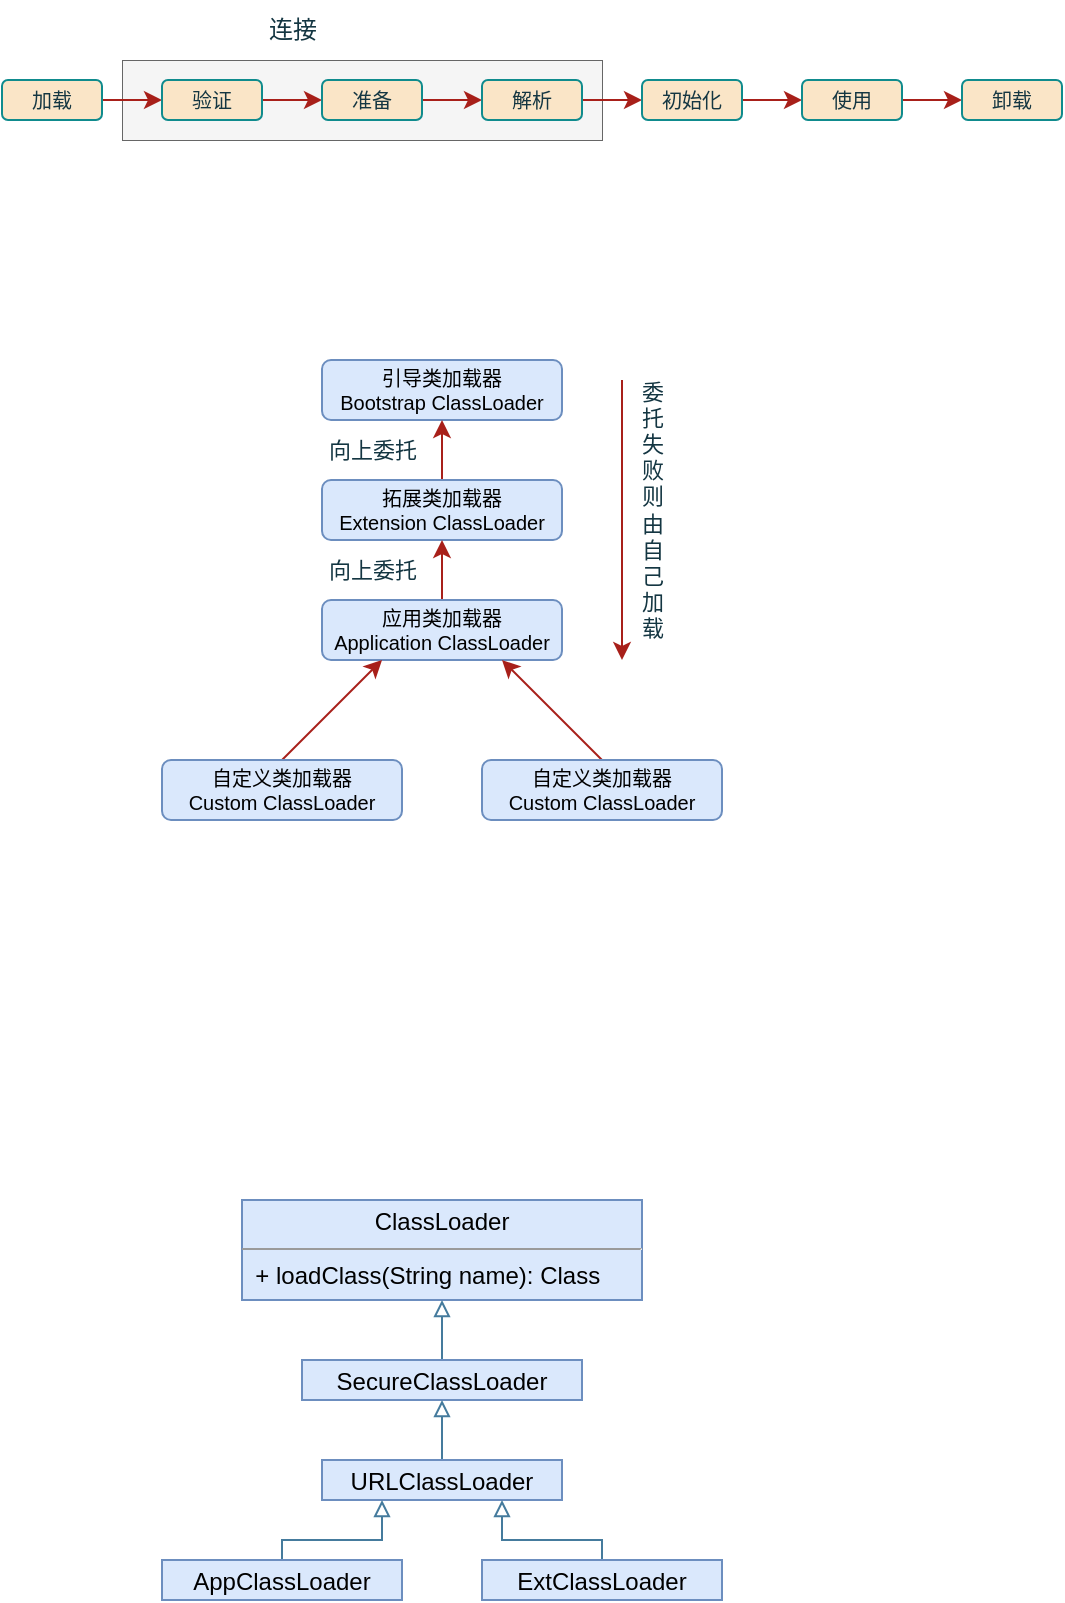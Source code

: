 <mxfile version="21.5.1" type="device" pages="5">
  <diagram id="bC-G4Or0EIVScvz9Tvb1" name="classLoader">
    <mxGraphModel dx="984" dy="659" grid="1" gridSize="10" guides="1" tooltips="1" connect="1" arrows="1" fold="1" page="1" pageScale="1" pageWidth="3300" pageHeight="4681" math="0" shadow="0">
      <root>
        <mxCell id="0" />
        <mxCell id="1" parent="0" />
        <mxCell id="ZmkjpmLb5AtbsgrTQA7Z-15" value="" style="rounded=0;whiteSpace=wrap;html=1;strokeColor=#666666;fontColor=#333333;fillColor=#f5f5f5;strokeWidth=0.5;" parent="1" vertex="1">
          <mxGeometry x="260" y="130" width="240" height="40" as="geometry" />
        </mxCell>
        <mxCell id="ZmkjpmLb5AtbsgrTQA7Z-8" style="edgeStyle=orthogonalEdgeStyle;rounded=0;orthogonalLoop=1;jettySize=auto;html=1;exitX=1;exitY=0.5;exitDx=0;exitDy=0;entryX=0;entryY=0.5;entryDx=0;entryDy=0;strokeColor=#A8201A;fontColor=#143642;fillColor=#FAE5C7;" parent="1" source="ZmkjpmLb5AtbsgrTQA7Z-1" target="ZmkjpmLb5AtbsgrTQA7Z-2" edge="1">
          <mxGeometry relative="1" as="geometry" />
        </mxCell>
        <mxCell id="ZmkjpmLb5AtbsgrTQA7Z-1" value="加载" style="rounded=1;whiteSpace=wrap;html=1;fillColor=#FAE5C7;strokeColor=#0F8B8D;fontColor=#143642;fontSize=10;labelBackgroundColor=none;" parent="1" vertex="1">
          <mxGeometry x="200" y="140" width="50" height="20" as="geometry" />
        </mxCell>
        <mxCell id="ZmkjpmLb5AtbsgrTQA7Z-9" style="edgeStyle=orthogonalEdgeStyle;rounded=0;orthogonalLoop=1;jettySize=auto;html=1;exitX=1;exitY=0.5;exitDx=0;exitDy=0;entryX=0;entryY=0.5;entryDx=0;entryDy=0;strokeColor=#A8201A;fontColor=#143642;fillColor=#FAE5C7;" parent="1" source="ZmkjpmLb5AtbsgrTQA7Z-2" target="ZmkjpmLb5AtbsgrTQA7Z-3" edge="1">
          <mxGeometry relative="1" as="geometry" />
        </mxCell>
        <mxCell id="ZmkjpmLb5AtbsgrTQA7Z-2" value="验证" style="rounded=1;whiteSpace=wrap;html=1;fillColor=#FAE5C7;strokeColor=#0F8B8D;fontColor=#143642;fontSize=10;labelBackgroundColor=none;" parent="1" vertex="1">
          <mxGeometry x="280" y="140" width="50" height="20" as="geometry" />
        </mxCell>
        <mxCell id="ZmkjpmLb5AtbsgrTQA7Z-11" style="edgeStyle=orthogonalEdgeStyle;rounded=0;orthogonalLoop=1;jettySize=auto;html=1;exitX=1;exitY=0.5;exitDx=0;exitDy=0;entryX=0;entryY=0.5;entryDx=0;entryDy=0;strokeColor=#A8201A;fontColor=#143642;fillColor=#FAE5C7;" parent="1" source="ZmkjpmLb5AtbsgrTQA7Z-3" target="ZmkjpmLb5AtbsgrTQA7Z-4" edge="1">
          <mxGeometry relative="1" as="geometry" />
        </mxCell>
        <mxCell id="ZmkjpmLb5AtbsgrTQA7Z-3" value="准备" style="rounded=1;whiteSpace=wrap;html=1;fillColor=#FAE5C7;strokeColor=#0F8B8D;fontColor=#143642;fontSize=10;labelBackgroundColor=none;" parent="1" vertex="1">
          <mxGeometry x="360" y="140" width="50" height="20" as="geometry" />
        </mxCell>
        <mxCell id="ZmkjpmLb5AtbsgrTQA7Z-12" style="edgeStyle=orthogonalEdgeStyle;rounded=0;orthogonalLoop=1;jettySize=auto;html=1;exitX=1;exitY=0.5;exitDx=0;exitDy=0;entryX=0;entryY=0.5;entryDx=0;entryDy=0;strokeColor=#A8201A;fontColor=#143642;fillColor=#FAE5C7;" parent="1" source="ZmkjpmLb5AtbsgrTQA7Z-4" target="ZmkjpmLb5AtbsgrTQA7Z-5" edge="1">
          <mxGeometry relative="1" as="geometry" />
        </mxCell>
        <mxCell id="ZmkjpmLb5AtbsgrTQA7Z-4" value="解析" style="rounded=1;whiteSpace=wrap;html=1;fillColor=#FAE5C7;strokeColor=#0F8B8D;fontColor=#143642;fontSize=10;labelBackgroundColor=none;" parent="1" vertex="1">
          <mxGeometry x="440" y="140" width="50" height="20" as="geometry" />
        </mxCell>
        <mxCell id="ZmkjpmLb5AtbsgrTQA7Z-13" style="edgeStyle=orthogonalEdgeStyle;rounded=0;orthogonalLoop=1;jettySize=auto;html=1;exitX=1;exitY=0.5;exitDx=0;exitDy=0;entryX=0;entryY=0.5;entryDx=0;entryDy=0;strokeColor=#A8201A;fontColor=#143642;fillColor=#FAE5C7;" parent="1" source="ZmkjpmLb5AtbsgrTQA7Z-5" target="ZmkjpmLb5AtbsgrTQA7Z-6" edge="1">
          <mxGeometry relative="1" as="geometry" />
        </mxCell>
        <mxCell id="ZmkjpmLb5AtbsgrTQA7Z-5" value="初始化" style="rounded=1;whiteSpace=wrap;html=1;fillColor=#FAE5C7;strokeColor=#0F8B8D;fontColor=#143642;fontSize=10;labelBackgroundColor=none;" parent="1" vertex="1">
          <mxGeometry x="520" y="140" width="50" height="20" as="geometry" />
        </mxCell>
        <mxCell id="ZmkjpmLb5AtbsgrTQA7Z-14" style="edgeStyle=orthogonalEdgeStyle;rounded=0;orthogonalLoop=1;jettySize=auto;html=1;exitX=1;exitY=0.5;exitDx=0;exitDy=0;entryX=0;entryY=0.5;entryDx=0;entryDy=0;strokeColor=#A8201A;fontColor=#143642;fillColor=#FAE5C7;" parent="1" source="ZmkjpmLb5AtbsgrTQA7Z-6" target="ZmkjpmLb5AtbsgrTQA7Z-7" edge="1">
          <mxGeometry relative="1" as="geometry" />
        </mxCell>
        <mxCell id="ZmkjpmLb5AtbsgrTQA7Z-6" value="使用" style="rounded=1;whiteSpace=wrap;html=1;fillColor=#FAE5C7;strokeColor=#0F8B8D;fontColor=#143642;fontSize=10;labelBackgroundColor=none;" parent="1" vertex="1">
          <mxGeometry x="600" y="140" width="50" height="20" as="geometry" />
        </mxCell>
        <mxCell id="ZmkjpmLb5AtbsgrTQA7Z-7" value="卸载" style="rounded=1;whiteSpace=wrap;html=1;fillColor=#FAE5C7;strokeColor=#0F8B8D;fontColor=#143642;fontSize=10;labelBackgroundColor=none;" parent="1" vertex="1">
          <mxGeometry x="680" y="140" width="50" height="20" as="geometry" />
        </mxCell>
        <mxCell id="ZmkjpmLb5AtbsgrTQA7Z-16" value="连接" style="text;html=1;align=center;verticalAlign=middle;resizable=0;points=[];autosize=1;strokeColor=none;fillColor=none;fontColor=#143642;" parent="1" vertex="1">
          <mxGeometry x="320" y="100" width="50" height="30" as="geometry" />
        </mxCell>
        <mxCell id="VABZlp2GQ3IvoDDrG4UN-1" value="引导类加载器&lt;br&gt;Bootstrap ClassLoader" style="rounded=1;whiteSpace=wrap;html=1;fillColor=#dae8fc;strokeColor=#6c8ebf;fontSize=10;labelBackgroundColor=none;" parent="1" vertex="1">
          <mxGeometry x="360" y="280" width="120" height="30" as="geometry" />
        </mxCell>
        <mxCell id="VABZlp2GQ3IvoDDrG4UN-7" style="edgeStyle=orthogonalEdgeStyle;shape=connector;rounded=0;orthogonalLoop=1;jettySize=auto;html=1;exitX=0.5;exitY=0;exitDx=0;exitDy=0;entryX=0.5;entryY=1;entryDx=0;entryDy=0;labelBackgroundColor=default;strokeColor=#A8201A;fontFamily=Helvetica;fontSize=11;fontColor=#143642;endArrow=classic;fillColor=#FAE5C7;" parent="1" source="VABZlp2GQ3IvoDDrG4UN-2" target="VABZlp2GQ3IvoDDrG4UN-1" edge="1">
          <mxGeometry relative="1" as="geometry" />
        </mxCell>
        <mxCell id="VABZlp2GQ3IvoDDrG4UN-2" value="拓展类加载器&lt;br&gt;Extension ClassLoader" style="rounded=1;whiteSpace=wrap;html=1;fillColor=#dae8fc;strokeColor=#6c8ebf;fontSize=10;labelBackgroundColor=none;" parent="1" vertex="1">
          <mxGeometry x="360" y="340" width="120" height="30" as="geometry" />
        </mxCell>
        <mxCell id="VABZlp2GQ3IvoDDrG4UN-8" style="edgeStyle=orthogonalEdgeStyle;shape=connector;rounded=0;orthogonalLoop=1;jettySize=auto;html=1;exitX=0.5;exitY=0;exitDx=0;exitDy=0;entryX=0.5;entryY=1;entryDx=0;entryDy=0;labelBackgroundColor=default;strokeColor=#A8201A;fontFamily=Helvetica;fontSize=11;fontColor=#143642;endArrow=classic;fillColor=#FAE5C7;" parent="1" source="VABZlp2GQ3IvoDDrG4UN-3" target="VABZlp2GQ3IvoDDrG4UN-2" edge="1">
          <mxGeometry relative="1" as="geometry" />
        </mxCell>
        <mxCell id="VABZlp2GQ3IvoDDrG4UN-3" value="应用类加载器&lt;br&gt;Application ClassLoader" style="rounded=1;whiteSpace=wrap;html=1;fillColor=#dae8fc;strokeColor=#6c8ebf;fontSize=10;labelBackgroundColor=none;" parent="1" vertex="1">
          <mxGeometry x="360" y="400" width="120" height="30" as="geometry" />
        </mxCell>
        <mxCell id="VABZlp2GQ3IvoDDrG4UN-9" style="shape=connector;rounded=0;orthogonalLoop=1;jettySize=auto;html=1;exitX=0.5;exitY=0;exitDx=0;exitDy=0;entryX=0.25;entryY=1;entryDx=0;entryDy=0;labelBackgroundColor=default;strokeColor=#A8201A;fontFamily=Helvetica;fontSize=11;fontColor=#143642;endArrow=classic;fillColor=#FAE5C7;" parent="1" source="VABZlp2GQ3IvoDDrG4UN-4" target="VABZlp2GQ3IvoDDrG4UN-3" edge="1">
          <mxGeometry relative="1" as="geometry" />
        </mxCell>
        <mxCell id="VABZlp2GQ3IvoDDrG4UN-4" value="自定义类加载器&lt;br&gt;Custom ClassLoader" style="rounded=1;whiteSpace=wrap;html=1;fillColor=#dae8fc;strokeColor=#6c8ebf;fontSize=10;labelBackgroundColor=none;" parent="1" vertex="1">
          <mxGeometry x="280" y="480" width="120" height="30" as="geometry" />
        </mxCell>
        <mxCell id="VABZlp2GQ3IvoDDrG4UN-10" style="shape=connector;rounded=0;orthogonalLoop=1;jettySize=auto;html=1;exitX=0.5;exitY=0;exitDx=0;exitDy=0;entryX=0.75;entryY=1;entryDx=0;entryDy=0;labelBackgroundColor=default;strokeColor=#A8201A;fontFamily=Helvetica;fontSize=11;fontColor=#143642;endArrow=classic;fillColor=#FAE5C7;" parent="1" source="VABZlp2GQ3IvoDDrG4UN-5" target="VABZlp2GQ3IvoDDrG4UN-3" edge="1">
          <mxGeometry relative="1" as="geometry" />
        </mxCell>
        <mxCell id="VABZlp2GQ3IvoDDrG4UN-5" value="自定义类加载器&lt;br&gt;Custom ClassLoader" style="rounded=1;whiteSpace=wrap;html=1;fillColor=#dae8fc;strokeColor=#6c8ebf;fontSize=10;labelBackgroundColor=none;" parent="1" vertex="1">
          <mxGeometry x="440" y="480" width="120" height="30" as="geometry" />
        </mxCell>
        <mxCell id="VABZlp2GQ3IvoDDrG4UN-11" value="向上委托" style="text;html=1;align=center;verticalAlign=middle;resizable=0;points=[];autosize=1;strokeColor=none;fillColor=none;fontSize=11;fontFamily=Helvetica;fontColor=#143642;" parent="1" vertex="1">
          <mxGeometry x="350" y="310" width="70" height="30" as="geometry" />
        </mxCell>
        <mxCell id="VABZlp2GQ3IvoDDrG4UN-12" value="向上委托" style="text;html=1;align=center;verticalAlign=middle;resizable=0;points=[];autosize=1;strokeColor=none;fillColor=none;fontSize=11;fontFamily=Helvetica;fontColor=#143642;" parent="1" vertex="1">
          <mxGeometry x="350" y="370" width="70" height="30" as="geometry" />
        </mxCell>
        <mxCell id="VABZlp2GQ3IvoDDrG4UN-13" value="委&lt;br&gt;托&lt;br&gt;失&lt;br&gt;败&lt;br&gt;则&lt;br&gt;由&lt;br&gt;自&lt;br&gt;己&lt;br&gt;加&lt;br&gt;载" style="text;html=1;align=center;verticalAlign=middle;resizable=0;points=[];autosize=1;strokeColor=none;fillColor=none;fontSize=11;fontFamily=Helvetica;fontColor=#143642;" parent="1" vertex="1">
          <mxGeometry x="510" y="280" width="30" height="150" as="geometry" />
        </mxCell>
        <mxCell id="VABZlp2GQ3IvoDDrG4UN-14" style="shape=connector;rounded=0;orthogonalLoop=1;jettySize=auto;html=1;entryX=0.75;entryY=1;entryDx=0;entryDy=0;labelBackgroundColor=default;strokeColor=#A8201A;fontFamily=Helvetica;fontSize=11;fontColor=#143642;endArrow=classic;fillColor=#FAE5C7;" parent="1" edge="1">
          <mxGeometry relative="1" as="geometry">
            <mxPoint x="510" y="290" as="sourcePoint" />
            <mxPoint x="510" y="430" as="targetPoint" />
          </mxGeometry>
        </mxCell>
        <mxCell id="VABZlp2GQ3IvoDDrG4UN-15" value="&lt;p style=&quot;margin:0px;margin-top:4px;text-align:center;&quot;&gt;&lt;span&gt;ClassLoader&lt;/span&gt;&lt;/p&gt;&lt;hr size=&quot;1&quot;&gt;&lt;div style=&quot;height:2px;&quot;&gt;&amp;nbsp; + loadClass(String name): Class&lt;/div&gt;" style="verticalAlign=top;align=left;overflow=fill;fontSize=12;fontFamily=Helvetica;html=1;whiteSpace=wrap;fontStyle=0;fillColor=#dae8fc;strokeColor=#6c8ebf;" parent="1" vertex="1">
          <mxGeometry x="320" y="700" width="200" height="50" as="geometry" />
        </mxCell>
        <mxCell id="VABZlp2GQ3IvoDDrG4UN-20" style="edgeStyle=orthogonalEdgeStyle;shape=connector;rounded=0;orthogonalLoop=1;jettySize=auto;html=1;exitX=0.5;exitY=0;exitDx=0;exitDy=0;entryX=0.5;entryY=1;entryDx=0;entryDy=0;labelBackgroundColor=default;strokeColor=#457B9D;fontFamily=Helvetica;fontSize=11;fontColor=#143642;endArrow=block;fillColor=#FAE5C7;endFill=0;" parent="1" source="VABZlp2GQ3IvoDDrG4UN-16" target="VABZlp2GQ3IvoDDrG4UN-15" edge="1">
          <mxGeometry relative="1" as="geometry" />
        </mxCell>
        <mxCell id="VABZlp2GQ3IvoDDrG4UN-16" value="&lt;p style=&quot;margin:0px;margin-top:4px;text-align:center;&quot;&gt;&lt;span&gt;SecureClassLoader&lt;/span&gt;&lt;/p&gt;" style="verticalAlign=top;align=left;overflow=fill;fontSize=12;fontFamily=Helvetica;html=1;whiteSpace=wrap;fontStyle=0;fillColor=#dae8fc;strokeColor=#6c8ebf;" parent="1" vertex="1">
          <mxGeometry x="350" y="780" width="140" height="20" as="geometry" />
        </mxCell>
        <mxCell id="VABZlp2GQ3IvoDDrG4UN-21" style="edgeStyle=orthogonalEdgeStyle;shape=connector;rounded=0;orthogonalLoop=1;jettySize=auto;html=1;exitX=0.5;exitY=0;exitDx=0;exitDy=0;entryX=0.5;entryY=1;entryDx=0;entryDy=0;labelBackgroundColor=default;strokeColor=#457B9D;fontFamily=Helvetica;fontSize=11;fontColor=#143642;endArrow=block;endFill=0;fillColor=#FAE5C7;" parent="1" source="VABZlp2GQ3IvoDDrG4UN-17" target="VABZlp2GQ3IvoDDrG4UN-16" edge="1">
          <mxGeometry relative="1" as="geometry" />
        </mxCell>
        <mxCell id="VABZlp2GQ3IvoDDrG4UN-17" value="&lt;p style=&quot;margin:0px;margin-top:4px;text-align:center;&quot;&gt;&lt;span&gt;URLClassLoader&lt;/span&gt;&lt;/p&gt;" style="verticalAlign=top;align=left;overflow=fill;fontSize=12;fontFamily=Helvetica;html=1;whiteSpace=wrap;fontStyle=0;fillColor=#dae8fc;strokeColor=#6c8ebf;" parent="1" vertex="1">
          <mxGeometry x="360" y="830" width="120" height="20" as="geometry" />
        </mxCell>
        <mxCell id="VABZlp2GQ3IvoDDrG4UN-22" style="edgeStyle=orthogonalEdgeStyle;shape=connector;rounded=0;orthogonalLoop=1;jettySize=auto;html=1;exitX=0.5;exitY=0;exitDx=0;exitDy=0;entryX=0.25;entryY=1;entryDx=0;entryDy=0;labelBackgroundColor=default;strokeColor=#457B9D;fontFamily=Helvetica;fontSize=11;fontColor=#143642;endArrow=block;endFill=0;fillColor=#FAE5C7;" parent="1" source="VABZlp2GQ3IvoDDrG4UN-18" target="VABZlp2GQ3IvoDDrG4UN-17" edge="1">
          <mxGeometry relative="1" as="geometry">
            <Array as="points">
              <mxPoint x="340" y="870" />
              <mxPoint x="390" y="870" />
            </Array>
          </mxGeometry>
        </mxCell>
        <mxCell id="VABZlp2GQ3IvoDDrG4UN-18" value="&lt;p style=&quot;margin:0px;margin-top:4px;text-align:center;&quot;&gt;&lt;span&gt;AppClassLoader&lt;/span&gt;&lt;/p&gt;" style="verticalAlign=top;align=left;overflow=fill;fontSize=12;fontFamily=Helvetica;html=1;whiteSpace=wrap;fontStyle=0;fillColor=#dae8fc;strokeColor=#6c8ebf;" parent="1" vertex="1">
          <mxGeometry x="280" y="880" width="120" height="20" as="geometry" />
        </mxCell>
        <mxCell id="VABZlp2GQ3IvoDDrG4UN-23" style="edgeStyle=orthogonalEdgeStyle;shape=connector;rounded=0;orthogonalLoop=1;jettySize=auto;html=1;exitX=0.5;exitY=0;exitDx=0;exitDy=0;entryX=0.75;entryY=1;entryDx=0;entryDy=0;labelBackgroundColor=default;strokeColor=#457B9D;fontFamily=Helvetica;fontSize=11;fontColor=#143642;endArrow=block;endFill=0;fillColor=#FAE5C7;" parent="1" source="VABZlp2GQ3IvoDDrG4UN-19" target="VABZlp2GQ3IvoDDrG4UN-17" edge="1">
          <mxGeometry relative="1" as="geometry">
            <Array as="points">
              <mxPoint x="500" y="870" />
              <mxPoint x="450" y="870" />
            </Array>
          </mxGeometry>
        </mxCell>
        <mxCell id="VABZlp2GQ3IvoDDrG4UN-19" value="&lt;p style=&quot;margin:0px;margin-top:4px;text-align:center;&quot;&gt;&lt;span&gt;ExtClassLoader&lt;/span&gt;&lt;/p&gt;" style="verticalAlign=top;align=left;overflow=fill;fontSize=12;fontFamily=Helvetica;html=1;whiteSpace=wrap;fontStyle=0;fillColor=#dae8fc;strokeColor=#6c8ebf;" parent="1" vertex="1">
          <mxGeometry x="440" y="880" width="120" height="20" as="geometry" />
        </mxCell>
      </root>
    </mxGraphModel>
  </diagram>
  <diagram id="XbBtKy_NtU13J_frvovH" name="class">
    <mxGraphModel dx="984" dy="659" grid="1" gridSize="10" guides="1" tooltips="1" connect="1" arrows="1" fold="1" page="1" pageScale="1" pageWidth="3300" pageHeight="4681" math="0" shadow="0">
      <root>
        <mxCell id="0" />
        <mxCell id="1" parent="0" />
        <mxCell id="Gokym2cVhzO7J4Cq-3ii-2" value="Java栈&lt;br style=&quot;font-size: 10px;&quot;&gt;本地变量表" style="rounded=0;whiteSpace=wrap;html=1;strokeColor=#0F8B8D;fontColor=#143642;fillColor=#FAE5C7;strokeWidth=0.5;fontSize=10;" parent="1" vertex="1">
          <mxGeometry x="160" y="150" width="80" height="40" as="geometry" />
        </mxCell>
        <mxCell id="Gokym2cVhzO7J4Cq-3ii-3" value="int" style="rounded=0;whiteSpace=wrap;html=1;strokeColor=#0F8B8D;fontColor=#143642;fillColor=#FAE5C7;strokeWidth=0.5;fontSize=10;" parent="1" vertex="1">
          <mxGeometry x="160" y="190" width="80" height="20" as="geometry" />
        </mxCell>
        <mxCell id="Gokym2cVhzO7J4Cq-3ii-4" value="short" style="rounded=0;whiteSpace=wrap;html=1;strokeColor=#0F8B8D;fontColor=#143642;fillColor=#FAE5C7;strokeWidth=0.5;fontSize=10;" parent="1" vertex="1">
          <mxGeometry x="160" y="210" width="80" height="20" as="geometry" />
        </mxCell>
        <mxCell id="Gokym2cVhzO7J4Cq-3ii-5" value="reference" style="rounded=0;whiteSpace=wrap;html=1;strokeColor=#0F8B8D;fontColor=#143642;fillColor=#FAE5C7;strokeWidth=0.5;fontSize=10;" parent="1" vertex="1">
          <mxGeometry x="160" y="230" width="80" height="20" as="geometry" />
        </mxCell>
        <mxCell id="Gokym2cVhzO7J4Cq-3ii-6" value="double" style="rounded=0;whiteSpace=wrap;html=1;strokeColor=#0F8B8D;fontColor=#143642;fillColor=#FAE5C7;strokeWidth=0.5;fontSize=10;" parent="1" vertex="1">
          <mxGeometry x="160" y="250" width="80" height="20" as="geometry" />
        </mxCell>
        <mxCell id="Gokym2cVhzO7J4Cq-3ii-7" value="float" style="rounded=0;whiteSpace=wrap;html=1;strokeColor=#0F8B8D;fontColor=#143642;fillColor=#FAE5C7;strokeWidth=0.5;fontSize=10;" parent="1" vertex="1">
          <mxGeometry x="160" y="270" width="80" height="20" as="geometry" />
        </mxCell>
        <mxCell id="Gokym2cVhzO7J4Cq-3ii-8" value="......" style="rounded=0;whiteSpace=wrap;html=1;strokeColor=#0F8B8D;fontColor=#143642;fillColor=#FAE5C7;strokeWidth=0.5;fontSize=10;" parent="1" vertex="1">
          <mxGeometry x="160" y="290" width="80" height="20" as="geometry" />
        </mxCell>
        <mxCell id="Gokym2cVhzO7J4Cq-3ii-17" value="" style="rounded=0;whiteSpace=wrap;html=1;strokeColor=#82b366;fillColor=#d5e8d4;strokeWidth=0.5;fontSize=10;" parent="1" vertex="1">
          <mxGeometry x="320" y="150" width="340" height="90" as="geometry" />
        </mxCell>
        <mxCell id="Gokym2cVhzO7J4Cq-3ii-18" value="" style="rounded=0;whiteSpace=wrap;html=1;strokeColor=#6c8ebf;fillColor=#dae8fc;strokeWidth=0.5;fontSize=10;" parent="1" vertex="1">
          <mxGeometry x="320" y="260" width="340" height="70" as="geometry" />
        </mxCell>
        <mxCell id="Gokym2cVhzO7J4Cq-3ii-19" value="Java堆" style="text;html=1;align=center;verticalAlign=middle;resizable=0;points=[];autosize=1;strokeColor=none;fillColor=none;fontColor=#143642;fontSize=10;fontStyle=1" parent="1" vertex="1">
          <mxGeometry x="445" y="150" width="60" height="30" as="geometry" />
        </mxCell>
        <mxCell id="Gokym2cVhzO7J4Cq-3ii-20" value="实例池" style="text;html=1;align=center;verticalAlign=middle;resizable=0;points=[];autosize=1;strokeColor=none;fillColor=none;fontColor=#143642;fontSize=10;fontStyle=1" parent="1" vertex="1">
          <mxGeometry x="545" y="160" width="50" height="30" as="geometry" />
        </mxCell>
        <mxCell id="Gokym2cVhzO7J4Cq-3ii-21" value="句柄池" style="text;html=1;align=center;verticalAlign=middle;resizable=0;points=[];autosize=1;strokeColor=none;fillColor=none;fontColor=#143642;fontSize=10;fontStyle=1" parent="1" vertex="1">
          <mxGeometry x="365" y="160" width="50" height="30" as="geometry" />
        </mxCell>
        <mxCell id="Gokym2cVhzO7J4Cq-3ii-30" style="rounded=0;orthogonalLoop=1;jettySize=auto;html=1;exitX=1;exitY=0.25;exitDx=0;exitDy=0;strokeColor=#A8201A;fontColor=#143642;fillColor=#FAE5C7;entryX=0;entryY=0.5;entryDx=0;entryDy=0;" parent="1" source="Gokym2cVhzO7J4Cq-3ii-23" target="Gokym2cVhzO7J4Cq-3ii-25" edge="1">
          <mxGeometry relative="1" as="geometry" />
        </mxCell>
        <mxCell id="Gokym2cVhzO7J4Cq-3ii-23" value="到对象实例数据的指针" style="rounded=0;whiteSpace=wrap;html=1;strokeColor=#FFFFFF;fontColor=#333333;fillColor=#FFE6CC;strokeWidth=2;fontSize=10;" parent="1" vertex="1">
          <mxGeometry x="340" y="190" width="110" height="20" as="geometry" />
        </mxCell>
        <mxCell id="Gokym2cVhzO7J4Cq-3ii-31" style="rounded=0;orthogonalLoop=1;jettySize=auto;html=1;exitX=1;exitY=0.5;exitDx=0;exitDy=0;entryX=0;entryY=0;entryDx=0;entryDy=0;strokeColor=#A8201A;fontColor=#143642;fillColor=#FAE5C7;" parent="1" source="Gokym2cVhzO7J4Cq-3ii-24" target="Gokym2cVhzO7J4Cq-3ii-26" edge="1">
          <mxGeometry relative="1" as="geometry" />
        </mxCell>
        <mxCell id="Gokym2cVhzO7J4Cq-3ii-24" value="到对象类型数据的指针" style="rounded=0;whiteSpace=wrap;html=1;strokeColor=#FFFFFF;fontColor=#333333;fillColor=#FFE6CC;strokeWidth=2;fontSize=10;" parent="1" vertex="1">
          <mxGeometry x="340" y="210" width="110" height="20" as="geometry" />
        </mxCell>
        <mxCell id="Gokym2cVhzO7J4Cq-3ii-25" value="对象实例数据" style="ellipse;whiteSpace=wrap;html=1;strokeColor=#9673a6;fillColor=#e1d5e7;strokeWidth=0.5;" parent="1" vertex="1">
          <mxGeometry x="500" y="185" width="140" height="40" as="geometry" />
        </mxCell>
        <mxCell id="Gokym2cVhzO7J4Cq-3ii-26" value="对象类型数据" style="ellipse;whiteSpace=wrap;html=1;strokeColor=#b85450;fillColor=#f8cecc;strokeWidth=0.5;" parent="1" vertex="1">
          <mxGeometry x="500" y="275" width="140" height="40" as="geometry" />
        </mxCell>
        <mxCell id="Gokym2cVhzO7J4Cq-3ii-27" value="方法区" style="text;html=1;align=center;verticalAlign=middle;resizable=0;points=[];autosize=1;strokeColor=none;fillColor=none;fontColor=#143642;fontSize=10;fontStyle=1" parent="1" vertex="1">
          <mxGeometry x="450" y="260" width="50" height="30" as="geometry" />
        </mxCell>
        <mxCell id="Gokym2cVhzO7J4Cq-3ii-28" value="......" style="rounded=0;whiteSpace=wrap;html=1;strokeColor=#0F8B8D;fontColor=#143642;fillColor=#FAE5C7;strokeWidth=0.5;fontSize=10;" parent="1" vertex="1">
          <mxGeometry x="160" y="310" width="80" height="20" as="geometry" />
        </mxCell>
        <mxCell id="Gokym2cVhzO7J4Cq-3ii-29" style="rounded=0;orthogonalLoop=1;jettySize=auto;html=1;exitX=1;exitY=0.5;exitDx=0;exitDy=0;entryX=0;entryY=0.75;entryDx=0;entryDy=0;strokeColor=#A8201A;fontColor=#143642;fillColor=#FAE5C7;" parent="1" source="Gokym2cVhzO7J4Cq-3ii-5" target="Gokym2cVhzO7J4Cq-3ii-23" edge="1">
          <mxGeometry relative="1" as="geometry" />
        </mxCell>
        <mxCell id="Gokym2cVhzO7J4Cq-3ii-32" value="" style="endArrow=none;dashed=1;html=1;rounded=0;strokeColor=#67AB9F;fontColor=#143642;fillColor=#FAE5C7;" parent="1" edge="1">
          <mxGeometry width="50" height="50" relative="1" as="geometry">
            <mxPoint x="470" y="235" as="sourcePoint" />
            <mxPoint x="470" y="185" as="targetPoint" />
          </mxGeometry>
        </mxCell>
        <mxCell id="Gokym2cVhzO7J4Cq-3ii-33" value="Java栈&lt;br style=&quot;font-size: 10px;&quot;&gt;本地变量表" style="rounded=0;whiteSpace=wrap;html=1;strokeColor=#0F8B8D;fontColor=#143642;fillColor=#FAE5C7;strokeWidth=0.5;fontSize=10;" parent="1" vertex="1">
          <mxGeometry x="160" y="480" width="80" height="40" as="geometry" />
        </mxCell>
        <mxCell id="Gokym2cVhzO7J4Cq-3ii-34" value="int" style="rounded=0;whiteSpace=wrap;html=1;strokeColor=#0F8B8D;fontColor=#143642;fillColor=#FAE5C7;strokeWidth=0.5;fontSize=10;" parent="1" vertex="1">
          <mxGeometry x="160" y="520" width="80" height="20" as="geometry" />
        </mxCell>
        <mxCell id="Gokym2cVhzO7J4Cq-3ii-35" value="short" style="rounded=0;whiteSpace=wrap;html=1;strokeColor=#0F8B8D;fontColor=#143642;fillColor=#FAE5C7;strokeWidth=0.5;fontSize=10;" parent="1" vertex="1">
          <mxGeometry x="160" y="540" width="80" height="20" as="geometry" />
        </mxCell>
        <mxCell id="Gokym2cVhzO7J4Cq-3ii-36" value="reference" style="rounded=0;whiteSpace=wrap;html=1;strokeColor=#0F8B8D;fontColor=#143642;fillColor=#FAE5C7;strokeWidth=0.5;fontSize=10;" parent="1" vertex="1">
          <mxGeometry x="160" y="560" width="80" height="20" as="geometry" />
        </mxCell>
        <mxCell id="Gokym2cVhzO7J4Cq-3ii-37" value="double" style="rounded=0;whiteSpace=wrap;html=1;strokeColor=#0F8B8D;fontColor=#143642;fillColor=#FAE5C7;strokeWidth=0.5;fontSize=10;" parent="1" vertex="1">
          <mxGeometry x="160" y="580" width="80" height="20" as="geometry" />
        </mxCell>
        <mxCell id="Gokym2cVhzO7J4Cq-3ii-38" value="float" style="rounded=0;whiteSpace=wrap;html=1;strokeColor=#0F8B8D;fontColor=#143642;fillColor=#FAE5C7;strokeWidth=0.5;fontSize=10;" parent="1" vertex="1">
          <mxGeometry x="160" y="600" width="80" height="20" as="geometry" />
        </mxCell>
        <mxCell id="Gokym2cVhzO7J4Cq-3ii-39" value="......" style="rounded=0;whiteSpace=wrap;html=1;strokeColor=#0F8B8D;fontColor=#143642;fillColor=#FAE5C7;strokeWidth=0.5;fontSize=10;" parent="1" vertex="1">
          <mxGeometry x="160" y="620" width="80" height="20" as="geometry" />
        </mxCell>
        <mxCell id="Gokym2cVhzO7J4Cq-3ii-40" value="" style="rounded=0;whiteSpace=wrap;html=1;strokeColor=#82b366;fillColor=#d5e8d4;strokeWidth=0.5;fontSize=10;" parent="1" vertex="1">
          <mxGeometry x="320" y="480" width="340" height="90" as="geometry" />
        </mxCell>
        <mxCell id="Gokym2cVhzO7J4Cq-3ii-41" value="" style="rounded=0;whiteSpace=wrap;html=1;strokeColor=#6c8ebf;fillColor=#dae8fc;strokeWidth=0.5;fontSize=10;" parent="1" vertex="1">
          <mxGeometry x="320" y="590" width="340" height="70" as="geometry" />
        </mxCell>
        <mxCell id="Gokym2cVhzO7J4Cq-3ii-42" value="Java堆" style="text;html=1;align=center;verticalAlign=middle;resizable=0;points=[];autosize=1;strokeColor=none;fillColor=none;fontColor=#143642;fontSize=10;fontStyle=1" parent="1" vertex="1">
          <mxGeometry x="445" y="480" width="60" height="30" as="geometry" />
        </mxCell>
        <mxCell id="Gokym2cVhzO7J4Cq-3ii-49" value="&lt;br&gt;&lt;br&gt;对象实例数据" style="ellipse;whiteSpace=wrap;html=1;strokeColor=#9673a6;fillColor=#e1d5e7;strokeWidth=0.5;" parent="1" vertex="1">
          <mxGeometry x="340" y="505" width="180" height="55" as="geometry" />
        </mxCell>
        <mxCell id="Gokym2cVhzO7J4Cq-3ii-50" value="对象类型数据" style="ellipse;whiteSpace=wrap;html=1;strokeColor=#b85450;fillColor=#f8cecc;strokeWidth=0.5;" parent="1" vertex="1">
          <mxGeometry x="500" y="605" width="140" height="40" as="geometry" />
        </mxCell>
        <mxCell id="Gokym2cVhzO7J4Cq-3ii-51" value="方法区" style="text;html=1;align=center;verticalAlign=middle;resizable=0;points=[];autosize=1;strokeColor=none;fillColor=none;fontColor=#143642;fontSize=10;fontStyle=1" parent="1" vertex="1">
          <mxGeometry x="450" y="590" width="50" height="30" as="geometry" />
        </mxCell>
        <mxCell id="Gokym2cVhzO7J4Cq-3ii-52" value="......" style="rounded=0;whiteSpace=wrap;html=1;strokeColor=#0F8B8D;fontColor=#143642;fillColor=#FAE5C7;strokeWidth=0.5;fontSize=10;" parent="1" vertex="1">
          <mxGeometry x="160" y="640" width="80" height="20" as="geometry" />
        </mxCell>
        <mxCell id="Gokym2cVhzO7J4Cq-3ii-53" style="rounded=0;orthogonalLoop=1;jettySize=auto;html=1;exitX=1;exitY=0.5;exitDx=0;exitDy=0;entryX=0;entryY=0.75;entryDx=0;entryDy=0;strokeColor=#A8201A;fontColor=#143642;fillColor=#FAE5C7;" parent="1" source="Gokym2cVhzO7J4Cq-3ii-36" edge="1">
          <mxGeometry relative="1" as="geometry">
            <mxPoint x="340" y="535" as="targetPoint" />
          </mxGeometry>
        </mxCell>
        <mxCell id="Gokym2cVhzO7J4Cq-3ii-57" style="rounded=0;orthogonalLoop=1;jettySize=auto;html=1;exitX=1;exitY=0.5;exitDx=0;exitDy=0;strokeColor=#A8201A;fontColor=#143642;fillColor=#FAE5C7;" parent="1" source="Gokym2cVhzO7J4Cq-3ii-56" target="Gokym2cVhzO7J4Cq-3ii-50" edge="1">
          <mxGeometry relative="1" as="geometry" />
        </mxCell>
        <mxCell id="Gokym2cVhzO7J4Cq-3ii-56" value="到对象类型数据的指针" style="rounded=0;whiteSpace=wrap;html=1;strokeColor=none;fillColor=#ffe6cc;strokeWidth=2;fontSize=10;" parent="1" vertex="1">
          <mxGeometry x="375" y="515" width="110" height="20" as="geometry" />
        </mxCell>
        <mxCell id="aj-ZMgMV_hMcgyaC4JRK-13" style="edgeStyle=orthogonalEdgeStyle;rounded=0;orthogonalLoop=1;jettySize=auto;html=1;exitX=1;exitY=0.5;exitDx=0;exitDy=0;entryX=0;entryY=0.5;entryDx=0;entryDy=0;strokeColor=#A8201A;fontColor=#143642;fillColor=#FAE5C7;" parent="1" source="aj-ZMgMV_hMcgyaC4JRK-1" target="aj-ZMgMV_hMcgyaC4JRK-2" edge="1">
          <mxGeometry relative="1" as="geometry" />
        </mxCell>
        <mxCell id="aj-ZMgMV_hMcgyaC4JRK-1" value="程序源码" style="rounded=1;whiteSpace=wrap;html=1;fillColor=#FAE5C7;strokeColor=#0F8B8D;fontColor=#143642;fontSize=10;labelBackgroundColor=none;" parent="1" vertex="1">
          <mxGeometry x="160" y="840" width="60" height="20" as="geometry" />
        </mxCell>
        <mxCell id="aj-ZMgMV_hMcgyaC4JRK-14" style="edgeStyle=orthogonalEdgeStyle;rounded=0;orthogonalLoop=1;jettySize=auto;html=1;exitX=1;exitY=0.5;exitDx=0;exitDy=0;entryX=0;entryY=0.5;entryDx=0;entryDy=0;strokeColor=#A8201A;fontColor=#143642;fillColor=#FAE5C7;" parent="1" source="aj-ZMgMV_hMcgyaC4JRK-2" target="aj-ZMgMV_hMcgyaC4JRK-3" edge="1">
          <mxGeometry relative="1" as="geometry" />
        </mxCell>
        <mxCell id="aj-ZMgMV_hMcgyaC4JRK-2" value="词法分析" style="rounded=1;whiteSpace=wrap;html=1;fillColor=#FAE5C7;strokeColor=#0F8B8D;fontColor=#143642;fontSize=10;labelBackgroundColor=none;" parent="1" vertex="1">
          <mxGeometry x="260" y="840" width="60" height="20" as="geometry" />
        </mxCell>
        <mxCell id="aj-ZMgMV_hMcgyaC4JRK-15" style="edgeStyle=orthogonalEdgeStyle;rounded=0;orthogonalLoop=1;jettySize=auto;html=1;exitX=1;exitY=0.5;exitDx=0;exitDy=0;entryX=0;entryY=0.5;entryDx=0;entryDy=0;strokeColor=#A8201A;fontColor=#143642;fillColor=#FAE5C7;" parent="1" source="aj-ZMgMV_hMcgyaC4JRK-3" target="aj-ZMgMV_hMcgyaC4JRK-4" edge="1">
          <mxGeometry relative="1" as="geometry" />
        </mxCell>
        <mxCell id="aj-ZMgMV_hMcgyaC4JRK-3" value="单词流" style="rounded=1;whiteSpace=wrap;html=1;fillColor=#FAE5C7;strokeColor=#0F8B8D;fontColor=#143642;fontSize=10;labelBackgroundColor=none;" parent="1" vertex="1">
          <mxGeometry x="380" y="840" width="60" height="20" as="geometry" />
        </mxCell>
        <mxCell id="aj-ZMgMV_hMcgyaC4JRK-16" style="edgeStyle=orthogonalEdgeStyle;rounded=0;orthogonalLoop=1;jettySize=auto;html=1;exitX=0.5;exitY=1;exitDx=0;exitDy=0;entryX=0.5;entryY=0;entryDx=0;entryDy=0;strokeColor=#A8201A;fontColor=#143642;fillColor=#FAE5C7;" parent="1" source="aj-ZMgMV_hMcgyaC4JRK-4" target="aj-ZMgMV_hMcgyaC4JRK-5" edge="1">
          <mxGeometry relative="1" as="geometry" />
        </mxCell>
        <mxCell id="aj-ZMgMV_hMcgyaC4JRK-4" value="语法分析" style="rounded=1;whiteSpace=wrap;html=1;fillColor=#FAE5C7;strokeColor=#0F8B8D;fontColor=#143642;fontSize=10;labelBackgroundColor=none;" parent="1" vertex="1">
          <mxGeometry x="500" y="840" width="60" height="20" as="geometry" />
        </mxCell>
        <mxCell id="aj-ZMgMV_hMcgyaC4JRK-17" style="edgeStyle=orthogonalEdgeStyle;rounded=0;orthogonalLoop=1;jettySize=auto;html=1;exitX=0.5;exitY=1;exitDx=0;exitDy=0;entryX=0.5;entryY=0;entryDx=0;entryDy=0;strokeColor=#A8201A;fontColor=#143642;fillColor=#FAE5C7;" parent="1" source="aj-ZMgMV_hMcgyaC4JRK-5" target="aj-ZMgMV_hMcgyaC4JRK-9" edge="1">
          <mxGeometry relative="1" as="geometry" />
        </mxCell>
        <mxCell id="aj-ZMgMV_hMcgyaC4JRK-18" style="edgeStyle=orthogonalEdgeStyle;rounded=0;orthogonalLoop=1;jettySize=auto;html=1;exitX=0;exitY=0.5;exitDx=0;exitDy=0;entryX=1;entryY=0.5;entryDx=0;entryDy=0;strokeColor=#A8201A;fontColor=#143642;fillColor=#FAE5C7;" parent="1" source="aj-ZMgMV_hMcgyaC4JRK-5" target="aj-ZMgMV_hMcgyaC4JRK-6" edge="1">
          <mxGeometry relative="1" as="geometry" />
        </mxCell>
        <mxCell id="aj-ZMgMV_hMcgyaC4JRK-5" value="抽象语法树" style="rounded=1;whiteSpace=wrap;html=1;fillColor=#FAE5C7;strokeColor=#0F8B8D;fontColor=#143642;fontSize=10;labelBackgroundColor=none;" parent="1" vertex="1">
          <mxGeometry x="500" y="890" width="60" height="20" as="geometry" />
        </mxCell>
        <mxCell id="aj-ZMgMV_hMcgyaC4JRK-20" style="edgeStyle=orthogonalEdgeStyle;rounded=0;orthogonalLoop=1;jettySize=auto;html=1;exitX=0;exitY=0.5;exitDx=0;exitDy=0;entryX=1;entryY=0.5;entryDx=0;entryDy=0;strokeColor=#A8201A;fontColor=#143642;fillColor=#FAE5C7;" parent="1" source="aj-ZMgMV_hMcgyaC4JRK-6" target="aj-ZMgMV_hMcgyaC4JRK-7" edge="1">
          <mxGeometry relative="1" as="geometry" />
        </mxCell>
        <mxCell id="aj-ZMgMV_hMcgyaC4JRK-6" value="指令流（可选）" style="rounded=1;whiteSpace=wrap;html=1;fillColor=#FAE5C7;strokeColor=#0F8B8D;fontColor=#143642;fontSize=10;labelBackgroundColor=none;" parent="1" vertex="1">
          <mxGeometry x="370" y="890" width="80" height="20" as="geometry" />
        </mxCell>
        <mxCell id="aj-ZMgMV_hMcgyaC4JRK-23" style="edgeStyle=orthogonalEdgeStyle;rounded=0;orthogonalLoop=1;jettySize=auto;html=1;exitX=0;exitY=0.5;exitDx=0;exitDy=0;entryX=1;entryY=0.5;entryDx=0;entryDy=0;strokeColor=#A8201A;fontColor=#143642;fillColor=#FAE5C7;" parent="1" source="aj-ZMgMV_hMcgyaC4JRK-7" target="aj-ZMgMV_hMcgyaC4JRK-8" edge="1">
          <mxGeometry relative="1" as="geometry" />
        </mxCell>
        <mxCell id="aj-ZMgMV_hMcgyaC4JRK-7" value="解释器" style="rounded=1;whiteSpace=wrap;html=1;fillColor=#FAE5C7;strokeColor=#0F8B8D;fontColor=#143642;fontSize=10;labelBackgroundColor=none;" parent="1" vertex="1">
          <mxGeometry x="260" y="890" width="60" height="20" as="geometry" />
        </mxCell>
        <mxCell id="aj-ZMgMV_hMcgyaC4JRK-8" value="解释执行" style="rounded=1;whiteSpace=wrap;html=1;fillColor=#FAE5C7;strokeColor=#0F8B8D;fontColor=#143642;fontSize=10;labelBackgroundColor=none;" parent="1" vertex="1">
          <mxGeometry x="160" y="890" width="60" height="20" as="geometry" />
        </mxCell>
        <mxCell id="aj-ZMgMV_hMcgyaC4JRK-19" style="edgeStyle=orthogonalEdgeStyle;rounded=0;orthogonalLoop=1;jettySize=auto;html=1;exitX=0;exitY=0.5;exitDx=0;exitDy=0;entryX=1;entryY=0.5;entryDx=0;entryDy=0;strokeColor=#A8201A;fontColor=#143642;fillColor=#FAE5C7;" parent="1" source="aj-ZMgMV_hMcgyaC4JRK-9" target="aj-ZMgMV_hMcgyaC4JRK-10" edge="1">
          <mxGeometry relative="1" as="geometry" />
        </mxCell>
        <mxCell id="aj-ZMgMV_hMcgyaC4JRK-9" value="优化器（可选）" style="rounded=1;whiteSpace=wrap;html=1;fillColor=#FAE5C7;strokeColor=#0F8B8D;fontColor=#143642;fontSize=10;labelBackgroundColor=none;" parent="1" vertex="1">
          <mxGeometry x="490" y="940" width="80" height="20" as="geometry" />
        </mxCell>
        <mxCell id="aj-ZMgMV_hMcgyaC4JRK-21" style="edgeStyle=orthogonalEdgeStyle;rounded=0;orthogonalLoop=1;jettySize=auto;html=1;exitX=0;exitY=0.5;exitDx=0;exitDy=0;entryX=1;entryY=0.5;entryDx=0;entryDy=0;strokeColor=#A8201A;fontColor=#143642;fillColor=#FAE5C7;" parent="1" source="aj-ZMgMV_hMcgyaC4JRK-10" target="aj-ZMgMV_hMcgyaC4JRK-11" edge="1">
          <mxGeometry relative="1" as="geometry" />
        </mxCell>
        <mxCell id="aj-ZMgMV_hMcgyaC4JRK-10" value="中间代码（可选）" style="rounded=1;whiteSpace=wrap;html=1;fillColor=#FAE5C7;strokeColor=#0F8B8D;fontColor=#143642;fontSize=10;labelBackgroundColor=none;" parent="1" vertex="1">
          <mxGeometry x="360" y="940" width="90" height="20" as="geometry" />
        </mxCell>
        <mxCell id="aj-ZMgMV_hMcgyaC4JRK-22" style="edgeStyle=orthogonalEdgeStyle;rounded=0;orthogonalLoop=1;jettySize=auto;html=1;exitX=0;exitY=0.5;exitDx=0;exitDy=0;entryX=1;entryY=0.5;entryDx=0;entryDy=0;strokeColor=#A8201A;fontColor=#143642;fillColor=#FAE5C7;" parent="1" source="aj-ZMgMV_hMcgyaC4JRK-11" target="aj-ZMgMV_hMcgyaC4JRK-12" edge="1">
          <mxGeometry relative="1" as="geometry" />
        </mxCell>
        <mxCell id="aj-ZMgMV_hMcgyaC4JRK-11" value="生成器" style="rounded=1;whiteSpace=wrap;html=1;fillColor=#FAE5C7;strokeColor=#0F8B8D;fontColor=#143642;fontSize=10;labelBackgroundColor=none;" parent="1" vertex="1">
          <mxGeometry x="260" y="940" width="60" height="20" as="geometry" />
        </mxCell>
        <mxCell id="aj-ZMgMV_hMcgyaC4JRK-12" value="目标代码" style="rounded=1;whiteSpace=wrap;html=1;fillColor=#FAE5C7;strokeColor=#0F8B8D;fontColor=#143642;fontSize=10;labelBackgroundColor=none;" parent="1" vertex="1">
          <mxGeometry x="160" y="940" width="60" height="20" as="geometry" />
        </mxCell>
      </root>
    </mxGraphModel>
  </diagram>
  <diagram id="1bDOnPuQxmnVrmHYLqDn" name="method">
    <mxGraphModel dx="984" dy="659" grid="1" gridSize="10" guides="1" tooltips="1" connect="1" arrows="1" fold="1" page="1" pageScale="1" pageWidth="3300" pageHeight="4681" math="0" shadow="0">
      <root>
        <mxCell id="0" />
        <mxCell id="1" parent="0" />
        <mxCell id="Drn1YDqeKAQahSNnIU78-1" value="" style="rounded=1;whiteSpace=wrap;html=1;strokeColor=#0F8B8D;fontColor=#143642;fillColor=#FAE5C7;strokeWidth=0.5;fontSize=10;" parent="1" vertex="1">
          <mxGeometry x="190" y="270" width="100" height="200" as="geometry" />
        </mxCell>
        <mxCell id="Drn1YDqeKAQahSNnIU78-2" value="局部变量表" style="rounded=0;whiteSpace=wrap;html=1;strokeColor=#d79b00;fillColor=#ffe6cc;strokeWidth=0.5;fontSize=10;" parent="1" vertex="1">
          <mxGeometry x="200" y="280" width="80" height="20" as="geometry" />
        </mxCell>
        <mxCell id="Drn1YDqeKAQahSNnIU78-3" value="操作栈" style="rounded=0;whiteSpace=wrap;html=1;strokeColor=#d79b00;fillColor=#ffe6cc;strokeWidth=0.5;fontSize=10;" parent="1" vertex="1">
          <mxGeometry x="200" y="300" width="80" height="20" as="geometry" />
        </mxCell>
        <mxCell id="Drn1YDqeKAQahSNnIU78-4" value="动态连接" style="rounded=0;whiteSpace=wrap;html=1;strokeColor=#d79b00;fillColor=#ffe6cc;strokeWidth=0.5;fontSize=10;" parent="1" vertex="1">
          <mxGeometry x="200" y="320" width="80" height="20" as="geometry" />
        </mxCell>
        <mxCell id="Drn1YDqeKAQahSNnIU78-5" value="返回地址" style="rounded=0;whiteSpace=wrap;html=1;strokeColor=#d79b00;fillColor=#ffe6cc;strokeWidth=0.5;fontSize=10;" parent="1" vertex="1">
          <mxGeometry x="200" y="340" width="80" height="20" as="geometry" />
        </mxCell>
        <mxCell id="Drn1YDqeKAQahSNnIU78-7" value="" style="shape=curlyBracket;whiteSpace=wrap;html=1;rounded=1;labelPosition=left;verticalLabelPosition=middle;align=right;verticalAlign=middle;strokeColor=#A8201A;fontColor=#143642;fillColor=#FAE5C7;size=0.5;fontSize=10;" parent="1" vertex="1">
          <mxGeometry x="170" y="290" width="30" height="60" as="geometry" />
        </mxCell>
        <mxCell id="Drn1YDqeKAQahSNnIU78-8" value="当前栈帧" style="text;html=1;align=center;verticalAlign=middle;resizable=0;points=[];autosize=1;strokeColor=none;fillColor=none;fontColor=#143642;fontSize=10;" parent="1" vertex="1">
          <mxGeometry x="115" y="305" width="60" height="30" as="geometry" />
        </mxCell>
        <mxCell id="Drn1YDqeKAQahSNnIU78-10" value="栈帧 n" style="rounded=0;whiteSpace=wrap;html=1;strokeColor=#9673a6;fillColor=#e1d5e7;strokeWidth=0.5;fontSize=10;" parent="1" vertex="1">
          <mxGeometry x="200" y="380" width="80" height="20" as="geometry" />
        </mxCell>
        <mxCell id="Drn1YDqeKAQahSNnIU78-11" value="栈帧 2" style="rounded=0;whiteSpace=wrap;html=1;strokeColor=#9673a6;fillColor=#e1d5e7;strokeWidth=0.5;fontSize=10;" parent="1" vertex="1">
          <mxGeometry x="200" y="420" width="80" height="20" as="geometry" />
        </mxCell>
        <mxCell id="Drn1YDqeKAQahSNnIU78-12" value="... ..." style="rounded=0;whiteSpace=wrap;html=1;strokeColor=#9673a6;fillColor=#e1d5e7;strokeWidth=0.5;fontSize=10;" parent="1" vertex="1">
          <mxGeometry x="200" y="360" width="80" height="20" as="geometry" />
        </mxCell>
        <mxCell id="Drn1YDqeKAQahSNnIU78-13" value="栈帧 1" style="rounded=0;whiteSpace=wrap;html=1;strokeColor=#9673a6;fillColor=#e1d5e7;strokeWidth=0.5;fontSize=10;" parent="1" vertex="1">
          <mxGeometry x="200" y="440" width="80" height="20" as="geometry" />
        </mxCell>
        <mxCell id="Drn1YDqeKAQahSNnIU78-14" value="... ..." style="rounded=0;whiteSpace=wrap;html=1;strokeColor=#9673a6;fillColor=#e1d5e7;strokeWidth=0.5;fontSize=10;" parent="1" vertex="1">
          <mxGeometry x="200" y="400" width="80" height="20" as="geometry" />
        </mxCell>
        <mxCell id="Drn1YDqeKAQahSNnIU78-15" value="" style="rounded=1;whiteSpace=wrap;html=1;strokeColor=#0F8B8D;fontColor=#143642;fillColor=#FAE5C7;strokeWidth=0.5;fontSize=10;" parent="1" vertex="1">
          <mxGeometry x="320" y="270" width="80" height="200" as="geometry" />
        </mxCell>
        <mxCell id="Drn1YDqeKAQahSNnIU78-16" value="" style="rounded=1;whiteSpace=wrap;html=1;strokeColor=#0F8B8D;fontColor=#143642;fillColor=#FAE5C7;strokeWidth=0.5;fontSize=10;" parent="1" vertex="1">
          <mxGeometry x="430" y="270" width="80" height="200" as="geometry" />
        </mxCell>
        <mxCell id="Drn1YDqeKAQahSNnIU78-17" value="" style="rounded=0;whiteSpace=wrap;html=1;strokeColor=#69425B;fillColor=none;strokeWidth=0.5;fontSize=10;" parent="1" vertex="1">
          <mxGeometry x="200" y="280" width="80" height="80" as="geometry" />
        </mxCell>
        <mxCell id="Drn1YDqeKAQahSNnIU78-19" value="当前线程" style="text;html=1;align=center;verticalAlign=middle;resizable=0;points=[];autosize=1;strokeColor=none;fillColor=none;fontColor=#143642;fontSize=10;" parent="1" vertex="1">
          <mxGeometry x="210" y="240" width="60" height="30" as="geometry" />
        </mxCell>
        <mxCell id="Drn1YDqeKAQahSNnIU78-20" value="线程 2" style="text;html=1;align=center;verticalAlign=middle;resizable=0;points=[];autosize=1;strokeColor=none;fillColor=none;fontColor=#143642;fontSize=10;" parent="1" vertex="1">
          <mxGeometry x="335" y="240" width="50" height="30" as="geometry" />
        </mxCell>
        <mxCell id="Drn1YDqeKAQahSNnIU78-21" value="线程 n" style="text;html=1;align=center;verticalAlign=middle;resizable=0;points=[];autosize=1;strokeColor=none;fillColor=none;fontColor=#143642;fontSize=10;" parent="1" vertex="1">
          <mxGeometry x="445" y="240" width="50" height="30" as="geometry" />
        </mxCell>
        <mxCell id="Drn1YDqeKAQahSNnIU78-22" value="... ..." style="text;html=1;align=center;verticalAlign=middle;resizable=0;points=[];autosize=1;strokeColor=none;fillColor=none;fontColor=#143642;fontSize=10;" parent="1" vertex="1">
          <mxGeometry x="395" y="350" width="40" height="30" as="geometry" />
        </mxCell>
        <mxCell id="Drn1YDqeKAQahSNnIU78-41" style="edgeStyle=orthogonalEdgeStyle;rounded=0;orthogonalLoop=1;jettySize=auto;html=1;exitX=1;exitY=0.5;exitDx=0;exitDy=0;strokeColor=#A8201A;fontColor=#143642;fillColor=#FAE5C7;fontSize=10;" parent="1" source="Drn1YDqeKAQahSNnIU78-23" edge="1">
          <mxGeometry relative="1" as="geometry">
            <mxPoint x="300" y="650" as="targetPoint" />
          </mxGeometry>
        </mxCell>
        <mxCell id="Drn1YDqeKAQahSNnIU78-23" value="clone()" style="rounded=1;whiteSpace=wrap;html=1;strokeColor=#0F8B8D;fontColor=#143642;fillColor=#FAE5C7;strokeWidth=0.5;fontSize=10;" parent="1" vertex="1">
          <mxGeometry x="200" y="640" width="60" height="20" as="geometry" />
        </mxCell>
        <mxCell id="Drn1YDqeKAQahSNnIU78-42" style="edgeStyle=orthogonalEdgeStyle;rounded=0;orthogonalLoop=1;jettySize=auto;html=1;exitX=1;exitY=0.5;exitDx=0;exitDy=0;strokeColor=#A8201A;fontColor=#143642;fillColor=#FAE5C7;fontSize=10;" parent="1" source="Drn1YDqeKAQahSNnIU78-24" edge="1">
          <mxGeometry relative="1" as="geometry">
            <mxPoint x="290" y="670" as="targetPoint" />
          </mxGeometry>
        </mxCell>
        <mxCell id="Drn1YDqeKAQahSNnIU78-24" value="toString()" style="rounded=1;whiteSpace=wrap;html=1;strokeColor=#0F8B8D;fontColor=#143642;fillColor=#FAE5C7;strokeWidth=0.5;fontSize=10;" parent="1" vertex="1">
          <mxGeometry x="200" y="660" width="60" height="20" as="geometry" />
        </mxCell>
        <mxCell id="Drn1YDqeKAQahSNnIU78-45" style="edgeStyle=orthogonalEdgeStyle;rounded=0;orthogonalLoop=1;jettySize=auto;html=1;exitX=1;exitY=0.5;exitDx=0;exitDy=0;strokeColor=#A8201A;fontColor=#143642;fillColor=#FAE5C7;fontSize=10;" parent="1" source="Drn1YDqeKAQahSNnIU78-25" edge="1">
          <mxGeometry relative="1" as="geometry">
            <mxPoint x="280" y="690" as="targetPoint" />
          </mxGeometry>
        </mxCell>
        <mxCell id="Drn1YDqeKAQahSNnIU78-25" value="... ..." style="rounded=1;whiteSpace=wrap;html=1;strokeColor=#0F8B8D;fontColor=#143642;fillColor=#FAE5C7;strokeWidth=0.5;fontSize=10;" parent="1" vertex="1">
          <mxGeometry x="200" y="680" width="60" height="20" as="geometry" />
        </mxCell>
        <mxCell id="Drn1YDqeKAQahSNnIU78-46" style="edgeStyle=orthogonalEdgeStyle;rounded=0;orthogonalLoop=1;jettySize=auto;html=1;exitX=1;exitY=0.5;exitDx=0;exitDy=0;strokeColor=#A8201A;fontColor=#143642;fillColor=#FAE5C7;fontSize=10;" parent="1" source="Drn1YDqeKAQahSNnIU78-26" edge="1">
          <mxGeometry relative="1" as="geometry">
            <mxPoint x="280" y="710" as="targetPoint" />
          </mxGeometry>
        </mxCell>
        <mxCell id="Drn1YDqeKAQahSNnIU78-26" value="" style="rounded=1;whiteSpace=wrap;html=1;strokeColor=#0F8B8D;fontColor=#143642;fillColor=#FAE5C7;strokeWidth=0.5;fontSize=10;" parent="1" vertex="1">
          <mxGeometry x="200" y="700" width="60" height="20" as="geometry" />
        </mxCell>
        <mxCell id="Drn1YDqeKAQahSNnIU78-47" style="edgeStyle=orthogonalEdgeStyle;rounded=0;orthogonalLoop=1;jettySize=auto;html=1;exitX=1;exitY=0.5;exitDx=0;exitDy=0;strokeColor=#A8201A;fontColor=#143642;fillColor=#FAE5C7;fontSize=10;" parent="1" source="Drn1YDqeKAQahSNnIU78-27" edge="1">
          <mxGeometry relative="1" as="geometry">
            <mxPoint x="280" y="730" as="targetPoint" />
          </mxGeometry>
        </mxCell>
        <mxCell id="Drn1YDqeKAQahSNnIU78-27" value="" style="rounded=1;whiteSpace=wrap;html=1;strokeColor=#0F8B8D;fontColor=#143642;fillColor=#FAE5C7;strokeWidth=0.5;fontSize=10;" parent="1" vertex="1">
          <mxGeometry x="200" y="720" width="60" height="20" as="geometry" />
        </mxCell>
        <mxCell id="Drn1YDqeKAQahSNnIU78-52" style="edgeStyle=orthogonalEdgeStyle;rounded=0;orthogonalLoop=1;jettySize=auto;html=1;exitX=1;exitY=0.5;exitDx=0;exitDy=0;strokeColor=#A8201A;fontColor=#143642;fillColor=#FAE5C7;fontSize=10;" parent="1" source="Drn1YDqeKAQahSNnIU78-28" edge="1">
          <mxGeometry relative="1" as="geometry">
            <mxPoint x="280" y="750" as="targetPoint" />
          </mxGeometry>
        </mxCell>
        <mxCell id="Drn1YDqeKAQahSNnIU78-28" value="" style="rounded=1;whiteSpace=wrap;html=1;strokeColor=#0F8B8D;fontColor=#143642;fillColor=#FAE5C7;strokeWidth=0.5;fontSize=10;" parent="1" vertex="1">
          <mxGeometry x="200" y="740" width="60" height="20" as="geometry" />
        </mxCell>
        <mxCell id="Drn1YDqeKAQahSNnIU78-54" style="edgeStyle=orthogonalEdgeStyle;rounded=0;orthogonalLoop=1;jettySize=auto;html=1;exitX=1;exitY=0.5;exitDx=0;exitDy=0;strokeColor=#A8201A;fontColor=#143642;fillColor=#FAE5C7;fontSize=10;" parent="1" source="Drn1YDqeKAQahSNnIU78-29" edge="1">
          <mxGeometry relative="1" as="geometry">
            <mxPoint x="290" y="770" as="targetPoint" />
          </mxGeometry>
        </mxCell>
        <mxCell id="Drn1YDqeKAQahSNnIU78-29" value="" style="rounded=1;whiteSpace=wrap;html=1;strokeColor=#0F8B8D;fontColor=#143642;fillColor=#FAE5C7;strokeWidth=0.5;fontSize=10;" parent="1" vertex="1">
          <mxGeometry x="200" y="760" width="60" height="20" as="geometry" />
        </mxCell>
        <mxCell id="Drn1YDqeKAQahSNnIU78-59" style="rounded=0;orthogonalLoop=1;jettySize=auto;html=1;exitX=1;exitY=0.25;exitDx=0;exitDy=0;entryX=0;entryY=0.5;entryDx=0;entryDy=0;strokeColor=#A8201A;fontColor=#143642;fillColor=#FAE5C7;fontSize=10;" parent="1" source="Drn1YDqeKAQahSNnIU78-30" target="Drn1YDqeKAQahSNnIU78-56" edge="1">
          <mxGeometry relative="1" as="geometry" />
        </mxCell>
        <mxCell id="Drn1YDqeKAQahSNnIU78-30" value="sayHello()" style="rounded=1;whiteSpace=wrap;html=1;strokeColor=#0F8B8D;fontColor=#143642;fillColor=#FAE5C7;strokeWidth=0.5;fontSize=10;" parent="1" vertex="1">
          <mxGeometry x="200" y="780" width="60" height="20" as="geometry" />
        </mxCell>
        <mxCell id="Drn1YDqeKAQahSNnIU78-43" style="edgeStyle=orthogonalEdgeStyle;rounded=0;orthogonalLoop=1;jettySize=auto;html=1;exitX=0;exitY=0.5;exitDx=0;exitDy=0;strokeColor=#A8201A;fontColor=#143642;fillColor=#FAE5C7;fontSize=10;" parent="1" source="Drn1YDqeKAQahSNnIU78-31" edge="1">
          <mxGeometry relative="1" as="geometry">
            <mxPoint x="360" y="650" as="targetPoint" />
          </mxGeometry>
        </mxCell>
        <mxCell id="Drn1YDqeKAQahSNnIU78-31" value="clone()" style="rounded=1;whiteSpace=wrap;html=1;strokeColor=#0F8B8D;fontColor=#143642;fillColor=#FAE5C7;strokeWidth=0.5;fontSize=10;" parent="1" vertex="1">
          <mxGeometry x="400" y="640" width="60" height="20" as="geometry" />
        </mxCell>
        <mxCell id="Drn1YDqeKAQahSNnIU78-44" style="edgeStyle=orthogonalEdgeStyle;rounded=0;orthogonalLoop=1;jettySize=auto;html=1;exitX=0;exitY=0.5;exitDx=0;exitDy=0;strokeColor=#A8201A;fontColor=#143642;fillColor=#FAE5C7;fontSize=10;" parent="1" source="Drn1YDqeKAQahSNnIU78-32" edge="1">
          <mxGeometry relative="1" as="geometry">
            <mxPoint x="370" y="670" as="targetPoint" />
          </mxGeometry>
        </mxCell>
        <mxCell id="Drn1YDqeKAQahSNnIU78-32" value="toString()" style="rounded=1;whiteSpace=wrap;html=1;strokeColor=#0F8B8D;fontColor=#143642;fillColor=#FAE5C7;strokeWidth=0.5;fontSize=10;" parent="1" vertex="1">
          <mxGeometry x="400" y="660" width="60" height="20" as="geometry" />
        </mxCell>
        <mxCell id="Drn1YDqeKAQahSNnIU78-48" style="edgeStyle=orthogonalEdgeStyle;rounded=0;orthogonalLoop=1;jettySize=auto;html=1;exitX=0;exitY=0.5;exitDx=0;exitDy=0;strokeColor=#A8201A;fontColor=#143642;fillColor=#FAE5C7;fontSize=10;" parent="1" source="Drn1YDqeKAQahSNnIU78-33" edge="1">
          <mxGeometry relative="1" as="geometry">
            <mxPoint x="380" y="690" as="targetPoint" />
          </mxGeometry>
        </mxCell>
        <mxCell id="Drn1YDqeKAQahSNnIU78-33" value="... ..." style="rounded=1;whiteSpace=wrap;html=1;strokeColor=#0F8B8D;fontColor=#143642;fillColor=#FAE5C7;strokeWidth=0.5;fontSize=10;" parent="1" vertex="1">
          <mxGeometry x="400" y="680" width="60" height="20" as="geometry" />
        </mxCell>
        <mxCell id="Drn1YDqeKAQahSNnIU78-49" style="edgeStyle=orthogonalEdgeStyle;rounded=0;orthogonalLoop=1;jettySize=auto;html=1;exitX=0;exitY=0.5;exitDx=0;exitDy=0;strokeColor=#A8201A;fontColor=#143642;fillColor=#FAE5C7;fontSize=10;" parent="1" source="Drn1YDqeKAQahSNnIU78-34" edge="1">
          <mxGeometry relative="1" as="geometry">
            <mxPoint x="380" y="710" as="targetPoint" />
          </mxGeometry>
        </mxCell>
        <mxCell id="Drn1YDqeKAQahSNnIU78-34" value="" style="rounded=1;whiteSpace=wrap;html=1;strokeColor=#0F8B8D;fontColor=#143642;fillColor=#FAE5C7;strokeWidth=0.5;fontSize=10;" parent="1" vertex="1">
          <mxGeometry x="400" y="700" width="60" height="20" as="geometry" />
        </mxCell>
        <mxCell id="Drn1YDqeKAQahSNnIU78-50" style="edgeStyle=orthogonalEdgeStyle;rounded=0;orthogonalLoop=1;jettySize=auto;html=1;exitX=0;exitY=0.5;exitDx=0;exitDy=0;strokeColor=#A8201A;fontColor=#143642;fillColor=#FAE5C7;fontSize=10;" parent="1" source="Drn1YDqeKAQahSNnIU78-35" edge="1">
          <mxGeometry relative="1" as="geometry">
            <mxPoint x="380" y="730" as="targetPoint" />
          </mxGeometry>
        </mxCell>
        <mxCell id="Drn1YDqeKAQahSNnIU78-35" value="" style="rounded=1;whiteSpace=wrap;html=1;strokeColor=#0F8B8D;fontColor=#143642;fillColor=#FAE5C7;strokeWidth=0.5;fontSize=10;" parent="1" vertex="1">
          <mxGeometry x="400" y="720" width="60" height="20" as="geometry" />
        </mxCell>
        <mxCell id="Drn1YDqeKAQahSNnIU78-53" style="edgeStyle=orthogonalEdgeStyle;rounded=0;orthogonalLoop=1;jettySize=auto;html=1;exitX=0;exitY=0.5;exitDx=0;exitDy=0;strokeColor=#A8201A;fontColor=#143642;fillColor=#FAE5C7;fontSize=10;" parent="1" source="Drn1YDqeKAQahSNnIU78-36" edge="1">
          <mxGeometry relative="1" as="geometry">
            <mxPoint x="380" y="750" as="targetPoint" />
          </mxGeometry>
        </mxCell>
        <mxCell id="Drn1YDqeKAQahSNnIU78-36" value="" style="rounded=1;whiteSpace=wrap;html=1;strokeColor=#0F8B8D;fontColor=#143642;fillColor=#FAE5C7;strokeWidth=0.5;fontSize=10;" parent="1" vertex="1">
          <mxGeometry x="400" y="740" width="60" height="20" as="geometry" />
        </mxCell>
        <mxCell id="Drn1YDqeKAQahSNnIU78-55" style="edgeStyle=orthogonalEdgeStyle;rounded=0;orthogonalLoop=1;jettySize=auto;html=1;exitX=0;exitY=0.5;exitDx=0;exitDy=0;strokeColor=#A8201A;fontColor=#143642;fillColor=#FAE5C7;fontSize=10;" parent="1" source="Drn1YDqeKAQahSNnIU78-37" edge="1">
          <mxGeometry relative="1" as="geometry">
            <mxPoint x="370" y="770" as="targetPoint" />
          </mxGeometry>
        </mxCell>
        <mxCell id="Drn1YDqeKAQahSNnIU78-37" value="" style="rounded=1;whiteSpace=wrap;html=1;strokeColor=#0F8B8D;fontColor=#143642;fillColor=#FAE5C7;strokeWidth=0.5;fontSize=10;" parent="1" vertex="1">
          <mxGeometry x="400" y="760" width="60" height="20" as="geometry" />
        </mxCell>
        <mxCell id="Drn1YDqeKAQahSNnIU78-60" style="rounded=0;orthogonalLoop=1;jettySize=auto;html=1;exitX=0;exitY=0.5;exitDx=0;exitDy=0;entryX=0;entryY=0.5;entryDx=0;entryDy=0;strokeColor=#A8201A;fontColor=#143642;fillColor=#FAE5C7;fontSize=10;" parent="1" source="Drn1YDqeKAQahSNnIU78-38" target="Drn1YDqeKAQahSNnIU78-58" edge="1">
          <mxGeometry relative="1" as="geometry" />
        </mxCell>
        <mxCell id="Drn1YDqeKAQahSNnIU78-38" value="sayHello()" style="rounded=1;whiteSpace=wrap;html=1;strokeColor=#0F8B8D;fontColor=#143642;fillColor=#FAE5C7;strokeWidth=0.5;fontSize=10;" parent="1" vertex="1">
          <mxGeometry x="400" y="780" width="60" height="20" as="geometry" />
        </mxCell>
        <mxCell id="Drn1YDqeKAQahSNnIU78-39" value="Object&lt;br style=&quot;font-size: 10px;&quot;&gt;类型数据" style="ellipse;whiteSpace=wrap;html=1;strokeColor=#0F8B8D;fontColor=#143642;fillColor=#FAE5C7;direction=south;fontSize=10;strokeWidth=0.5;" parent="1" vertex="1">
          <mxGeometry x="290" y="640" width="80" height="160" as="geometry" />
        </mxCell>
        <mxCell id="Drn1YDqeKAQahSNnIU78-56" value="Man&lt;br style=&quot;font-size: 10px;&quot;&gt;类型数据" style="ellipse;whiteSpace=wrap;html=1;strokeColor=#0F8B8D;fontColor=#143642;fillColor=#FAE5C7;direction=south;fontSize=10;strokeWidth=0.5;" parent="1" vertex="1">
          <mxGeometry x="260" y="830" width="60" height="40" as="geometry" />
        </mxCell>
        <mxCell id="Drn1YDqeKAQahSNnIU78-58" value="Woman&lt;br style=&quot;font-size: 10px;&quot;&gt;类型数据" style="ellipse;whiteSpace=wrap;html=1;strokeColor=#0F8B8D;fontColor=#143642;fillColor=#FAE5C7;direction=south;fontSize=10;strokeWidth=0.5;" parent="1" vertex="1">
          <mxGeometry x="340" y="830" width="60" height="40" as="geometry" />
        </mxCell>
        <mxCell id="Drn1YDqeKAQahSNnIU78-61" value="Man 虚方法表" style="text;html=1;align=center;verticalAlign=middle;resizable=0;points=[];autosize=1;strokeColor=none;fillColor=none;fontColor=#143642;fontSize=10;" parent="1" vertex="1">
          <mxGeometry x="110" y="640" width="90" height="30" as="geometry" />
        </mxCell>
        <mxCell id="Drn1YDqeKAQahSNnIU78-62" value="Woman 虚方法表" style="text;html=1;align=center;verticalAlign=middle;resizable=0;points=[];autosize=1;strokeColor=none;fillColor=none;fontColor=#143642;fontSize=10;" parent="1" vertex="1">
          <mxGeometry x="460" y="640" width="100" height="30" as="geometry" />
        </mxCell>
      </root>
    </mxGraphModel>
  </diagram>
  <diagram id="3EoMC4IMc9VaQOZB8N2N" name="GC">
    <mxGraphModel dx="984" dy="659" grid="1" gridSize="10" guides="1" tooltips="1" connect="1" arrows="1" fold="1" page="1" pageScale="1" pageWidth="3300" pageHeight="4681" math="0" shadow="0">
      <root>
        <mxCell id="0" />
        <mxCell id="1" parent="0" />
        <mxCell id="VMudLOrJ56HSu5bKc6vw-1" value="" style="rounded=0;whiteSpace=wrap;html=1;fontColor=#333333;fillColor=#E1D5E7;strokeColor=#FFF5F5;fontSize=10;" parent="1" vertex="1">
          <mxGeometry x="240" y="250" width="490" height="150" as="geometry" />
        </mxCell>
        <mxCell id="VMudLOrJ56HSu5bKc6vw-2" value="" style="rounded=0;whiteSpace=wrap;html=1;fillColor=#F2D8D8;strokeColor=#FFF5F5;fontSize=10;" parent="1" vertex="1">
          <mxGeometry x="240" y="160" width="490" height="90" as="geometry" />
        </mxCell>
        <mxCell id="VMudLOrJ56HSu5bKc6vw-3" style="edgeStyle=orthogonalEdgeStyle;rounded=0;orthogonalLoop=1;jettySize=auto;html=1;exitX=0.5;exitY=1;exitDx=0;exitDy=0;entryX=0.5;entryY=0;entryDx=0;entryDy=0;endArrow=none;endFill=0;strokeColor=#EA6B66;fontSize=10;" parent="1" source="VMudLOrJ56HSu5bKc6vw-5" target="VMudLOrJ56HSu5bKc6vw-13" edge="1">
          <mxGeometry relative="1" as="geometry" />
        </mxCell>
        <mxCell id="VMudLOrJ56HSu5bKc6vw-4" style="edgeStyle=none;rounded=0;orthogonalLoop=1;jettySize=auto;html=1;exitX=0.5;exitY=1;exitDx=0;exitDy=0;endArrow=none;endFill=0;strokeColor=#EA6B66;entryX=0.5;entryY=0;entryDx=0;entryDy=0;fontSize=10;" parent="1" source="VMudLOrJ56HSu5bKc6vw-5" target="VMudLOrJ56HSu5bKc6vw-14" edge="1">
          <mxGeometry relative="1" as="geometry">
            <mxPoint x="410" y="380" as="targetPoint" />
          </mxGeometry>
        </mxCell>
        <mxCell id="VMudLOrJ56HSu5bKc6vw-5" value="Serial" style="rounded=1;whiteSpace=wrap;html=1;fontSize=10;" parent="1" vertex="1">
          <mxGeometry x="250" y="170" width="80" height="30" as="geometry" />
        </mxCell>
        <mxCell id="VMudLOrJ56HSu5bKc6vw-6" style="edgeStyle=orthogonalEdgeStyle;rounded=0;orthogonalLoop=1;jettySize=auto;html=1;exitX=0.5;exitY=1;exitDx=0;exitDy=0;entryX=0.5;entryY=0;entryDx=0;entryDy=0;endArrow=none;endFill=0;strokeColor=#EA6B66;fontSize=10;" parent="1" source="VMudLOrJ56HSu5bKc6vw-20" target="VMudLOrJ56HSu5bKc6vw-14" edge="1">
          <mxGeometry relative="1" as="geometry" />
        </mxCell>
        <mxCell id="VMudLOrJ56HSu5bKc6vw-7" value="ParNew" style="rounded=1;whiteSpace=wrap;html=1;fontSize=10;" parent="1" vertex="1">
          <mxGeometry x="370" y="170" width="80" height="30" as="geometry" />
        </mxCell>
        <mxCell id="VMudLOrJ56HSu5bKc6vw-8" style="edgeStyle=orthogonalEdgeStyle;rounded=0;orthogonalLoop=1;jettySize=auto;html=1;exitX=0.5;exitY=1;exitDx=0;exitDy=0;entryX=0.5;entryY=0;entryDx=0;entryDy=0;endArrow=none;endFill=0;strokeColor=#EA6B66;fontSize=10;" parent="1" source="VMudLOrJ56HSu5bKc6vw-10" target="VMudLOrJ56HSu5bKc6vw-15" edge="1">
          <mxGeometry relative="1" as="geometry" />
        </mxCell>
        <mxCell id="VMudLOrJ56HSu5bKc6vw-9" style="edgeStyle=none;rounded=0;orthogonalLoop=1;jettySize=auto;html=1;exitX=0.5;exitY=1;exitDx=0;exitDy=0;endArrow=none;endFill=0;strokeColor=#EA6B66;entryX=0.5;entryY=0;entryDx=0;entryDy=0;fontSize=10;" parent="1" source="VMudLOrJ56HSu5bKc6vw-10" target="VMudLOrJ56HSu5bKc6vw-14" edge="1">
          <mxGeometry relative="1" as="geometry">
            <mxPoint x="410" y="380" as="targetPoint" />
          </mxGeometry>
        </mxCell>
        <mxCell id="VMudLOrJ56HSu5bKc6vw-10" value="Parallel Scavenge" style="rounded=1;whiteSpace=wrap;html=1;fontSize=10;" parent="1" vertex="1">
          <mxGeometry x="490" y="170" width="120" height="30" as="geometry" />
        </mxCell>
        <mxCell id="VMudLOrJ56HSu5bKc6vw-11" style="rounded=0;orthogonalLoop=1;jettySize=auto;html=1;exitX=0.5;exitY=1;exitDx=0;exitDy=0;entryX=0.5;entryY=0;entryDx=0;entryDy=0;endArrow=none;endFill=0;strokeColor=#EA6B66;fontSize=10;" parent="1" source="VMudLOrJ56HSu5bKc6vw-13" target="VMudLOrJ56HSu5bKc6vw-14" edge="1">
          <mxGeometry relative="1" as="geometry" />
        </mxCell>
        <mxCell id="VMudLOrJ56HSu5bKc6vw-12" style="edgeStyle=none;rounded=0;orthogonalLoop=1;jettySize=auto;html=1;exitX=0.5;exitY=0;exitDx=0;exitDy=0;endArrow=none;endFill=0;strokeColor=#EA6B66;fontSize=10;" parent="1" source="VMudLOrJ56HSu5bKc6vw-13" edge="1">
          <mxGeometry relative="1" as="geometry">
            <mxPoint x="410" y="200" as="targetPoint" />
          </mxGeometry>
        </mxCell>
        <mxCell id="VMudLOrJ56HSu5bKc6vw-13" value="CMS" style="rounded=1;whiteSpace=wrap;html=1;fontSize=10;" parent="1" vertex="1">
          <mxGeometry x="250" y="290" width="80" height="30" as="geometry" />
        </mxCell>
        <mxCell id="VMudLOrJ56HSu5bKc6vw-14" value="Serial Old" style="rounded=1;whiteSpace=wrap;html=1;fontSize=10;" parent="1" vertex="1">
          <mxGeometry x="367.5" y="360" width="80" height="30" as="geometry" />
        </mxCell>
        <mxCell id="VMudLOrJ56HSu5bKc6vw-15" value="Parallel Old" style="rounded=1;whiteSpace=wrap;html=1;fontSize=10;" parent="1" vertex="1">
          <mxGeometry x="510" y="300" width="80" height="30" as="geometry" />
        </mxCell>
        <mxCell id="VMudLOrJ56HSu5bKc6vw-16" value="G1" style="rounded=1;whiteSpace=wrap;html=1;fontSize=10;" parent="1" vertex="1">
          <mxGeometry x="600" y="230" width="80" height="40" as="geometry" />
        </mxCell>
        <mxCell id="VMudLOrJ56HSu5bKc6vw-17" value="新生代" style="text;html=1;resizable=0;autosize=1;align=center;verticalAlign=middle;points=[];fillColor=none;strokeColor=none;rounded=0;fontSize=10;" parent="1" vertex="1">
          <mxGeometry x="680" y="155" width="50" height="30" as="geometry" />
        </mxCell>
        <mxCell id="VMudLOrJ56HSu5bKc6vw-18" value="老年代" style="text;html=1;resizable=0;autosize=1;align=center;verticalAlign=middle;points=[];fillColor=none;strokeColor=none;rounded=0;fontSize=10;" parent="1" vertex="1">
          <mxGeometry x="680" y="245" width="50" height="30" as="geometry" />
        </mxCell>
        <mxCell id="VMudLOrJ56HSu5bKc6vw-19" value="JDK9" style="ellipse;shape=cloud;whiteSpace=wrap;html=1;strokeColor=#CCCCCC;fillColor=#CCCCCC;fontSize=10;" parent="1" vertex="1">
          <mxGeometry x="260" y="235" width="55" height="30" as="geometry" />
        </mxCell>
        <mxCell id="VMudLOrJ56HSu5bKc6vw-20" value="JDK9" style="ellipse;shape=cloud;whiteSpace=wrap;html=1;strokeColor=#CCCCCC;fillColor=#CCCCCC;fontSize=10;" parent="1" vertex="1">
          <mxGeometry x="380" y="235" width="55" height="30" as="geometry" />
        </mxCell>
        <mxCell id="VMudLOrJ56HSu5bKc6vw-21" style="edgeStyle=orthogonalEdgeStyle;rounded=0;orthogonalLoop=1;jettySize=auto;html=1;exitX=0.5;exitY=1;exitDx=0;exitDy=0;entryX=0.5;entryY=0;entryDx=0;entryDy=0;endArrow=none;endFill=0;strokeColor=#EA6B66;fontSize=10;" parent="1" source="VMudLOrJ56HSu5bKc6vw-7" target="VMudLOrJ56HSu5bKc6vw-20" edge="1">
          <mxGeometry relative="1" as="geometry">
            <mxPoint x="410" y="200" as="sourcePoint" />
            <mxPoint x="410" y="380" as="targetPoint" />
          </mxGeometry>
        </mxCell>
        <mxCell id="VMudLOrJ56HSu5bKc6vw-22" value="" style="endArrow=block;html=1;strokeWidth=6;endFill=1;strokeColor=#CCCCCC;exitX=1;exitY=0.5;exitDx=0;exitDy=0;exitPerimeter=0;" parent="1" source="VMudLOrJ56HSu5bKc6vw-29" edge="1">
          <mxGeometry width="50" height="50" relative="1" as="geometry">
            <mxPoint x="300" y="540" as="sourcePoint" />
            <mxPoint x="380" y="540" as="targetPoint" />
          </mxGeometry>
        </mxCell>
        <mxCell id="VMudLOrJ56HSu5bKc6vw-23" value="用户线程 2" style="text;html=1;resizable=0;autosize=1;align=center;verticalAlign=middle;points=[];fillColor=none;strokeColor=none;rounded=0;" parent="1" vertex="1">
          <mxGeometry x="290" y="550" width="70" height="20" as="geometry" />
        </mxCell>
        <mxCell id="VMudLOrJ56HSu5bKc6vw-24" value="用户线程 3" style="text;html=1;resizable=0;autosize=1;align=center;verticalAlign=middle;points=[];fillColor=none;strokeColor=none;rounded=0;" parent="1" vertex="1">
          <mxGeometry x="290" y="580" width="70" height="20" as="geometry" />
        </mxCell>
        <mxCell id="VMudLOrJ56HSu5bKc6vw-25" value="用户线程 4" style="text;html=1;resizable=0;autosize=1;align=center;verticalAlign=middle;points=[];fillColor=none;strokeColor=none;rounded=0;" parent="1" vertex="1">
          <mxGeometry x="290" y="610" width="70" height="20" as="geometry" />
        </mxCell>
        <mxCell id="VMudLOrJ56HSu5bKc6vw-26" value="CPU 3" style="text;html=1;resizable=0;autosize=1;align=center;verticalAlign=middle;points=[];fillColor=none;strokeColor=none;rounded=0;" parent="1" vertex="1">
          <mxGeometry x="240" y="620" width="50" height="20" as="geometry" />
        </mxCell>
        <mxCell id="VMudLOrJ56HSu5bKc6vw-27" value="CPU 2" style="text;html=1;resizable=0;autosize=1;align=center;verticalAlign=middle;points=[];fillColor=none;strokeColor=none;rounded=0;" parent="1" vertex="1">
          <mxGeometry x="240" y="590" width="50" height="20" as="geometry" />
        </mxCell>
        <mxCell id="VMudLOrJ56HSu5bKc6vw-28" value="CPU 1" style="text;html=1;resizable=0;autosize=1;align=center;verticalAlign=middle;points=[];fillColor=none;strokeColor=none;rounded=0;" parent="1" vertex="1">
          <mxGeometry x="240" y="560" width="50" height="20" as="geometry" />
        </mxCell>
        <mxCell id="VMudLOrJ56HSu5bKc6vw-29" value="CPU 0" style="text;html=1;resizable=0;autosize=1;align=center;verticalAlign=middle;points=[];fillColor=none;strokeColor=none;rounded=0;" parent="1" vertex="1">
          <mxGeometry x="240" y="530" width="50" height="20" as="geometry" />
        </mxCell>
        <mxCell id="VMudLOrJ56HSu5bKc6vw-30" value="" style="endArrow=none;html=1;strokeWidth=8;strokeColor=#808080;" parent="1" edge="1">
          <mxGeometry width="50" height="50" relative="1" as="geometry">
            <mxPoint x="390" y="640" as="sourcePoint" />
            <mxPoint x="390" y="520" as="targetPoint" />
          </mxGeometry>
        </mxCell>
        <mxCell id="VMudLOrJ56HSu5bKc6vw-31" value="GC 线程" style="text;html=1;resizable=0;autosize=1;align=center;verticalAlign=middle;points=[];fillColor=none;strokeColor=none;rounded=0;" parent="1" vertex="1">
          <mxGeometry x="420" y="560" width="60" height="20" as="geometry" />
        </mxCell>
        <mxCell id="VMudLOrJ56HSu5bKc6vw-32" value="新生代采用复制算法&lt;br&gt;暂停所有用户线程" style="text;html=1;resizable=0;autosize=1;align=left;verticalAlign=middle;points=[];fillColor=none;strokeColor=none;rounded=0;" parent="1" vertex="1">
          <mxGeometry x="395" y="585" width="120" height="30" as="geometry" />
        </mxCell>
        <mxCell id="VMudLOrJ56HSu5bKc6vw-33" value="" style="endArrow=none;html=1;strokeWidth=8;fontColor=#CCCCCC;strokeColor=#CCCCCC;" parent="1" edge="1">
          <mxGeometry width="50" height="50" relative="1" as="geometry">
            <mxPoint x="537" y="640" as="sourcePoint" />
            <mxPoint x="537" y="520" as="targetPoint" />
          </mxGeometry>
        </mxCell>
        <mxCell id="VMudLOrJ56HSu5bKc6vw-34" value="safepoint" style="text;html=1;resizable=0;autosize=1;align=center;verticalAlign=middle;points=[];fillColor=none;strokeColor=none;rounded=0;" parent="1" vertex="1">
          <mxGeometry x="360" y="640" width="60" height="20" as="geometry" />
        </mxCell>
        <mxCell id="VMudLOrJ56HSu5bKc6vw-35" value="safepoint" style="text;html=1;resizable=0;autosize=1;align=center;verticalAlign=middle;points=[];fillColor=none;strokeColor=none;rounded=0;" parent="1" vertex="1">
          <mxGeometry x="610" y="640" width="60" height="20" as="geometry" />
        </mxCell>
        <mxCell id="VMudLOrJ56HSu5bKc6vw-36" value="用户线程 1" style="text;html=1;resizable=0;autosize=1;align=center;verticalAlign=middle;points=[];fillColor=none;strokeColor=none;rounded=0;" parent="1" vertex="1">
          <mxGeometry x="290" y="520" width="70" height="20" as="geometry" />
        </mxCell>
        <mxCell id="VMudLOrJ56HSu5bKc6vw-37" value="" style="endArrow=block;html=1;strokeWidth=6;endFill=1;strokeColor=#CCCCCC;exitX=1;exitY=0.5;exitDx=0;exitDy=0;exitPerimeter=0;" parent="1" edge="1">
          <mxGeometry width="50" height="50" relative="1" as="geometry">
            <mxPoint x="290" y="569.5" as="sourcePoint" />
            <mxPoint x="380" y="569.5" as="targetPoint" />
          </mxGeometry>
        </mxCell>
        <mxCell id="VMudLOrJ56HSu5bKc6vw-38" value="" style="endArrow=block;html=1;strokeWidth=6;endFill=1;strokeColor=#CCCCCC;exitX=1;exitY=0.5;exitDx=0;exitDy=0;exitPerimeter=0;" parent="1" edge="1">
          <mxGeometry width="50" height="50" relative="1" as="geometry">
            <mxPoint x="290" y="599.5" as="sourcePoint" />
            <mxPoint x="380" y="599.5" as="targetPoint" />
          </mxGeometry>
        </mxCell>
        <mxCell id="VMudLOrJ56HSu5bKc6vw-39" value="" style="endArrow=block;html=1;strokeWidth=6;endFill=1;strokeColor=#CCCCCC;exitX=1;exitY=0.5;exitDx=0;exitDy=0;exitPerimeter=0;" parent="1" edge="1">
          <mxGeometry width="50" height="50" relative="1" as="geometry">
            <mxPoint x="290" y="629.5" as="sourcePoint" />
            <mxPoint x="380" y="629.5" as="targetPoint" />
          </mxGeometry>
        </mxCell>
        <mxCell id="VMudLOrJ56HSu5bKc6vw-40" value="" style="endArrow=block;html=1;strokeWidth=6;endFill=1;strokeColor=#CCCCCC;exitX=1;exitY=0.5;exitDx=0;exitDy=0;exitPerimeter=0;" parent="1" edge="1">
          <mxGeometry width="50" height="50" relative="1" as="geometry">
            <mxPoint x="540" y="539.5" as="sourcePoint" />
            <mxPoint x="630" y="539.5" as="targetPoint" />
          </mxGeometry>
        </mxCell>
        <mxCell id="VMudLOrJ56HSu5bKc6vw-41" value="" style="endArrow=block;html=1;strokeWidth=6;endFill=1;strokeColor=#CCCCCC;exitX=1;exitY=0.5;exitDx=0;exitDy=0;exitPerimeter=0;" parent="1" edge="1">
          <mxGeometry width="50" height="50" relative="1" as="geometry">
            <mxPoint x="540" y="569.5" as="sourcePoint" />
            <mxPoint x="630" y="569.5" as="targetPoint" />
          </mxGeometry>
        </mxCell>
        <mxCell id="VMudLOrJ56HSu5bKc6vw-42" value="" style="endArrow=block;html=1;strokeWidth=6;endFill=1;strokeColor=#CCCCCC;exitX=1;exitY=0.5;exitDx=0;exitDy=0;exitPerimeter=0;" parent="1" edge="1">
          <mxGeometry width="50" height="50" relative="1" as="geometry">
            <mxPoint x="540" y="599.5" as="sourcePoint" />
            <mxPoint x="630" y="599.5" as="targetPoint" />
          </mxGeometry>
        </mxCell>
        <mxCell id="VMudLOrJ56HSu5bKc6vw-43" value="" style="endArrow=block;html=1;strokeWidth=6;endFill=1;strokeColor=#CCCCCC;exitX=1;exitY=0.5;exitDx=0;exitDy=0;exitPerimeter=0;" parent="1" edge="1">
          <mxGeometry width="50" height="50" relative="1" as="geometry">
            <mxPoint x="540" y="629.5" as="sourcePoint" />
            <mxPoint x="630" y="629.5" as="targetPoint" />
          </mxGeometry>
        </mxCell>
        <mxCell id="VMudLOrJ56HSu5bKc6vw-44" value="" style="endArrow=none;html=1;strokeWidth=8;strokeColor=#808080;" parent="1" edge="1">
          <mxGeometry width="50" height="50" relative="1" as="geometry">
            <mxPoint x="639" y="640" as="sourcePoint" />
            <mxPoint x="639" y="520" as="targetPoint" />
          </mxGeometry>
        </mxCell>
        <mxCell id="VMudLOrJ56HSu5bKc6vw-45" value="GC 线程" style="text;html=1;resizable=0;autosize=1;align=center;verticalAlign=middle;points=[];fillColor=none;strokeColor=none;rounded=0;" parent="1" vertex="1">
          <mxGeometry x="670" y="560" width="60" height="20" as="geometry" />
        </mxCell>
        <mxCell id="VMudLOrJ56HSu5bKc6vw-46" value="" style="endArrow=block;html=1;strokeWidth=6;endFill=1;strokeColor=#808080;" parent="1" edge="1">
          <mxGeometry width="50" height="50" relative="1" as="geometry">
            <mxPoint x="393.81" y="579" as="sourcePoint" />
            <mxPoint x="530" y="579" as="targetPoint" />
          </mxGeometry>
        </mxCell>
        <mxCell id="VMudLOrJ56HSu5bKc6vw-47" value="" style="endArrow=block;html=1;strokeWidth=6;endFill=1;strokeColor=#808080;" parent="1" edge="1">
          <mxGeometry width="50" height="50" relative="1" as="geometry">
            <mxPoint x="640" y="580" as="sourcePoint" />
            <mxPoint x="803" y="580" as="targetPoint" />
          </mxGeometry>
        </mxCell>
        <mxCell id="VMudLOrJ56HSu5bKc6vw-48" value="老年代采用标记整理算法&lt;br&gt;暂停所有用户线程" style="text;html=1;resizable=0;autosize=1;align=left;verticalAlign=middle;points=[];fillColor=none;strokeColor=none;rounded=0;" parent="1" vertex="1">
          <mxGeometry x="643" y="585" width="150" height="30" as="geometry" />
        </mxCell>
        <mxCell id="VMudLOrJ56HSu5bKc6vw-49" value="" style="endArrow=none;html=1;strokeWidth=8;fontColor=#CCCCCC;strokeColor=#CCCCCC;" parent="1" edge="1">
          <mxGeometry width="50" height="50" relative="1" as="geometry">
            <mxPoint x="810" y="642" as="sourcePoint" />
            <mxPoint x="810" y="522" as="targetPoint" />
          </mxGeometry>
        </mxCell>
        <mxCell id="VMudLOrJ56HSu5bKc6vw-50" value="" style="endArrow=block;html=1;strokeWidth=6;endFill=1;strokeColor=#CCCCCC;exitX=1;exitY=0.5;exitDx=0;exitDy=0;exitPerimeter=0;" parent="1" edge="1">
          <mxGeometry width="50" height="50" relative="1" as="geometry">
            <mxPoint x="813" y="541.5" as="sourcePoint" />
            <mxPoint x="903" y="541.5" as="targetPoint" />
          </mxGeometry>
        </mxCell>
        <mxCell id="VMudLOrJ56HSu5bKc6vw-51" value="" style="endArrow=block;html=1;strokeWidth=6;endFill=1;strokeColor=#CCCCCC;exitX=1;exitY=0.5;exitDx=0;exitDy=0;exitPerimeter=0;" parent="1" edge="1">
          <mxGeometry width="50" height="50" relative="1" as="geometry">
            <mxPoint x="813" y="571.5" as="sourcePoint" />
            <mxPoint x="903" y="571.5" as="targetPoint" />
          </mxGeometry>
        </mxCell>
        <mxCell id="VMudLOrJ56HSu5bKc6vw-52" value="" style="endArrow=block;html=1;strokeWidth=6;endFill=1;strokeColor=#CCCCCC;exitX=1;exitY=0.5;exitDx=0;exitDy=0;exitPerimeter=0;" parent="1" edge="1">
          <mxGeometry width="50" height="50" relative="1" as="geometry">
            <mxPoint x="813" y="601.5" as="sourcePoint" />
            <mxPoint x="903" y="601.5" as="targetPoint" />
          </mxGeometry>
        </mxCell>
        <mxCell id="VMudLOrJ56HSu5bKc6vw-53" value="" style="endArrow=block;html=1;strokeWidth=6;endFill=1;strokeColor=#CCCCCC;exitX=1;exitY=0.5;exitDx=0;exitDy=0;exitPerimeter=0;" parent="1" edge="1">
          <mxGeometry width="50" height="50" relative="1" as="geometry">
            <mxPoint x="813" y="631.5" as="sourcePoint" />
            <mxPoint x="903" y="631.5" as="targetPoint" />
          </mxGeometry>
        </mxCell>
        <mxCell id="VMudLOrJ56HSu5bKc6vw-54" value="" style="endArrow=block;html=1;strokeWidth=6;endFill=1;strokeColor=#CCCCCC;exitX=1;exitY=0.5;exitDx=0;exitDy=0;exitPerimeter=0;" parent="1" source="VMudLOrJ56HSu5bKc6vw-61" edge="1">
          <mxGeometry width="50" height="50" relative="1" as="geometry">
            <mxPoint x="300" y="780" as="sourcePoint" />
            <mxPoint x="380" y="780" as="targetPoint" />
          </mxGeometry>
        </mxCell>
        <mxCell id="VMudLOrJ56HSu5bKc6vw-55" value="用户线程 2" style="text;html=1;resizable=0;autosize=1;align=center;verticalAlign=middle;points=[];fillColor=none;strokeColor=none;rounded=0;" parent="1" vertex="1">
          <mxGeometry x="290" y="790" width="70" height="20" as="geometry" />
        </mxCell>
        <mxCell id="VMudLOrJ56HSu5bKc6vw-56" value="用户线程 3" style="text;html=1;resizable=0;autosize=1;align=center;verticalAlign=middle;points=[];fillColor=none;strokeColor=none;rounded=0;" parent="1" vertex="1">
          <mxGeometry x="290" y="820" width="70" height="20" as="geometry" />
        </mxCell>
        <mxCell id="VMudLOrJ56HSu5bKc6vw-57" value="用户线程 4" style="text;html=1;resizable=0;autosize=1;align=center;verticalAlign=middle;points=[];fillColor=none;strokeColor=none;rounded=0;" parent="1" vertex="1">
          <mxGeometry x="290" y="850" width="70" height="20" as="geometry" />
        </mxCell>
        <mxCell id="VMudLOrJ56HSu5bKc6vw-58" value="CPU 3" style="text;html=1;resizable=0;autosize=1;align=center;verticalAlign=middle;points=[];fillColor=none;strokeColor=none;rounded=0;" parent="1" vertex="1">
          <mxGeometry x="240" y="860" width="50" height="20" as="geometry" />
        </mxCell>
        <mxCell id="VMudLOrJ56HSu5bKc6vw-59" value="CPU 2" style="text;html=1;resizable=0;autosize=1;align=center;verticalAlign=middle;points=[];fillColor=none;strokeColor=none;rounded=0;" parent="1" vertex="1">
          <mxGeometry x="240" y="830" width="50" height="20" as="geometry" />
        </mxCell>
        <mxCell id="VMudLOrJ56HSu5bKc6vw-60" value="CPU 1" style="text;html=1;resizable=0;autosize=1;align=center;verticalAlign=middle;points=[];fillColor=none;strokeColor=none;rounded=0;" parent="1" vertex="1">
          <mxGeometry x="240" y="800" width="50" height="20" as="geometry" />
        </mxCell>
        <mxCell id="VMudLOrJ56HSu5bKc6vw-61" value="CPU 0" style="text;html=1;resizable=0;autosize=1;align=center;verticalAlign=middle;points=[];fillColor=none;strokeColor=none;rounded=0;" parent="1" vertex="1">
          <mxGeometry x="240" y="770" width="50" height="20" as="geometry" />
        </mxCell>
        <mxCell id="VMudLOrJ56HSu5bKc6vw-62" value="" style="endArrow=none;html=1;strokeWidth=8;strokeColor=#808080;" parent="1" edge="1">
          <mxGeometry width="50" height="50" relative="1" as="geometry">
            <mxPoint x="390" y="880" as="sourcePoint" />
            <mxPoint x="390" y="760" as="targetPoint" />
          </mxGeometry>
        </mxCell>
        <mxCell id="VMudLOrJ56HSu5bKc6vw-63" value="GC 线程 1" style="text;html=1;resizable=0;autosize=1;align=center;verticalAlign=middle;points=[];fillColor=none;strokeColor=none;rounded=0;" parent="1" vertex="1">
          <mxGeometry x="415" y="760" width="70" height="20" as="geometry" />
        </mxCell>
        <mxCell id="VMudLOrJ56HSu5bKc6vw-64" value="" style="endArrow=none;html=1;strokeWidth=8;fontColor=#CCCCCC;strokeColor=#CCCCCC;" parent="1" edge="1">
          <mxGeometry width="50" height="50" relative="1" as="geometry">
            <mxPoint x="537" y="880" as="sourcePoint" />
            <mxPoint x="537" y="760" as="targetPoint" />
          </mxGeometry>
        </mxCell>
        <mxCell id="VMudLOrJ56HSu5bKc6vw-65" value="safepoint" style="text;html=1;resizable=0;autosize=1;align=center;verticalAlign=middle;points=[];fillColor=none;strokeColor=none;rounded=0;" parent="1" vertex="1">
          <mxGeometry x="360" y="880" width="60" height="20" as="geometry" />
        </mxCell>
        <mxCell id="VMudLOrJ56HSu5bKc6vw-66" value="safepoint" style="text;html=1;resizable=0;autosize=1;align=center;verticalAlign=middle;points=[];fillColor=none;strokeColor=none;rounded=0;" parent="1" vertex="1">
          <mxGeometry x="610" y="880" width="60" height="20" as="geometry" />
        </mxCell>
        <mxCell id="VMudLOrJ56HSu5bKc6vw-67" value="用户线程 1" style="text;html=1;resizable=0;autosize=1;align=center;verticalAlign=middle;points=[];fillColor=none;strokeColor=none;rounded=0;" parent="1" vertex="1">
          <mxGeometry x="290" y="760" width="70" height="20" as="geometry" />
        </mxCell>
        <mxCell id="VMudLOrJ56HSu5bKc6vw-68" value="" style="endArrow=block;html=1;strokeWidth=6;endFill=1;strokeColor=#CCCCCC;exitX=1;exitY=0.5;exitDx=0;exitDy=0;exitPerimeter=0;" parent="1" edge="1">
          <mxGeometry width="50" height="50" relative="1" as="geometry">
            <mxPoint x="290" y="809.5" as="sourcePoint" />
            <mxPoint x="380" y="809.5" as="targetPoint" />
          </mxGeometry>
        </mxCell>
        <mxCell id="VMudLOrJ56HSu5bKc6vw-69" value="" style="endArrow=block;html=1;strokeWidth=6;endFill=1;strokeColor=#CCCCCC;exitX=1;exitY=0.5;exitDx=0;exitDy=0;exitPerimeter=0;" parent="1" edge="1">
          <mxGeometry width="50" height="50" relative="1" as="geometry">
            <mxPoint x="290" y="839.5" as="sourcePoint" />
            <mxPoint x="380" y="839.5" as="targetPoint" />
          </mxGeometry>
        </mxCell>
        <mxCell id="VMudLOrJ56HSu5bKc6vw-70" value="" style="endArrow=block;html=1;strokeWidth=6;endFill=1;strokeColor=#CCCCCC;exitX=1;exitY=0.5;exitDx=0;exitDy=0;exitPerimeter=0;" parent="1" edge="1">
          <mxGeometry width="50" height="50" relative="1" as="geometry">
            <mxPoint x="290" y="869.5" as="sourcePoint" />
            <mxPoint x="380" y="869.5" as="targetPoint" />
          </mxGeometry>
        </mxCell>
        <mxCell id="VMudLOrJ56HSu5bKc6vw-71" value="" style="endArrow=block;html=1;strokeWidth=6;endFill=1;strokeColor=#CCCCCC;exitX=1;exitY=0.5;exitDx=0;exitDy=0;exitPerimeter=0;" parent="1" edge="1">
          <mxGeometry width="50" height="50" relative="1" as="geometry">
            <mxPoint x="540" y="779.5" as="sourcePoint" />
            <mxPoint x="630" y="779.5" as="targetPoint" />
          </mxGeometry>
        </mxCell>
        <mxCell id="VMudLOrJ56HSu5bKc6vw-72" value="" style="endArrow=block;html=1;strokeWidth=6;endFill=1;strokeColor=#CCCCCC;exitX=1;exitY=0.5;exitDx=0;exitDy=0;exitPerimeter=0;" parent="1" edge="1">
          <mxGeometry width="50" height="50" relative="1" as="geometry">
            <mxPoint x="540" y="809.5" as="sourcePoint" />
            <mxPoint x="630" y="809.5" as="targetPoint" />
          </mxGeometry>
        </mxCell>
        <mxCell id="VMudLOrJ56HSu5bKc6vw-73" value="" style="endArrow=block;html=1;strokeWidth=6;endFill=1;strokeColor=#CCCCCC;exitX=1;exitY=0.5;exitDx=0;exitDy=0;exitPerimeter=0;" parent="1" edge="1">
          <mxGeometry width="50" height="50" relative="1" as="geometry">
            <mxPoint x="540" y="839.5" as="sourcePoint" />
            <mxPoint x="630" y="839.5" as="targetPoint" />
          </mxGeometry>
        </mxCell>
        <mxCell id="VMudLOrJ56HSu5bKc6vw-74" value="" style="endArrow=block;html=1;strokeWidth=6;endFill=1;strokeColor=#CCCCCC;exitX=1;exitY=0.5;exitDx=0;exitDy=0;exitPerimeter=0;" parent="1" edge="1">
          <mxGeometry width="50" height="50" relative="1" as="geometry">
            <mxPoint x="540" y="869.5" as="sourcePoint" />
            <mxPoint x="630" y="869.5" as="targetPoint" />
          </mxGeometry>
        </mxCell>
        <mxCell id="VMudLOrJ56HSu5bKc6vw-75" value="" style="endArrow=none;html=1;strokeWidth=8;strokeColor=#808080;" parent="1" edge="1">
          <mxGeometry width="50" height="50" relative="1" as="geometry">
            <mxPoint x="639" y="880" as="sourcePoint" />
            <mxPoint x="639" y="760" as="targetPoint" />
          </mxGeometry>
        </mxCell>
        <mxCell id="VMudLOrJ56HSu5bKc6vw-76" value="" style="endArrow=block;html=1;strokeWidth=6;endFill=1;strokeColor=#808080;" parent="1" edge="1">
          <mxGeometry width="50" height="50" relative="1" as="geometry">
            <mxPoint x="393.81" y="839" as="sourcePoint" />
            <mxPoint x="530" y="839" as="targetPoint" />
          </mxGeometry>
        </mxCell>
        <mxCell id="VMudLOrJ56HSu5bKc6vw-78" value="" style="endArrow=none;html=1;strokeWidth=8;fontColor=#CCCCCC;strokeColor=#CCCCCC;" parent="1" edge="1">
          <mxGeometry width="50" height="50" relative="1" as="geometry">
            <mxPoint x="810" y="880" as="sourcePoint" />
            <mxPoint x="810" y="760" as="targetPoint" />
          </mxGeometry>
        </mxCell>
        <mxCell id="VMudLOrJ56HSu5bKc6vw-79" value="" style="endArrow=block;html=1;strokeWidth=6;endFill=1;strokeColor=#CCCCCC;exitX=1;exitY=0.5;exitDx=0;exitDy=0;exitPerimeter=0;" parent="1" edge="1">
          <mxGeometry width="50" height="50" relative="1" as="geometry">
            <mxPoint x="813" y="779.5" as="sourcePoint" />
            <mxPoint x="903" y="779.5" as="targetPoint" />
          </mxGeometry>
        </mxCell>
        <mxCell id="VMudLOrJ56HSu5bKc6vw-80" value="" style="endArrow=block;html=1;strokeWidth=6;endFill=1;strokeColor=#CCCCCC;exitX=1;exitY=0.5;exitDx=0;exitDy=0;exitPerimeter=0;" parent="1" edge="1">
          <mxGeometry width="50" height="50" relative="1" as="geometry">
            <mxPoint x="813" y="809.5" as="sourcePoint" />
            <mxPoint x="903" y="809.5" as="targetPoint" />
          </mxGeometry>
        </mxCell>
        <mxCell id="VMudLOrJ56HSu5bKc6vw-81" value="" style="endArrow=block;html=1;strokeWidth=6;endFill=1;strokeColor=#CCCCCC;exitX=1;exitY=0.5;exitDx=0;exitDy=0;exitPerimeter=0;" parent="1" edge="1">
          <mxGeometry width="50" height="50" relative="1" as="geometry">
            <mxPoint x="813" y="839.5" as="sourcePoint" />
            <mxPoint x="903" y="839.5" as="targetPoint" />
          </mxGeometry>
        </mxCell>
        <mxCell id="VMudLOrJ56HSu5bKc6vw-82" value="" style="endArrow=block;html=1;strokeWidth=6;endFill=1;strokeColor=#CCCCCC;exitX=1;exitY=0.5;exitDx=0;exitDy=0;exitPerimeter=0;" parent="1" edge="1">
          <mxGeometry width="50" height="50" relative="1" as="geometry">
            <mxPoint x="813" y="869.5" as="sourcePoint" />
            <mxPoint x="903" y="869.5" as="targetPoint" />
          </mxGeometry>
        </mxCell>
        <mxCell id="VMudLOrJ56HSu5bKc6vw-83" value="" style="endArrow=block;html=1;strokeWidth=6;endFill=1;strokeColor=#808080;" parent="1" edge="1">
          <mxGeometry width="50" height="50" relative="1" as="geometry">
            <mxPoint x="393.81" y="809" as="sourcePoint" />
            <mxPoint x="530.0" y="809" as="targetPoint" />
          </mxGeometry>
        </mxCell>
        <mxCell id="VMudLOrJ56HSu5bKc6vw-84" value="" style="endArrow=block;html=1;strokeWidth=6;endFill=1;strokeColor=#808080;" parent="1" edge="1">
          <mxGeometry width="50" height="50" relative="1" as="geometry">
            <mxPoint x="393.81" y="780" as="sourcePoint" />
            <mxPoint x="530.0" y="780" as="targetPoint" />
          </mxGeometry>
        </mxCell>
        <mxCell id="VMudLOrJ56HSu5bKc6vw-85" value="GC 线程 2" style="text;html=1;resizable=0;autosize=1;align=center;verticalAlign=middle;points=[];fillColor=none;strokeColor=none;rounded=0;" parent="1" vertex="1">
          <mxGeometry x="415" y="790" width="70" height="20" as="geometry" />
        </mxCell>
        <mxCell id="VMudLOrJ56HSu5bKc6vw-86" value="GC 线程 3" style="text;html=1;resizable=0;autosize=1;align=center;verticalAlign=middle;points=[];fillColor=none;strokeColor=none;rounded=0;" parent="1" vertex="1">
          <mxGeometry x="415" y="820" width="70" height="20" as="geometry" />
        </mxCell>
        <mxCell id="VMudLOrJ56HSu5bKc6vw-89" value="" style="endArrow=block;html=1;strokeWidth=6;endFill=1;strokeColor=#808080;" parent="1" edge="1">
          <mxGeometry width="50" height="50" relative="1" as="geometry">
            <mxPoint x="640" y="825" as="sourcePoint" />
            <mxPoint x="800" y="825" as="targetPoint" />
          </mxGeometry>
        </mxCell>
        <mxCell id="VMudLOrJ56HSu5bKc6vw-94" value="GC 线程" style="text;html=1;resizable=0;autosize=1;align=center;verticalAlign=middle;points=[];fillColor=none;strokeColor=none;rounded=0;" parent="1" vertex="1">
          <mxGeometry x="665" y="800" width="70" height="30" as="geometry" />
        </mxCell>
        <mxCell id="VMudLOrJ56HSu5bKc6vw-96" value="新生代采用复制算法&lt;br&gt;暂停所有用户线程" style="text;html=1;resizable=0;autosize=1;align=left;verticalAlign=middle;points=[];fillColor=none;strokeColor=none;rounded=0;" parent="1" vertex="1">
          <mxGeometry x="395" y="845" width="120" height="30" as="geometry" />
        </mxCell>
        <mxCell id="VMudLOrJ56HSu5bKc6vw-97" value="老年代采用标记整理算法&lt;br&gt;暂停所有用户线程" style="text;html=1;resizable=0;autosize=1;align=left;verticalAlign=middle;points=[];fillColor=none;strokeColor=none;rounded=0;" parent="1" vertex="1">
          <mxGeometry x="643" y="845" width="150" height="30" as="geometry" />
        </mxCell>
        <mxCell id="VMudLOrJ56HSu5bKc6vw-98" value="" style="endArrow=block;html=1;strokeWidth=6;endFill=1;strokeColor=#CCCCCC;exitX=1;exitY=0.5;exitDx=0;exitDy=0;exitPerimeter=0;" parent="1" source="VMudLOrJ56HSu5bKc6vw-105" edge="1">
          <mxGeometry width="50" height="50" relative="1" as="geometry">
            <mxPoint x="300" y="1020" as="sourcePoint" />
            <mxPoint x="380" y="1020" as="targetPoint" />
          </mxGeometry>
        </mxCell>
        <mxCell id="VMudLOrJ56HSu5bKc6vw-99" value="用户线程 2" style="text;html=1;resizable=0;autosize=1;align=center;verticalAlign=middle;points=[];fillColor=none;strokeColor=none;rounded=0;" parent="1" vertex="1">
          <mxGeometry x="290" y="1030" width="70" height="20" as="geometry" />
        </mxCell>
        <mxCell id="VMudLOrJ56HSu5bKc6vw-100" value="用户线程 3" style="text;html=1;resizable=0;autosize=1;align=center;verticalAlign=middle;points=[];fillColor=none;strokeColor=none;rounded=0;" parent="1" vertex="1">
          <mxGeometry x="290" y="1060" width="70" height="20" as="geometry" />
        </mxCell>
        <mxCell id="VMudLOrJ56HSu5bKc6vw-101" value="用户线程 4" style="text;html=1;resizable=0;autosize=1;align=center;verticalAlign=middle;points=[];fillColor=none;strokeColor=none;rounded=0;" parent="1" vertex="1">
          <mxGeometry x="290" y="1090" width="70" height="20" as="geometry" />
        </mxCell>
        <mxCell id="VMudLOrJ56HSu5bKc6vw-102" value="CPU 3" style="text;html=1;resizable=0;autosize=1;align=center;verticalAlign=middle;points=[];fillColor=none;strokeColor=none;rounded=0;" parent="1" vertex="1">
          <mxGeometry x="240" y="1100" width="50" height="20" as="geometry" />
        </mxCell>
        <mxCell id="VMudLOrJ56HSu5bKc6vw-103" value="CPU 2" style="text;html=1;resizable=0;autosize=1;align=center;verticalAlign=middle;points=[];fillColor=none;strokeColor=none;rounded=0;" parent="1" vertex="1">
          <mxGeometry x="240" y="1070" width="50" height="20" as="geometry" />
        </mxCell>
        <mxCell id="VMudLOrJ56HSu5bKc6vw-104" value="CPU 1" style="text;html=1;resizable=0;autosize=1;align=center;verticalAlign=middle;points=[];fillColor=none;strokeColor=none;rounded=0;" parent="1" vertex="1">
          <mxGeometry x="240" y="1040" width="50" height="20" as="geometry" />
        </mxCell>
        <mxCell id="VMudLOrJ56HSu5bKc6vw-105" value="CPU 0" style="text;html=1;resizable=0;autosize=1;align=center;verticalAlign=middle;points=[];fillColor=none;strokeColor=none;rounded=0;" parent="1" vertex="1">
          <mxGeometry x="240" y="1010" width="50" height="20" as="geometry" />
        </mxCell>
        <mxCell id="VMudLOrJ56HSu5bKc6vw-106" value="" style="endArrow=none;html=1;strokeWidth=8;strokeColor=#808080;" parent="1" edge="1">
          <mxGeometry width="50" height="50" relative="1" as="geometry">
            <mxPoint x="390" y="1120" as="sourcePoint" />
            <mxPoint x="390" y="1000" as="targetPoint" />
          </mxGeometry>
        </mxCell>
        <mxCell id="VMudLOrJ56HSu5bKc6vw-107" value="GC 线程 1" style="text;html=1;resizable=0;autosize=1;align=center;verticalAlign=middle;points=[];fillColor=none;strokeColor=none;rounded=0;" parent="1" vertex="1">
          <mxGeometry x="415" y="1000" width="70" height="20" as="geometry" />
        </mxCell>
        <mxCell id="VMudLOrJ56HSu5bKc6vw-108" value="" style="endArrow=none;html=1;strokeWidth=8;fontColor=#CCCCCC;strokeColor=#CCCCCC;" parent="1" edge="1">
          <mxGeometry width="50" height="50" relative="1" as="geometry">
            <mxPoint x="537" y="1120" as="sourcePoint" />
            <mxPoint x="537" y="1000" as="targetPoint" />
          </mxGeometry>
        </mxCell>
        <mxCell id="VMudLOrJ56HSu5bKc6vw-109" value="safepoint" style="text;html=1;resizable=0;autosize=1;align=center;verticalAlign=middle;points=[];fillColor=none;strokeColor=none;rounded=0;" parent="1" vertex="1">
          <mxGeometry x="360" y="1120" width="60" height="20" as="geometry" />
        </mxCell>
        <mxCell id="VMudLOrJ56HSu5bKc6vw-110" value="safepoint" style="text;html=1;resizable=0;autosize=1;align=center;verticalAlign=middle;points=[];fillColor=none;strokeColor=none;rounded=0;" parent="1" vertex="1">
          <mxGeometry x="610" y="1120" width="60" height="20" as="geometry" />
        </mxCell>
        <mxCell id="VMudLOrJ56HSu5bKc6vw-111" value="用户线程 1" style="text;html=1;resizable=0;autosize=1;align=center;verticalAlign=middle;points=[];fillColor=none;strokeColor=none;rounded=0;" parent="1" vertex="1">
          <mxGeometry x="290" y="1000" width="70" height="20" as="geometry" />
        </mxCell>
        <mxCell id="VMudLOrJ56HSu5bKc6vw-112" value="" style="endArrow=block;html=1;strokeWidth=6;endFill=1;strokeColor=#CCCCCC;exitX=1;exitY=0.5;exitDx=0;exitDy=0;exitPerimeter=0;" parent="1" edge="1">
          <mxGeometry width="50" height="50" relative="1" as="geometry">
            <mxPoint x="290" y="1049.5" as="sourcePoint" />
            <mxPoint x="380" y="1049.5" as="targetPoint" />
          </mxGeometry>
        </mxCell>
        <mxCell id="VMudLOrJ56HSu5bKc6vw-113" value="" style="endArrow=block;html=1;strokeWidth=6;endFill=1;strokeColor=#CCCCCC;exitX=1;exitY=0.5;exitDx=0;exitDy=0;exitPerimeter=0;" parent="1" edge="1">
          <mxGeometry width="50" height="50" relative="1" as="geometry">
            <mxPoint x="290" y="1079.5" as="sourcePoint" />
            <mxPoint x="380" y="1079.5" as="targetPoint" />
          </mxGeometry>
        </mxCell>
        <mxCell id="VMudLOrJ56HSu5bKc6vw-114" value="" style="endArrow=block;html=1;strokeWidth=6;endFill=1;strokeColor=#CCCCCC;exitX=1;exitY=0.5;exitDx=0;exitDy=0;exitPerimeter=0;" parent="1" edge="1">
          <mxGeometry width="50" height="50" relative="1" as="geometry">
            <mxPoint x="290" y="1109.5" as="sourcePoint" />
            <mxPoint x="380" y="1109.5" as="targetPoint" />
          </mxGeometry>
        </mxCell>
        <mxCell id="VMudLOrJ56HSu5bKc6vw-115" value="" style="endArrow=block;html=1;strokeWidth=6;endFill=1;strokeColor=#CCCCCC;exitX=1;exitY=0.5;exitDx=0;exitDy=0;exitPerimeter=0;" parent="1" edge="1">
          <mxGeometry width="50" height="50" relative="1" as="geometry">
            <mxPoint x="540" y="1019.5" as="sourcePoint" />
            <mxPoint x="630" y="1019.5" as="targetPoint" />
          </mxGeometry>
        </mxCell>
        <mxCell id="VMudLOrJ56HSu5bKc6vw-116" value="" style="endArrow=block;html=1;strokeWidth=6;endFill=1;strokeColor=#CCCCCC;exitX=1;exitY=0.5;exitDx=0;exitDy=0;exitPerimeter=0;" parent="1" edge="1">
          <mxGeometry width="50" height="50" relative="1" as="geometry">
            <mxPoint x="540" y="1049.5" as="sourcePoint" />
            <mxPoint x="630" y="1049.5" as="targetPoint" />
          </mxGeometry>
        </mxCell>
        <mxCell id="VMudLOrJ56HSu5bKc6vw-117" value="" style="endArrow=block;html=1;strokeWidth=6;endFill=1;strokeColor=#CCCCCC;exitX=1;exitY=0.5;exitDx=0;exitDy=0;exitPerimeter=0;" parent="1" edge="1">
          <mxGeometry width="50" height="50" relative="1" as="geometry">
            <mxPoint x="540" y="1079.5" as="sourcePoint" />
            <mxPoint x="630" y="1079.5" as="targetPoint" />
          </mxGeometry>
        </mxCell>
        <mxCell id="VMudLOrJ56HSu5bKc6vw-118" value="" style="endArrow=block;html=1;strokeWidth=6;endFill=1;strokeColor=#CCCCCC;exitX=1;exitY=0.5;exitDx=0;exitDy=0;exitPerimeter=0;" parent="1" edge="1">
          <mxGeometry width="50" height="50" relative="1" as="geometry">
            <mxPoint x="540" y="1109.5" as="sourcePoint" />
            <mxPoint x="630" y="1109.5" as="targetPoint" />
          </mxGeometry>
        </mxCell>
        <mxCell id="VMudLOrJ56HSu5bKc6vw-119" value="" style="endArrow=none;html=1;strokeWidth=8;strokeColor=#808080;" parent="1" edge="1">
          <mxGeometry width="50" height="50" relative="1" as="geometry">
            <mxPoint x="639" y="1120" as="sourcePoint" />
            <mxPoint x="639" y="1000" as="targetPoint" />
          </mxGeometry>
        </mxCell>
        <mxCell id="VMudLOrJ56HSu5bKc6vw-120" value="" style="endArrow=block;html=1;strokeWidth=6;endFill=1;strokeColor=#808080;" parent="1" edge="1">
          <mxGeometry width="50" height="50" relative="1" as="geometry">
            <mxPoint x="393.81" y="1079" as="sourcePoint" />
            <mxPoint x="530" y="1079" as="targetPoint" />
          </mxGeometry>
        </mxCell>
        <mxCell id="VMudLOrJ56HSu5bKc6vw-121" value="" style="endArrow=block;html=1;strokeWidth=6;endFill=1;strokeColor=#808080;" parent="1" edge="1">
          <mxGeometry width="50" height="50" relative="1" as="geometry">
            <mxPoint x="640" y="1020" as="sourcePoint" />
            <mxPoint x="800" y="1020" as="targetPoint" />
          </mxGeometry>
        </mxCell>
        <mxCell id="VMudLOrJ56HSu5bKc6vw-122" value="" style="endArrow=none;html=1;strokeWidth=8;fontColor=#CCCCCC;strokeColor=#CCCCCC;" parent="1" edge="1">
          <mxGeometry width="50" height="50" relative="1" as="geometry">
            <mxPoint x="810" y="1120" as="sourcePoint" />
            <mxPoint x="810" y="1000" as="targetPoint" />
          </mxGeometry>
        </mxCell>
        <mxCell id="VMudLOrJ56HSu5bKc6vw-123" value="" style="endArrow=block;html=1;strokeWidth=6;endFill=1;strokeColor=#CCCCCC;exitX=1;exitY=0.5;exitDx=0;exitDy=0;exitPerimeter=0;" parent="1" edge="1">
          <mxGeometry width="50" height="50" relative="1" as="geometry">
            <mxPoint x="813" y="1019.5" as="sourcePoint" />
            <mxPoint x="903" y="1019.5" as="targetPoint" />
          </mxGeometry>
        </mxCell>
        <mxCell id="VMudLOrJ56HSu5bKc6vw-124" value="" style="endArrow=block;html=1;strokeWidth=6;endFill=1;strokeColor=#CCCCCC;exitX=1;exitY=0.5;exitDx=0;exitDy=0;exitPerimeter=0;" parent="1" edge="1">
          <mxGeometry width="50" height="50" relative="1" as="geometry">
            <mxPoint x="813" y="1049.5" as="sourcePoint" />
            <mxPoint x="903" y="1049.5" as="targetPoint" />
          </mxGeometry>
        </mxCell>
        <mxCell id="VMudLOrJ56HSu5bKc6vw-125" value="" style="endArrow=block;html=1;strokeWidth=6;endFill=1;strokeColor=#CCCCCC;exitX=1;exitY=0.5;exitDx=0;exitDy=0;exitPerimeter=0;" parent="1" edge="1">
          <mxGeometry width="50" height="50" relative="1" as="geometry">
            <mxPoint x="813" y="1079.5" as="sourcePoint" />
            <mxPoint x="903" y="1079.5" as="targetPoint" />
          </mxGeometry>
        </mxCell>
        <mxCell id="VMudLOrJ56HSu5bKc6vw-126" value="" style="endArrow=block;html=1;strokeWidth=6;endFill=1;strokeColor=#CCCCCC;exitX=1;exitY=0.5;exitDx=0;exitDy=0;exitPerimeter=0;" parent="1" edge="1">
          <mxGeometry width="50" height="50" relative="1" as="geometry">
            <mxPoint x="813" y="1109.5" as="sourcePoint" />
            <mxPoint x="903" y="1109.5" as="targetPoint" />
          </mxGeometry>
        </mxCell>
        <mxCell id="VMudLOrJ56HSu5bKc6vw-127" value="" style="endArrow=block;html=1;strokeWidth=6;endFill=1;strokeColor=#808080;" parent="1" edge="1">
          <mxGeometry width="50" height="50" relative="1" as="geometry">
            <mxPoint x="393.81" y="1049" as="sourcePoint" />
            <mxPoint x="530.0" y="1049" as="targetPoint" />
          </mxGeometry>
        </mxCell>
        <mxCell id="VMudLOrJ56HSu5bKc6vw-128" value="" style="endArrow=block;html=1;strokeWidth=6;endFill=1;strokeColor=#808080;" parent="1" edge="1">
          <mxGeometry width="50" height="50" relative="1" as="geometry">
            <mxPoint x="393.81" y="1020" as="sourcePoint" />
            <mxPoint x="530.0" y="1020" as="targetPoint" />
          </mxGeometry>
        </mxCell>
        <mxCell id="VMudLOrJ56HSu5bKc6vw-129" value="GC 线程 2" style="text;html=1;resizable=0;autosize=1;align=center;verticalAlign=middle;points=[];fillColor=none;strokeColor=none;rounded=0;" parent="1" vertex="1">
          <mxGeometry x="415" y="1030" width="70" height="20" as="geometry" />
        </mxCell>
        <mxCell id="VMudLOrJ56HSu5bKc6vw-130" value="GC 线程 3" style="text;html=1;resizable=0;autosize=1;align=center;verticalAlign=middle;points=[];fillColor=none;strokeColor=none;rounded=0;" parent="1" vertex="1">
          <mxGeometry x="415" y="1060" width="70" height="20" as="geometry" />
        </mxCell>
        <mxCell id="VMudLOrJ56HSu5bKc6vw-131" value="" style="endArrow=block;html=1;strokeWidth=6;endFill=1;strokeColor=#808080;" parent="1" edge="1">
          <mxGeometry width="50" height="50" relative="1" as="geometry">
            <mxPoint x="393.81" y="1109.5" as="sourcePoint" />
            <mxPoint x="530" y="1109.5" as="targetPoint" />
          </mxGeometry>
        </mxCell>
        <mxCell id="VMudLOrJ56HSu5bKc6vw-132" value="" style="endArrow=block;html=1;strokeWidth=6;endFill=1;strokeColor=#808080;" parent="1" edge="1">
          <mxGeometry width="50" height="50" relative="1" as="geometry">
            <mxPoint x="640" y="1049" as="sourcePoint" />
            <mxPoint x="800" y="1050" as="targetPoint" />
          </mxGeometry>
        </mxCell>
        <mxCell id="VMudLOrJ56HSu5bKc6vw-133" value="" style="endArrow=block;html=1;strokeWidth=6;endFill=1;strokeColor=#808080;" parent="1" edge="1">
          <mxGeometry width="50" height="50" relative="1" as="geometry">
            <mxPoint x="640" y="1079" as="sourcePoint" />
            <mxPoint x="800" y="1079" as="targetPoint" />
          </mxGeometry>
        </mxCell>
        <mxCell id="VMudLOrJ56HSu5bKc6vw-134" value="" style="endArrow=block;html=1;strokeWidth=6;endFill=1;strokeColor=#808080;" parent="1" edge="1">
          <mxGeometry width="50" height="50" relative="1" as="geometry">
            <mxPoint x="640" y="1109.5" as="sourcePoint" />
            <mxPoint x="800" y="1110" as="targetPoint" />
          </mxGeometry>
        </mxCell>
        <mxCell id="VMudLOrJ56HSu5bKc6vw-135" value="GC 线程 4" style="text;html=1;resizable=0;autosize=1;align=center;verticalAlign=middle;points=[];fillColor=none;strokeColor=none;rounded=0;" parent="1" vertex="1">
          <mxGeometry x="415" y="1090" width="70" height="20" as="geometry" />
        </mxCell>
        <mxCell id="VMudLOrJ56HSu5bKc6vw-136" value="GC 线程 1" style="text;html=1;resizable=0;autosize=1;align=center;verticalAlign=middle;points=[];fillColor=none;strokeColor=none;rounded=0;" parent="1" vertex="1">
          <mxGeometry x="665" y="1000" width="70" height="20" as="geometry" />
        </mxCell>
        <mxCell id="VMudLOrJ56HSu5bKc6vw-137" value="GC 线程 2" style="text;html=1;resizable=0;autosize=1;align=center;verticalAlign=middle;points=[];fillColor=none;strokeColor=none;rounded=0;" parent="1" vertex="1">
          <mxGeometry x="665" y="1030" width="70" height="20" as="geometry" />
        </mxCell>
        <mxCell id="VMudLOrJ56HSu5bKc6vw-138" value="GC 线程 3" style="text;html=1;resizable=0;autosize=1;align=center;verticalAlign=middle;points=[];fillColor=none;strokeColor=none;rounded=0;" parent="1" vertex="1">
          <mxGeometry x="665" y="1060" width="70" height="20" as="geometry" />
        </mxCell>
        <mxCell id="VMudLOrJ56HSu5bKc6vw-139" value="GC 线程 4" style="text;html=1;resizable=0;autosize=1;align=center;verticalAlign=middle;points=[];fillColor=none;strokeColor=none;rounded=0;" parent="1" vertex="1">
          <mxGeometry x="665" y="1090" width="70" height="20" as="geometry" />
        </mxCell>
        <mxCell id="VMudLOrJ56HSu5bKc6vw-140" value="" style="endArrow=block;html=1;strokeWidth=6;endFill=1;strokeColor=#CCCCCC;exitX=1;exitY=0.5;exitDx=0;exitDy=0;exitPerimeter=0;" parent="1" source="VMudLOrJ56HSu5bKc6vw-147" edge="1">
          <mxGeometry width="50" height="50" relative="1" as="geometry">
            <mxPoint x="300" y="1480" as="sourcePoint" />
            <mxPoint x="380" y="1480" as="targetPoint" />
          </mxGeometry>
        </mxCell>
        <mxCell id="VMudLOrJ56HSu5bKc6vw-141" value="用户线程 2" style="text;html=1;resizable=0;autosize=1;align=center;verticalAlign=middle;points=[];fillColor=none;strokeColor=none;rounded=0;" parent="1" vertex="1">
          <mxGeometry x="290" y="1490" width="70" height="20" as="geometry" />
        </mxCell>
        <mxCell id="VMudLOrJ56HSu5bKc6vw-142" value="用户线程 3" style="text;html=1;resizable=0;autosize=1;align=center;verticalAlign=middle;points=[];fillColor=none;strokeColor=none;rounded=0;" parent="1" vertex="1">
          <mxGeometry x="290" y="1520" width="70" height="20" as="geometry" />
        </mxCell>
        <mxCell id="VMudLOrJ56HSu5bKc6vw-143" value="用户线程 4" style="text;html=1;resizable=0;autosize=1;align=center;verticalAlign=middle;points=[];fillColor=none;strokeColor=none;rounded=0;" parent="1" vertex="1">
          <mxGeometry x="290" y="1550" width="70" height="20" as="geometry" />
        </mxCell>
        <mxCell id="VMudLOrJ56HSu5bKc6vw-144" value="CPU 3" style="text;html=1;resizable=0;autosize=1;align=center;verticalAlign=middle;points=[];fillColor=none;strokeColor=none;rounded=0;" parent="1" vertex="1">
          <mxGeometry x="240" y="1560" width="50" height="20" as="geometry" />
        </mxCell>
        <mxCell id="VMudLOrJ56HSu5bKc6vw-145" value="CPU 2" style="text;html=1;resizable=0;autosize=1;align=center;verticalAlign=middle;points=[];fillColor=none;strokeColor=none;rounded=0;" parent="1" vertex="1">
          <mxGeometry x="240" y="1530" width="50" height="20" as="geometry" />
        </mxCell>
        <mxCell id="VMudLOrJ56HSu5bKc6vw-146" value="CPU 1" style="text;html=1;resizable=0;autosize=1;align=center;verticalAlign=middle;points=[];fillColor=none;strokeColor=none;rounded=0;" parent="1" vertex="1">
          <mxGeometry x="240" y="1500" width="50" height="20" as="geometry" />
        </mxCell>
        <mxCell id="VMudLOrJ56HSu5bKc6vw-147" value="CPU 0" style="text;html=1;resizable=0;autosize=1;align=center;verticalAlign=middle;points=[];fillColor=none;strokeColor=none;rounded=0;" parent="1" vertex="1">
          <mxGeometry x="240" y="1470" width="50" height="20" as="geometry" />
        </mxCell>
        <mxCell id="VMudLOrJ56HSu5bKc6vw-148" value="" style="endArrow=none;html=1;strokeWidth=8;strokeColor=#808080;" parent="1" edge="1">
          <mxGeometry width="50" height="50" relative="1" as="geometry">
            <mxPoint x="385" y="1580" as="sourcePoint" />
            <mxPoint x="385" y="1460" as="targetPoint" />
          </mxGeometry>
        </mxCell>
        <mxCell id="VMudLOrJ56HSu5bKc6vw-149" value="" style="endArrow=none;html=1;strokeWidth=8;fontColor=#CCCCCC;strokeColor=#CCCCCC;" parent="1" edge="1">
          <mxGeometry width="50" height="50" relative="1" as="geometry">
            <mxPoint x="480" y="1580" as="sourcePoint" />
            <mxPoint x="480" y="1460" as="targetPoint" />
          </mxGeometry>
        </mxCell>
        <mxCell id="VMudLOrJ56HSu5bKc6vw-150" value="safepoint" style="text;html=1;resizable=0;autosize=1;align=center;verticalAlign=middle;points=[];fillColor=none;strokeColor=none;rounded=0;" parent="1" vertex="1">
          <mxGeometry x="355" y="1580" width="60" height="20" as="geometry" />
        </mxCell>
        <mxCell id="VMudLOrJ56HSu5bKc6vw-151" value="safepoint" style="text;html=1;resizable=0;autosize=1;align=center;verticalAlign=middle;points=[];fillColor=none;strokeColor=none;rounded=0;" parent="1" vertex="1">
          <mxGeometry x="450" y="1580" width="60" height="20" as="geometry" />
        </mxCell>
        <mxCell id="VMudLOrJ56HSu5bKc6vw-152" value="用户线程 1" style="text;html=1;resizable=0;autosize=1;align=center;verticalAlign=middle;points=[];fillColor=none;strokeColor=none;rounded=0;" parent="1" vertex="1">
          <mxGeometry x="290" y="1460" width="70" height="20" as="geometry" />
        </mxCell>
        <mxCell id="VMudLOrJ56HSu5bKc6vw-153" value="" style="endArrow=block;html=1;strokeWidth=6;endFill=1;strokeColor=#CCCCCC;exitX=1;exitY=0.5;exitDx=0;exitDy=0;exitPerimeter=0;" parent="1" edge="1">
          <mxGeometry width="50" height="50" relative="1" as="geometry">
            <mxPoint x="290" y="1509.5" as="sourcePoint" />
            <mxPoint x="380" y="1509.5" as="targetPoint" />
          </mxGeometry>
        </mxCell>
        <mxCell id="VMudLOrJ56HSu5bKc6vw-154" value="" style="endArrow=block;html=1;strokeWidth=6;endFill=1;strokeColor=#CCCCCC;exitX=1;exitY=0.5;exitDx=0;exitDy=0;exitPerimeter=0;" parent="1" edge="1">
          <mxGeometry width="50" height="50" relative="1" as="geometry">
            <mxPoint x="290" y="1539.5" as="sourcePoint" />
            <mxPoint x="380" y="1539.5" as="targetPoint" />
          </mxGeometry>
        </mxCell>
        <mxCell id="VMudLOrJ56HSu5bKc6vw-155" value="" style="endArrow=block;html=1;strokeWidth=6;endFill=1;strokeColor=#CCCCCC;exitX=1;exitY=0.5;exitDx=0;exitDy=0;exitPerimeter=0;" parent="1" edge="1">
          <mxGeometry width="50" height="50" relative="1" as="geometry">
            <mxPoint x="290" y="1569.5" as="sourcePoint" />
            <mxPoint x="380" y="1569.5" as="targetPoint" />
          </mxGeometry>
        </mxCell>
        <mxCell id="VMudLOrJ56HSu5bKc6vw-156" value="" style="endArrow=block;html=1;strokeWidth=6;endFill=1;strokeColor=#CCCCCC;exitX=1;exitY=0.5;exitDx=0;exitDy=0;exitPerimeter=0;" parent="1" edge="1">
          <mxGeometry width="50" height="50" relative="1" as="geometry">
            <mxPoint x="483" y="1479.5" as="sourcePoint" />
            <mxPoint x="580" y="1480" as="targetPoint" />
          </mxGeometry>
        </mxCell>
        <mxCell id="VMudLOrJ56HSu5bKc6vw-157" value="" style="endArrow=block;html=1;strokeWidth=6;endFill=1;strokeColor=#CCCCCC;exitX=1;exitY=0.5;exitDx=0;exitDy=0;exitPerimeter=0;" parent="1" edge="1">
          <mxGeometry width="50" height="50" relative="1" as="geometry">
            <mxPoint x="483" y="1509.5" as="sourcePoint" />
            <mxPoint x="580" y="1510" as="targetPoint" />
          </mxGeometry>
        </mxCell>
        <mxCell id="VMudLOrJ56HSu5bKc6vw-158" value="" style="endArrow=block;html=1;strokeWidth=6;endFill=1;exitX=1;exitY=0.5;exitDx=0;exitDy=0;exitPerimeter=0;strokeColor=#808080;" parent="1" edge="1">
          <mxGeometry width="50" height="50" relative="1" as="geometry">
            <mxPoint x="483" y="1539.5" as="sourcePoint" />
            <mxPoint x="580" y="1540" as="targetPoint" />
          </mxGeometry>
        </mxCell>
        <mxCell id="VMudLOrJ56HSu5bKc6vw-159" value="" style="endArrow=block;html=1;strokeWidth=6;endFill=1;strokeColor=#808080;exitX=1;exitY=0.5;exitDx=0;exitDy=0;exitPerimeter=0;" parent="1" edge="1">
          <mxGeometry width="50" height="50" relative="1" as="geometry">
            <mxPoint x="483" y="1569.5" as="sourcePoint" />
            <mxPoint x="580" y="1570" as="targetPoint" />
          </mxGeometry>
        </mxCell>
        <mxCell id="VMudLOrJ56HSu5bKc6vw-160" value="" style="endArrow=none;html=1;strokeWidth=8;strokeColor=#808080;" parent="1" edge="1">
          <mxGeometry width="50" height="50" relative="1" as="geometry">
            <mxPoint x="590" y="1580" as="sourcePoint" />
            <mxPoint x="590" y="1460" as="targetPoint" />
          </mxGeometry>
        </mxCell>
        <mxCell id="VMudLOrJ56HSu5bKc6vw-161" value="" style="endArrow=block;html=1;strokeWidth=6;endFill=1;strokeColor=#808080;" parent="1" edge="1">
          <mxGeometry width="50" height="50" relative="1" as="geometry">
            <mxPoint x="386.91" y="1520" as="sourcePoint" />
            <mxPoint x="475" y="1520" as="targetPoint" />
          </mxGeometry>
        </mxCell>
        <mxCell id="VMudLOrJ56HSu5bKc6vw-162" value="初始标记" style="text;html=1;resizable=0;autosize=1;align=center;verticalAlign=middle;points=[];fillColor=none;strokeColor=none;rounded=0;" parent="1" vertex="1">
          <mxGeometry x="385" y="1500" width="60" height="20" as="geometry" />
        </mxCell>
        <mxCell id="VMudLOrJ56HSu5bKc6vw-163" value="用户线程 1" style="text;html=1;resizable=0;autosize=1;align=center;verticalAlign=middle;points=[];fillColor=none;strokeColor=none;rounded=0;" parent="1" vertex="1">
          <mxGeometry x="483" y="1460" width="70" height="20" as="geometry" />
        </mxCell>
        <mxCell id="VMudLOrJ56HSu5bKc6vw-164" value="用户线程 2" style="text;html=1;resizable=0;autosize=1;align=center;verticalAlign=middle;points=[];fillColor=none;strokeColor=none;rounded=0;" parent="1" vertex="1">
          <mxGeometry x="483" y="1490" width="70" height="20" as="geometry" />
        </mxCell>
        <mxCell id="VMudLOrJ56HSu5bKc6vw-165" value="并发标记 2" style="text;html=1;resizable=0;autosize=1;align=center;verticalAlign=middle;points=[];fillColor=none;strokeColor=none;rounded=0;" parent="1" vertex="1">
          <mxGeometry x="478" y="1545" width="80" height="30" as="geometry" />
        </mxCell>
        <mxCell id="VMudLOrJ56HSu5bKc6vw-166" value="并发标记 1" style="text;html=1;resizable=0;autosize=1;align=center;verticalAlign=middle;points=[];fillColor=none;strokeColor=none;rounded=0;" parent="1" vertex="1">
          <mxGeometry x="480" y="1517" width="76" height="26" as="geometry" />
        </mxCell>
        <mxCell id="VMudLOrJ56HSu5bKc6vw-167" value="" style="endArrow=block;html=1;strokeWidth=6;endFill=1;strokeColor=#808080;" parent="1" edge="1">
          <mxGeometry width="50" height="50" relative="1" as="geometry">
            <mxPoint x="590.0" y="1480" as="sourcePoint" />
            <mxPoint x="680" y="1480" as="targetPoint" />
          </mxGeometry>
        </mxCell>
        <mxCell id="VMudLOrJ56HSu5bKc6vw-168" value="" style="endArrow=block;html=1;strokeWidth=6;endFill=1;strokeColor=#808080;" parent="1" edge="1">
          <mxGeometry width="50" height="50" relative="1" as="geometry">
            <mxPoint x="590" y="1510" as="sourcePoint" />
            <mxPoint x="680" y="1510" as="targetPoint" />
          </mxGeometry>
        </mxCell>
        <mxCell id="VMudLOrJ56HSu5bKc6vw-169" value="" style="endArrow=block;html=1;strokeWidth=6;endFill=1;strokeColor=#808080;" parent="1" edge="1">
          <mxGeometry width="50" height="50" relative="1" as="geometry">
            <mxPoint x="590" y="1540" as="sourcePoint" />
            <mxPoint x="680" y="1540" as="targetPoint" />
          </mxGeometry>
        </mxCell>
        <mxCell id="VMudLOrJ56HSu5bKc6vw-170" value="" style="endArrow=block;html=1;strokeWidth=6;endFill=1;strokeColor=#808080;" parent="1" edge="1">
          <mxGeometry width="50" height="50" relative="1" as="geometry">
            <mxPoint x="590" y="1570" as="sourcePoint" />
            <mxPoint x="680" y="1570" as="targetPoint" />
          </mxGeometry>
        </mxCell>
        <mxCell id="VMudLOrJ56HSu5bKc6vw-171" value="最终标记" style="text;html=1;resizable=0;autosize=1;align=center;verticalAlign=middle;points=[];fillColor=none;strokeColor=none;rounded=0;" parent="1" vertex="1">
          <mxGeometry x="593" y="1520" width="60" height="20" as="geometry" />
        </mxCell>
        <mxCell id="VMudLOrJ56HSu5bKc6vw-172" value="最终标记" style="text;html=1;resizable=0;autosize=1;align=center;verticalAlign=middle;points=[];fillColor=none;strokeColor=none;rounded=0;" parent="1" vertex="1">
          <mxGeometry x="593" y="1490" width="60" height="20" as="geometry" />
        </mxCell>
        <mxCell id="VMudLOrJ56HSu5bKc6vw-173" value="最终标记" style="text;html=1;resizable=0;autosize=1;align=center;verticalAlign=middle;points=[];fillColor=none;strokeColor=none;rounded=0;" parent="1" vertex="1">
          <mxGeometry x="593" y="1550" width="60" height="20" as="geometry" />
        </mxCell>
        <mxCell id="VMudLOrJ56HSu5bKc6vw-174" value="最终标记" style="text;html=1;resizable=0;autosize=1;align=center;verticalAlign=middle;points=[];fillColor=none;strokeColor=none;rounded=0;" parent="1" vertex="1">
          <mxGeometry x="593" y="1460" width="60" height="20" as="geometry" />
        </mxCell>
        <mxCell id="VMudLOrJ56HSu5bKc6vw-175" value="" style="endArrow=none;html=1;strokeWidth=8;fontColor=#CCCCCC;strokeColor=#808080;" parent="1" edge="1">
          <mxGeometry width="50" height="50" relative="1" as="geometry">
            <mxPoint x="690" y="1580" as="sourcePoint" />
            <mxPoint x="690" y="1460" as="targetPoint" />
          </mxGeometry>
        </mxCell>
        <mxCell id="VMudLOrJ56HSu5bKc6vw-176" value="" style="endArrow=block;html=1;strokeWidth=6;endFill=1;exitX=1;exitY=0.5;exitDx=0;exitDy=0;exitPerimeter=0;strokeColor=#808080;" parent="1" edge="1">
          <mxGeometry width="50" height="50" relative="1" as="geometry">
            <mxPoint x="693" y="1479.5" as="sourcePoint" />
            <mxPoint x="795.5" y="1480" as="targetPoint" />
          </mxGeometry>
        </mxCell>
        <mxCell id="VMudLOrJ56HSu5bKc6vw-177" value="" style="endArrow=block;html=1;strokeWidth=6;endFill=1;exitX=1;exitY=0.5;exitDx=0;exitDy=0;exitPerimeter=0;strokeColor=#808080;" parent="1" edge="1">
          <mxGeometry width="50" height="50" relative="1" as="geometry">
            <mxPoint x="693" y="1509.5" as="sourcePoint" />
            <mxPoint x="795.5" y="1510" as="targetPoint" />
          </mxGeometry>
        </mxCell>
        <mxCell id="VMudLOrJ56HSu5bKc6vw-178" value="" style="endArrow=block;html=1;strokeWidth=6;endFill=1;exitX=1;exitY=0.5;exitDx=0;exitDy=0;exitPerimeter=0;strokeColor=#808080;" parent="1" edge="1">
          <mxGeometry width="50" height="50" relative="1" as="geometry">
            <mxPoint x="693" y="1539.5" as="sourcePoint" />
            <mxPoint x="795.5" y="1540" as="targetPoint" />
          </mxGeometry>
        </mxCell>
        <mxCell id="VMudLOrJ56HSu5bKc6vw-179" value="" style="endArrow=block;html=1;strokeWidth=6;endFill=1;exitX=1;exitY=0.5;exitDx=0;exitDy=0;exitPerimeter=0;strokeColor=#808080;" parent="1" edge="1">
          <mxGeometry width="50" height="50" relative="1" as="geometry">
            <mxPoint x="693" y="1569.5" as="sourcePoint" />
            <mxPoint x="795.5" y="1570" as="targetPoint" />
          </mxGeometry>
        </mxCell>
        <mxCell id="VMudLOrJ56HSu5bKc6vw-180" value="" style="endArrow=none;html=1;strokeWidth=9;strokeColor=#CCCCCC;" parent="1" edge="1">
          <mxGeometry width="50" height="50" relative="1" as="geometry">
            <mxPoint x="805.5" y="1580" as="sourcePoint" />
            <mxPoint x="805.5" y="1460" as="targetPoint" />
          </mxGeometry>
        </mxCell>
        <mxCell id="VMudLOrJ56HSu5bKc6vw-181" value="筛选回收" style="text;html=1;resizable=0;autosize=1;align=center;verticalAlign=middle;points=[];fillColor=none;strokeColor=none;rounded=0;" parent="1" vertex="1">
          <mxGeometry x="698" y="1460" width="60" height="20" as="geometry" />
        </mxCell>
        <mxCell id="VMudLOrJ56HSu5bKc6vw-182" value="筛选回收" style="text;html=1;resizable=0;autosize=1;align=center;verticalAlign=middle;points=[];fillColor=none;strokeColor=none;rounded=0;" parent="1" vertex="1">
          <mxGeometry x="698" y="1490" width="60" height="20" as="geometry" />
        </mxCell>
        <mxCell id="VMudLOrJ56HSu5bKc6vw-183" value="筛选回收" style="text;html=1;resizable=0;autosize=1;align=center;verticalAlign=middle;points=[];fillColor=none;strokeColor=none;rounded=0;" parent="1" vertex="1">
          <mxGeometry x="698" y="1550" width="60" height="20" as="geometry" />
        </mxCell>
        <mxCell id="VMudLOrJ56HSu5bKc6vw-184" value="筛选回收" style="text;html=1;resizable=0;autosize=1;align=center;verticalAlign=middle;points=[];fillColor=none;strokeColor=none;rounded=0;" parent="1" vertex="1">
          <mxGeometry x="698" y="1520" width="60" height="20" as="geometry" />
        </mxCell>
        <mxCell id="VMudLOrJ56HSu5bKc6vw-185" value="safepoint" style="text;html=1;resizable=0;autosize=1;align=center;verticalAlign=middle;points=[];fillColor=none;strokeColor=none;rounded=0;" parent="1" vertex="1">
          <mxGeometry x="780" y="1580" width="60" height="20" as="geometry" />
        </mxCell>
        <mxCell id="VMudLOrJ56HSu5bKc6vw-186" value="safepoint" style="text;html=1;resizable=0;autosize=1;align=center;verticalAlign=middle;points=[];fillColor=none;strokeColor=none;rounded=0;" parent="1" vertex="1">
          <mxGeometry x="560" y="1580" width="60" height="20" as="geometry" />
        </mxCell>
        <mxCell id="VMudLOrJ56HSu5bKc6vw-187" value="用户线程 3" style="text;html=1;resizable=0;autosize=1;align=center;verticalAlign=middle;points=[];fillColor=none;strokeColor=none;rounded=0;" parent="1" vertex="1">
          <mxGeometry x="812.5" y="1520" width="70" height="20" as="geometry" />
        </mxCell>
        <mxCell id="VMudLOrJ56HSu5bKc6vw-188" value="" style="endArrow=block;html=1;strokeWidth=6;endFill=1;strokeColor=#CCCCCC;" parent="1" edge="1">
          <mxGeometry width="50" height="50" relative="1" as="geometry">
            <mxPoint x="812.5" y="1540" as="sourcePoint" />
            <mxPoint x="902.5" y="1540" as="targetPoint" />
          </mxGeometry>
        </mxCell>
        <mxCell id="VMudLOrJ56HSu5bKc6vw-189" value="" style="endArrow=block;html=1;strokeWidth=6;endFill=1;strokeColor=#CCCCCC;exitX=1;exitY=0.5;exitDx=0;exitDy=0;exitPerimeter=0;" parent="1" edge="1">
          <mxGeometry width="50" height="50" relative="1" as="geometry">
            <mxPoint x="805.5" y="1570" as="sourcePoint" />
            <mxPoint x="902.5" y="1570" as="targetPoint" />
          </mxGeometry>
        </mxCell>
        <mxCell id="VMudLOrJ56HSu5bKc6vw-190" value="" style="endArrow=block;html=1;strokeWidth=6;endFill=1;strokeColor=#CCCCCC;exitX=1;exitY=0.5;exitDx=0;exitDy=0;exitPerimeter=0;" parent="1" edge="1">
          <mxGeometry width="50" height="50" relative="1" as="geometry">
            <mxPoint x="805.5" y="1480" as="sourcePoint" />
            <mxPoint x="902.5" y="1480" as="targetPoint" />
          </mxGeometry>
        </mxCell>
        <mxCell id="VMudLOrJ56HSu5bKc6vw-191" value="" style="endArrow=block;html=1;strokeWidth=6;endFill=1;strokeColor=#CCCCCC;exitX=1;exitY=0.5;exitDx=0;exitDy=0;exitPerimeter=0;" parent="1" edge="1">
          <mxGeometry width="50" height="50" relative="1" as="geometry">
            <mxPoint x="805.5" y="1510" as="sourcePoint" />
            <mxPoint x="902.5" y="1510" as="targetPoint" />
          </mxGeometry>
        </mxCell>
        <mxCell id="VMudLOrJ56HSu5bKc6vw-192" value="用户线程 1" style="text;html=1;resizable=0;autosize=1;align=center;verticalAlign=middle;points=[];fillColor=none;strokeColor=none;rounded=0;" parent="1" vertex="1">
          <mxGeometry x="812.5" y="1460" width="70" height="20" as="geometry" />
        </mxCell>
        <mxCell id="VMudLOrJ56HSu5bKc6vw-193" value="用户线程 2" style="text;html=1;resizable=0;autosize=1;align=center;verticalAlign=middle;points=[];fillColor=none;strokeColor=none;rounded=0;" parent="1" vertex="1">
          <mxGeometry x="812.5" y="1490" width="70" height="20" as="geometry" />
        </mxCell>
        <mxCell id="VMudLOrJ56HSu5bKc6vw-194" value="用户线程 4" style="text;html=1;resizable=0;autosize=1;align=center;verticalAlign=middle;points=[];fillColor=none;strokeColor=none;rounded=0;" parent="1" vertex="1">
          <mxGeometry x="812.5" y="1550" width="70" height="20" as="geometry" />
        </mxCell>
        <mxCell id="VMudLOrJ56HSu5bKc6vw-195" value="" style="endArrow=block;html=1;strokeWidth=6;endFill=1;strokeColor=#CCCCCC;exitX=1;exitY=0.5;exitDx=0;exitDy=0;exitPerimeter=0;" parent="1" source="VMudLOrJ56HSu5bKc6vw-202" edge="1">
          <mxGeometry width="50" height="50" relative="1" as="geometry">
            <mxPoint x="300" y="1240" as="sourcePoint" />
            <mxPoint x="380" y="1240" as="targetPoint" />
          </mxGeometry>
        </mxCell>
        <mxCell id="VMudLOrJ56HSu5bKc6vw-196" value="用户线程 2" style="text;html=1;resizable=0;autosize=1;align=center;verticalAlign=middle;points=[];fillColor=none;strokeColor=none;rounded=0;" parent="1" vertex="1">
          <mxGeometry x="290" y="1250" width="70" height="20" as="geometry" />
        </mxCell>
        <mxCell id="VMudLOrJ56HSu5bKc6vw-197" value="用户线程 3" style="text;html=1;resizable=0;autosize=1;align=center;verticalAlign=middle;points=[];fillColor=none;strokeColor=none;rounded=0;" parent="1" vertex="1">
          <mxGeometry x="290" y="1280" width="70" height="20" as="geometry" />
        </mxCell>
        <mxCell id="VMudLOrJ56HSu5bKc6vw-198" value="用户线程 4" style="text;html=1;resizable=0;autosize=1;align=center;verticalAlign=middle;points=[];fillColor=none;strokeColor=none;rounded=0;" parent="1" vertex="1">
          <mxGeometry x="290" y="1310" width="70" height="20" as="geometry" />
        </mxCell>
        <mxCell id="VMudLOrJ56HSu5bKc6vw-199" value="CPU 3" style="text;html=1;resizable=0;autosize=1;align=center;verticalAlign=middle;points=[];fillColor=none;strokeColor=none;rounded=0;" parent="1" vertex="1">
          <mxGeometry x="240" y="1320" width="50" height="20" as="geometry" />
        </mxCell>
        <mxCell id="VMudLOrJ56HSu5bKc6vw-200" value="CPU 2" style="text;html=1;resizable=0;autosize=1;align=center;verticalAlign=middle;points=[];fillColor=none;strokeColor=none;rounded=0;" parent="1" vertex="1">
          <mxGeometry x="240" y="1290" width="50" height="20" as="geometry" />
        </mxCell>
        <mxCell id="VMudLOrJ56HSu5bKc6vw-201" value="CPU 1" style="text;html=1;resizable=0;autosize=1;align=center;verticalAlign=middle;points=[];fillColor=none;strokeColor=none;rounded=0;" parent="1" vertex="1">
          <mxGeometry x="240" y="1260" width="50" height="20" as="geometry" />
        </mxCell>
        <mxCell id="VMudLOrJ56HSu5bKc6vw-202" value="CPU 0" style="text;html=1;resizable=0;autosize=1;align=center;verticalAlign=middle;points=[];fillColor=none;strokeColor=none;rounded=0;" parent="1" vertex="1">
          <mxGeometry x="240" y="1230" width="50" height="20" as="geometry" />
        </mxCell>
        <mxCell id="VMudLOrJ56HSu5bKc6vw-203" value="" style="endArrow=none;html=1;strokeWidth=8;strokeColor=#808080;" parent="1" edge="1">
          <mxGeometry width="50" height="50" relative="1" as="geometry">
            <mxPoint x="385" y="1340" as="sourcePoint" />
            <mxPoint x="385" y="1220" as="targetPoint" />
          </mxGeometry>
        </mxCell>
        <mxCell id="VMudLOrJ56HSu5bKc6vw-204" value="" style="endArrow=none;html=1;strokeWidth=8;fontColor=#CCCCCC;strokeColor=#CCCCCC;" parent="1" edge="1">
          <mxGeometry width="50" height="50" relative="1" as="geometry">
            <mxPoint x="480" y="1340" as="sourcePoint" />
            <mxPoint x="480" y="1220" as="targetPoint" />
          </mxGeometry>
        </mxCell>
        <mxCell id="VMudLOrJ56HSu5bKc6vw-205" value="safepoint" style="text;html=1;resizable=0;autosize=1;align=center;verticalAlign=middle;points=[];fillColor=none;strokeColor=none;rounded=0;" parent="1" vertex="1">
          <mxGeometry x="355" y="1340" width="60" height="20" as="geometry" />
        </mxCell>
        <mxCell id="VMudLOrJ56HSu5bKc6vw-206" value="safepoint" style="text;html=1;resizable=0;autosize=1;align=center;verticalAlign=middle;points=[];fillColor=none;strokeColor=none;rounded=0;" parent="1" vertex="1">
          <mxGeometry x="450" y="1340" width="60" height="20" as="geometry" />
        </mxCell>
        <mxCell id="VMudLOrJ56HSu5bKc6vw-207" value="用户线程 1" style="text;html=1;resizable=0;autosize=1;align=center;verticalAlign=middle;points=[];fillColor=none;strokeColor=none;rounded=0;" parent="1" vertex="1">
          <mxGeometry x="290" y="1220" width="70" height="20" as="geometry" />
        </mxCell>
        <mxCell id="VMudLOrJ56HSu5bKc6vw-208" value="" style="endArrow=block;html=1;strokeWidth=6;endFill=1;strokeColor=#CCCCCC;exitX=1;exitY=0.5;exitDx=0;exitDy=0;exitPerimeter=0;" parent="1" edge="1">
          <mxGeometry width="50" height="50" relative="1" as="geometry">
            <mxPoint x="290" y="1269.5" as="sourcePoint" />
            <mxPoint x="380" y="1269.5" as="targetPoint" />
          </mxGeometry>
        </mxCell>
        <mxCell id="VMudLOrJ56HSu5bKc6vw-209" value="" style="endArrow=block;html=1;strokeWidth=6;endFill=1;strokeColor=#CCCCCC;exitX=1;exitY=0.5;exitDx=0;exitDy=0;exitPerimeter=0;" parent="1" edge="1">
          <mxGeometry width="50" height="50" relative="1" as="geometry">
            <mxPoint x="290" y="1299.5" as="sourcePoint" />
            <mxPoint x="380" y="1299.5" as="targetPoint" />
          </mxGeometry>
        </mxCell>
        <mxCell id="VMudLOrJ56HSu5bKc6vw-210" value="" style="endArrow=block;html=1;strokeWidth=6;endFill=1;strokeColor=#CCCCCC;exitX=1;exitY=0.5;exitDx=0;exitDy=0;exitPerimeter=0;" parent="1" edge="1">
          <mxGeometry width="50" height="50" relative="1" as="geometry">
            <mxPoint x="290" y="1329.5" as="sourcePoint" />
            <mxPoint x="380" y="1329.5" as="targetPoint" />
          </mxGeometry>
        </mxCell>
        <mxCell id="VMudLOrJ56HSu5bKc6vw-211" value="" style="endArrow=block;html=1;strokeWidth=6;endFill=1;strokeColor=#CCCCCC;exitX=1;exitY=0.5;exitDx=0;exitDy=0;exitPerimeter=0;" parent="1" edge="1">
          <mxGeometry width="50" height="50" relative="1" as="geometry">
            <mxPoint x="483" y="1239.5" as="sourcePoint" />
            <mxPoint x="570" y="1240" as="targetPoint" />
          </mxGeometry>
        </mxCell>
        <mxCell id="VMudLOrJ56HSu5bKc6vw-212" value="" style="endArrow=block;html=1;strokeWidth=6;endFill=1;strokeColor=#CCCCCC;exitX=1;exitY=0.5;exitDx=0;exitDy=0;exitPerimeter=0;" parent="1" edge="1">
          <mxGeometry width="50" height="50" relative="1" as="geometry">
            <mxPoint x="483" y="1269.5" as="sourcePoint" />
            <mxPoint x="570" y="1270" as="targetPoint" />
          </mxGeometry>
        </mxCell>
        <mxCell id="VMudLOrJ56HSu5bKc6vw-213" value="" style="endArrow=block;html=1;strokeWidth=6;endFill=1;exitX=1;exitY=0.5;exitDx=0;exitDy=0;exitPerimeter=0;strokeColor=#808080;" parent="1" edge="1">
          <mxGeometry width="50" height="50" relative="1" as="geometry">
            <mxPoint x="483" y="1299.5" as="sourcePoint" />
            <mxPoint x="570" y="1300" as="targetPoint" />
          </mxGeometry>
        </mxCell>
        <mxCell id="VMudLOrJ56HSu5bKc6vw-214" value="" style="endArrow=block;html=1;strokeWidth=6;endFill=1;strokeColor=#808080;exitX=1;exitY=0.5;exitDx=0;exitDy=0;exitPerimeter=0;" parent="1" edge="1">
          <mxGeometry width="50" height="50" relative="1" as="geometry">
            <mxPoint x="483" y="1329.5" as="sourcePoint" />
            <mxPoint x="570" y="1330" as="targetPoint" />
          </mxGeometry>
        </mxCell>
        <mxCell id="VMudLOrJ56HSu5bKc6vw-215" value="" style="endArrow=none;html=1;strokeWidth=8;strokeColor=#808080;" parent="1" edge="1">
          <mxGeometry width="50" height="50" relative="1" as="geometry">
            <mxPoint x="578" y="1340" as="sourcePoint" />
            <mxPoint x="578" y="1220" as="targetPoint" />
          </mxGeometry>
        </mxCell>
        <mxCell id="VMudLOrJ56HSu5bKc6vw-216" value="" style="endArrow=block;html=1;strokeWidth=6;endFill=1;strokeColor=#808080;" parent="1" edge="1">
          <mxGeometry width="50" height="50" relative="1" as="geometry">
            <mxPoint x="386.91" y="1280" as="sourcePoint" />
            <mxPoint x="475" y="1280" as="targetPoint" />
          </mxGeometry>
        </mxCell>
        <mxCell id="VMudLOrJ56HSu5bKc6vw-217" value="初始标记" style="text;html=1;resizable=0;autosize=1;align=center;verticalAlign=middle;points=[];fillColor=none;strokeColor=none;rounded=0;" parent="1" vertex="1">
          <mxGeometry x="385" y="1260" width="60" height="20" as="geometry" />
        </mxCell>
        <mxCell id="VMudLOrJ56HSu5bKc6vw-218" value="用户线程 1" style="text;html=1;resizable=0;autosize=1;align=center;verticalAlign=middle;points=[];fillColor=none;strokeColor=none;rounded=0;" parent="1" vertex="1">
          <mxGeometry x="483" y="1220" width="70" height="20" as="geometry" />
        </mxCell>
        <mxCell id="VMudLOrJ56HSu5bKc6vw-219" value="用户线程 2" style="text;html=1;resizable=0;autosize=1;align=center;verticalAlign=middle;points=[];fillColor=none;strokeColor=none;rounded=0;" parent="1" vertex="1">
          <mxGeometry x="483" y="1250" width="70" height="20" as="geometry" />
        </mxCell>
        <mxCell id="VMudLOrJ56HSu5bKc6vw-220" value="并发标记 2" style="text;html=1;resizable=0;autosize=1;align=center;verticalAlign=middle;points=[];fillColor=none;strokeColor=none;rounded=0;" parent="1" vertex="1">
          <mxGeometry x="478" y="1305" width="80" height="30" as="geometry" />
        </mxCell>
        <mxCell id="VMudLOrJ56HSu5bKc6vw-221" value="并发标记 1" style="text;html=1;resizable=0;autosize=1;align=center;verticalAlign=middle;points=[];fillColor=none;strokeColor=none;rounded=0;" parent="1" vertex="1">
          <mxGeometry x="480" y="1277" width="76" height="26" as="geometry" />
        </mxCell>
        <mxCell id="VMudLOrJ56HSu5bKc6vw-222" value="" style="endArrow=block;html=1;strokeWidth=6;endFill=1;strokeColor=#808080;" parent="1" edge="1">
          <mxGeometry width="50" height="50" relative="1" as="geometry">
            <mxPoint x="578.0" y="1240" as="sourcePoint" />
            <mxPoint x="668" y="1240" as="targetPoint" />
          </mxGeometry>
        </mxCell>
        <mxCell id="VMudLOrJ56HSu5bKc6vw-223" value="" style="endArrow=block;html=1;strokeWidth=6;endFill=1;strokeColor=#808080;" parent="1" edge="1">
          <mxGeometry width="50" height="50" relative="1" as="geometry">
            <mxPoint x="578" y="1270" as="sourcePoint" />
            <mxPoint x="668" y="1270" as="targetPoint" />
          </mxGeometry>
        </mxCell>
        <mxCell id="VMudLOrJ56HSu5bKc6vw-224" value="" style="endArrow=block;html=1;strokeWidth=6;endFill=1;strokeColor=#808080;" parent="1" edge="1">
          <mxGeometry width="50" height="50" relative="1" as="geometry">
            <mxPoint x="578" y="1300" as="sourcePoint" />
            <mxPoint x="668" y="1300" as="targetPoint" />
          </mxGeometry>
        </mxCell>
        <mxCell id="VMudLOrJ56HSu5bKc6vw-225" value="" style="endArrow=block;html=1;strokeWidth=6;endFill=1;strokeColor=#808080;" parent="1" edge="1">
          <mxGeometry width="50" height="50" relative="1" as="geometry">
            <mxPoint x="578" y="1330" as="sourcePoint" />
            <mxPoint x="668" y="1330" as="targetPoint" />
          </mxGeometry>
        </mxCell>
        <mxCell id="VMudLOrJ56HSu5bKc6vw-226" value="重新标记" style="text;html=1;resizable=0;autosize=1;align=center;verticalAlign=middle;points=[];fillColor=none;strokeColor=none;rounded=0;" parent="1" vertex="1">
          <mxGeometry x="576" y="1275" width="70" height="30" as="geometry" />
        </mxCell>
        <mxCell id="VMudLOrJ56HSu5bKc6vw-227" value="重新标记" style="text;html=1;resizable=0;autosize=1;align=center;verticalAlign=middle;points=[];fillColor=none;strokeColor=none;rounded=0;" parent="1" vertex="1">
          <mxGeometry x="576" y="1245" width="70" height="30" as="geometry" />
        </mxCell>
        <mxCell id="VMudLOrJ56HSu5bKc6vw-228" value="重新标记" style="text;html=1;resizable=0;autosize=1;align=center;verticalAlign=middle;points=[];fillColor=none;strokeColor=none;rounded=0;" parent="1" vertex="1">
          <mxGeometry x="576" y="1305" width="70" height="30" as="geometry" />
        </mxCell>
        <mxCell id="VMudLOrJ56HSu5bKc6vw-229" value="重新标记" style="text;html=1;resizable=0;autosize=1;align=center;verticalAlign=middle;points=[];fillColor=none;strokeColor=none;rounded=0;" parent="1" vertex="1">
          <mxGeometry x="576" y="1215" width="70" height="30" as="geometry" />
        </mxCell>
        <mxCell id="VMudLOrJ56HSu5bKc6vw-230" value="" style="endArrow=none;html=1;strokeWidth=8;fontColor=#CCCCCC;strokeColor=#808080;" parent="1" edge="1">
          <mxGeometry width="50" height="50" relative="1" as="geometry">
            <mxPoint x="678" y="1340" as="sourcePoint" />
            <mxPoint x="678" y="1220" as="targetPoint" />
          </mxGeometry>
        </mxCell>
        <mxCell id="VMudLOrJ56HSu5bKc6vw-231" value="" style="endArrow=block;html=1;strokeWidth=6;endFill=1;exitX=1;exitY=0.5;exitDx=0;exitDy=0;exitPerimeter=0;strokeColor=#CCCCCC;" parent="1" edge="1">
          <mxGeometry width="50" height="50" relative="1" as="geometry">
            <mxPoint x="681" y="1239.5" as="sourcePoint" />
            <mxPoint x="768" y="1240" as="targetPoint" />
          </mxGeometry>
        </mxCell>
        <mxCell id="VMudLOrJ56HSu5bKc6vw-232" value="" style="endArrow=block;html=1;strokeWidth=6;endFill=1;exitX=1;exitY=0.5;exitDx=0;exitDy=0;exitPerimeter=0;strokeColor=#CCCCCC;" parent="1" edge="1">
          <mxGeometry width="50" height="50" relative="1" as="geometry">
            <mxPoint x="681" y="1269.5" as="sourcePoint" />
            <mxPoint x="768" y="1270" as="targetPoint" />
          </mxGeometry>
        </mxCell>
        <mxCell id="VMudLOrJ56HSu5bKc6vw-233" value="" style="endArrow=block;html=1;strokeWidth=6;endFill=1;exitX=1;exitY=0.5;exitDx=0;exitDy=0;exitPerimeter=0;strokeColor=#808080;" parent="1" edge="1">
          <mxGeometry width="50" height="50" relative="1" as="geometry">
            <mxPoint x="681" y="1299.5" as="sourcePoint" />
            <mxPoint x="768" y="1300" as="targetPoint" />
          </mxGeometry>
        </mxCell>
        <mxCell id="VMudLOrJ56HSu5bKc6vw-234" value="" style="endArrow=block;html=1;strokeWidth=6;endFill=1;exitX=1;exitY=0.5;exitDx=0;exitDy=0;exitPerimeter=0;strokeColor=#808080;" parent="1" edge="1">
          <mxGeometry width="50" height="50" relative="1" as="geometry">
            <mxPoint x="681" y="1329.5" as="sourcePoint" />
            <mxPoint x="768" y="1330" as="targetPoint" />
          </mxGeometry>
        </mxCell>
        <mxCell id="VMudLOrJ56HSu5bKc6vw-235" value="" style="endArrow=none;html=1;strokeWidth=9;strokeColor=#CCCCCC;" parent="1" edge="1">
          <mxGeometry width="50" height="50" relative="1" as="geometry">
            <mxPoint x="773.5" y="1340" as="sourcePoint" />
            <mxPoint x="773.5" y="1220" as="targetPoint" />
          </mxGeometry>
        </mxCell>
        <mxCell id="VMudLOrJ56HSu5bKc6vw-240" value="safepoint" style="text;html=1;resizable=0;autosize=1;align=center;verticalAlign=middle;points=[];fillColor=none;strokeColor=none;rounded=0;" parent="1" vertex="1">
          <mxGeometry x="750" y="1340" width="60" height="20" as="geometry" />
        </mxCell>
        <mxCell id="VMudLOrJ56HSu5bKc6vw-241" value="safepoint" style="text;html=1;resizable=0;autosize=1;align=center;verticalAlign=middle;points=[];fillColor=none;strokeColor=none;rounded=0;" parent="1" vertex="1">
          <mxGeometry x="548" y="1340" width="60" height="20" as="geometry" />
        </mxCell>
        <mxCell id="VMudLOrJ56HSu5bKc6vw-242" value="重置线程" style="text;html=1;resizable=0;autosize=1;align=center;verticalAlign=middle;points=[];fillColor=none;strokeColor=none;rounded=0;" parent="1" vertex="1">
          <mxGeometry x="775" y="1275" width="70" height="30" as="geometry" />
        </mxCell>
        <mxCell id="VMudLOrJ56HSu5bKc6vw-243" value="" style="endArrow=block;html=1;strokeWidth=6;endFill=1;strokeColor=#808080;" parent="1" edge="1">
          <mxGeometry width="50" height="50" relative="1" as="geometry">
            <mxPoint x="778" y="1300" as="sourcePoint" />
            <mxPoint x="858" y="1300" as="targetPoint" />
          </mxGeometry>
        </mxCell>
        <mxCell id="VMudLOrJ56HSu5bKc6vw-244" value="" style="endArrow=block;html=1;strokeWidth=6;endFill=1;strokeColor=#CCCCCC;exitX=1;exitY=0.5;exitDx=0;exitDy=0;exitPerimeter=0;" parent="1" edge="1">
          <mxGeometry width="50" height="50" relative="1" as="geometry">
            <mxPoint x="773.5" y="1330" as="sourcePoint" />
            <mxPoint x="900" y="1330" as="targetPoint" />
          </mxGeometry>
        </mxCell>
        <mxCell id="VMudLOrJ56HSu5bKc6vw-245" value="" style="endArrow=block;html=1;strokeWidth=6;endFill=1;strokeColor=#CCCCCC;exitX=1;exitY=0.5;exitDx=0;exitDy=0;exitPerimeter=0;" parent="1" edge="1">
          <mxGeometry width="50" height="50" relative="1" as="geometry">
            <mxPoint x="773.5" y="1240" as="sourcePoint" />
            <mxPoint x="900" y="1240" as="targetPoint" />
          </mxGeometry>
        </mxCell>
        <mxCell id="VMudLOrJ56HSu5bKc6vw-246" value="" style="endArrow=block;html=1;strokeWidth=6;endFill=1;strokeColor=#CCCCCC;exitX=1;exitY=0.5;exitDx=0;exitDy=0;exitPerimeter=0;" parent="1" edge="1">
          <mxGeometry width="50" height="50" relative="1" as="geometry">
            <mxPoint x="773.5" y="1270" as="sourcePoint" />
            <mxPoint x="900" y="1270" as="targetPoint" />
          </mxGeometry>
        </mxCell>
        <mxCell id="VMudLOrJ56HSu5bKc6vw-247" value="用户线程 1" style="text;html=1;resizable=0;autosize=1;align=center;verticalAlign=middle;points=[];fillColor=none;strokeColor=none;rounded=0;" parent="1" vertex="1">
          <mxGeometry x="780.5" y="1220" width="70" height="20" as="geometry" />
        </mxCell>
        <mxCell id="VMudLOrJ56HSu5bKc6vw-248" value="用户线程 2" style="text;html=1;resizable=0;autosize=1;align=center;verticalAlign=middle;points=[];fillColor=none;strokeColor=none;rounded=0;" parent="1" vertex="1">
          <mxGeometry x="780.5" y="1250" width="70" height="20" as="geometry" />
        </mxCell>
        <mxCell id="VMudLOrJ56HSu5bKc6vw-249" value="用户线程 4" style="text;html=1;resizable=0;autosize=1;align=center;verticalAlign=middle;points=[];fillColor=none;strokeColor=none;rounded=0;" parent="1" vertex="1">
          <mxGeometry x="780.5" y="1310" width="70" height="20" as="geometry" />
        </mxCell>
        <mxCell id="VMudLOrJ56HSu5bKc6vw-250" value="用户线程 1" style="text;html=1;resizable=0;autosize=1;align=center;verticalAlign=middle;points=[];fillColor=none;strokeColor=none;rounded=0;" parent="1" vertex="1">
          <mxGeometry x="681" y="1220" width="70" height="20" as="geometry" />
        </mxCell>
        <mxCell id="VMudLOrJ56HSu5bKc6vw-251" value="用户线程 2" style="text;html=1;resizable=0;autosize=1;align=center;verticalAlign=middle;points=[];fillColor=none;strokeColor=none;rounded=0;" parent="1" vertex="1">
          <mxGeometry x="681" y="1250" width="70" height="20" as="geometry" />
        </mxCell>
        <mxCell id="VMudLOrJ56HSu5bKc6vw-252" value="并发清理 1" style="text;html=1;resizable=0;autosize=1;align=center;verticalAlign=middle;points=[];fillColor=none;strokeColor=none;rounded=0;" parent="1" vertex="1">
          <mxGeometry x="676" y="1275" width="80" height="30" as="geometry" />
        </mxCell>
        <mxCell id="VMudLOrJ56HSu5bKc6vw-253" value="并发清理 2" style="text;html=1;resizable=0;autosize=1;align=center;verticalAlign=middle;points=[];fillColor=none;strokeColor=none;rounded=0;" parent="1" vertex="1">
          <mxGeometry x="676" y="1305" width="80" height="30" as="geometry" />
        </mxCell>
        <mxCell id="VMudLOrJ56HSu5bKc6vw-254" value="safepoint" style="text;html=1;resizable=0;autosize=1;align=center;verticalAlign=middle;points=[];fillColor=none;strokeColor=none;rounded=0;" parent="1" vertex="1">
          <mxGeometry x="653" y="1340" width="60" height="20" as="geometry" />
        </mxCell>
        <mxCell id="VMudLOrJ56HSu5bKc6vw-255" value="" style="endArrow=block;html=1;strokeWidth=6;endFill=1;strokeColor=#CCCCCC;exitX=1;exitY=0.5;exitDx=0;exitDy=0;exitPerimeter=0;" parent="1" edge="1">
          <mxGeometry width="50" height="50" relative="1" as="geometry">
            <mxPoint x="858" y="1299.5" as="sourcePoint" />
            <mxPoint x="900" y="1300" as="targetPoint" />
          </mxGeometry>
        </mxCell>
        <mxCell id="VMudLOrJ56HSu5bKc6vw-256" value="" style="endArrow=none;html=1;strokeWidth=8;fontColor=#CCCCCC;strokeColor=#CCCCCC;" parent="1" edge="1">
          <mxGeometry width="50" height="50" relative="1" as="geometry">
            <mxPoint x="858" y="1310" as="sourcePoint" />
            <mxPoint x="858" y="1290" as="targetPoint" />
          </mxGeometry>
        </mxCell>
      </root>
    </mxGraphModel>
  </diagram>
  <diagram id="VXmUhOUeqy9wmjskYCed" name="thread">
    <mxGraphModel dx="984" dy="659" grid="1" gridSize="10" guides="1" tooltips="1" connect="1" arrows="1" fold="1" page="1" pageScale="1" pageWidth="3300" pageHeight="4681" math="0" shadow="0">
      <root>
        <mxCell id="0" />
        <mxCell id="1" parent="0" />
        <mxCell id="MYDntsb2ZeCweJ-jHTDD-1" value="" style="rounded=0;whiteSpace=wrap;html=1;fillColor=#F0F0F0;" vertex="1" parent="1">
          <mxGeometry x="560" y="190" width="160" height="80" as="geometry" />
        </mxCell>
        <mxCell id="MYDntsb2ZeCweJ-jHTDD-2" value="" style="rounded=0;whiteSpace=wrap;html=1;fillColor=#F0F0F0;" vertex="1" parent="1">
          <mxGeometry x="280" y="190" width="220" height="80" as="geometry" />
        </mxCell>
        <mxCell id="MYDntsb2ZeCweJ-jHTDD-3" style="edgeStyle=none;rounded=0;orthogonalLoop=1;jettySize=auto;html=1;entryX=0.5;entryY=0;entryDx=0;entryDy=0;endArrow=none;endFill=0;" edge="1" parent="1" target="MYDntsb2ZeCweJ-jHTDD-12">
          <mxGeometry relative="1" as="geometry">
            <mxPoint x="390" y="220" as="sourcePoint" />
          </mxGeometry>
        </mxCell>
        <mxCell id="MYDntsb2ZeCweJ-jHTDD-4" style="edgeStyle=none;rounded=0;orthogonalLoop=1;jettySize=auto;html=1;exitX=0.5;exitY=1;exitDx=0;exitDy=0;entryX=0.5;entryY=0;entryDx=0;entryDy=0;endArrow=none;endFill=0;" edge="1" parent="1" source="MYDntsb2ZeCweJ-jHTDD-6" target="MYDntsb2ZeCweJ-jHTDD-7">
          <mxGeometry relative="1" as="geometry" />
        </mxCell>
        <mxCell id="MYDntsb2ZeCweJ-jHTDD-5" style="edgeStyle=none;rounded=0;orthogonalLoop=1;jettySize=auto;html=1;exitX=0.5;exitY=1;exitDx=0;exitDy=0;entryX=0.5;entryY=0;entryDx=0;entryDy=0;endArrow=none;endFill=0;" edge="1" parent="1" source="MYDntsb2ZeCweJ-jHTDD-6" target="MYDntsb2ZeCweJ-jHTDD-8">
          <mxGeometry relative="1" as="geometry" />
        </mxCell>
        <mxCell id="MYDntsb2ZeCweJ-jHTDD-6" value="P" style="ellipse;whiteSpace=wrap;html=1;" vertex="1" parent="1">
          <mxGeometry x="360" y="200" width="60" height="20" as="geometry" />
        </mxCell>
        <mxCell id="MYDntsb2ZeCweJ-jHTDD-7" value="LWP" style="ellipse;whiteSpace=wrap;html=1;" vertex="1" parent="1">
          <mxGeometry x="360" y="240" width="60" height="20" as="geometry" />
        </mxCell>
        <mxCell id="MYDntsb2ZeCweJ-jHTDD-8" value="LWP" style="ellipse;whiteSpace=wrap;html=1;" vertex="1" parent="1">
          <mxGeometry x="430" y="240" width="60" height="20" as="geometry" />
        </mxCell>
        <mxCell id="MYDntsb2ZeCweJ-jHTDD-9" value="LWP" style="ellipse;whiteSpace=wrap;html=1;" vertex="1" parent="1">
          <mxGeometry x="650" y="240" width="60" height="20" as="geometry" />
        </mxCell>
        <mxCell id="MYDntsb2ZeCweJ-jHTDD-10" value="LWP" style="ellipse;whiteSpace=wrap;html=1;" vertex="1" parent="1">
          <mxGeometry x="570" y="240" width="60" height="20" as="geometry" />
        </mxCell>
        <mxCell id="MYDntsb2ZeCweJ-jHTDD-11" style="edgeStyle=none;rounded=0;orthogonalLoop=1;jettySize=auto;html=1;exitX=0.5;exitY=1;exitDx=0;exitDy=0;entryX=0.5;entryY=0;entryDx=0;entryDy=0;endArrow=none;endFill=0;dashed=1;" edge="1" parent="1" source="MYDntsb2ZeCweJ-jHTDD-12" target="MYDntsb2ZeCweJ-jHTDD-37">
          <mxGeometry relative="1" as="geometry" />
        </mxCell>
        <mxCell id="MYDntsb2ZeCweJ-jHTDD-12" value="LWP" style="ellipse;whiteSpace=wrap;html=1;" vertex="1" parent="1">
          <mxGeometry x="290" y="240" width="60" height="20" as="geometry" />
        </mxCell>
        <mxCell id="MYDntsb2ZeCweJ-jHTDD-13" style="edgeStyle=none;rounded=0;orthogonalLoop=1;jettySize=auto;html=1;exitX=0.5;exitY=1;exitDx=0;exitDy=0;entryX=0.5;entryY=0;entryDx=0;entryDy=0;endArrow=none;endFill=0;" edge="1" parent="1" source="MYDntsb2ZeCweJ-jHTDD-15" target="MYDntsb2ZeCweJ-jHTDD-10">
          <mxGeometry relative="1" as="geometry" />
        </mxCell>
        <mxCell id="MYDntsb2ZeCweJ-jHTDD-14" style="edgeStyle=none;rounded=0;orthogonalLoop=1;jettySize=auto;html=1;exitX=0.5;exitY=1;exitDx=0;exitDy=0;entryX=0.5;entryY=0;entryDx=0;entryDy=0;endArrow=none;endFill=0;" edge="1" parent="1" source="MYDntsb2ZeCweJ-jHTDD-15" target="MYDntsb2ZeCweJ-jHTDD-9">
          <mxGeometry relative="1" as="geometry" />
        </mxCell>
        <mxCell id="MYDntsb2ZeCweJ-jHTDD-15" value="P" style="ellipse;whiteSpace=wrap;html=1;" vertex="1" parent="1">
          <mxGeometry x="610" y="200" width="60" height="20" as="geometry" />
        </mxCell>
        <mxCell id="MYDntsb2ZeCweJ-jHTDD-16" style="edgeStyle=none;rounded=0;orthogonalLoop=1;jettySize=auto;html=1;exitX=0.5;exitY=0;exitDx=0;exitDy=0;entryX=0.5;entryY=1;entryDx=0;entryDy=0;endArrow=none;endFill=0;" edge="1" parent="1" source="MYDntsb2ZeCweJ-jHTDD-26" target="MYDntsb2ZeCweJ-jHTDD-27">
          <mxGeometry relative="1" as="geometry" />
        </mxCell>
        <mxCell id="MYDntsb2ZeCweJ-jHTDD-17" style="edgeStyle=none;rounded=0;orthogonalLoop=1;jettySize=auto;html=1;exitX=0.5;exitY=0;exitDx=0;exitDy=0;entryX=0.5;entryY=1;entryDx=0;entryDy=0;endArrow=none;endFill=0;" edge="1" parent="1" source="MYDntsb2ZeCweJ-jHTDD-26" target="MYDntsb2ZeCweJ-jHTDD-32">
          <mxGeometry relative="1" as="geometry" />
        </mxCell>
        <mxCell id="MYDntsb2ZeCweJ-jHTDD-18" style="edgeStyle=none;rounded=0;orthogonalLoop=1;jettySize=auto;html=1;exitX=0.5;exitY=0;exitDx=0;exitDy=0;entryX=0.5;entryY=1;entryDx=0;entryDy=0;endArrow=none;endFill=0;" edge="1" parent="1" source="MYDntsb2ZeCweJ-jHTDD-26" target="MYDntsb2ZeCweJ-jHTDD-30">
          <mxGeometry relative="1" as="geometry" />
        </mxCell>
        <mxCell id="MYDntsb2ZeCweJ-jHTDD-19" style="edgeStyle=none;rounded=0;orthogonalLoop=1;jettySize=auto;html=1;exitX=0.5;exitY=0;exitDx=0;exitDy=0;entryX=0.5;entryY=1;entryDx=0;entryDy=0;endArrow=none;endFill=0;" edge="1" parent="1" source="MYDntsb2ZeCweJ-jHTDD-26" target="MYDntsb2ZeCweJ-jHTDD-28">
          <mxGeometry relative="1" as="geometry" />
        </mxCell>
        <mxCell id="MYDntsb2ZeCweJ-jHTDD-20" style="edgeStyle=none;rounded=0;orthogonalLoop=1;jettySize=auto;html=1;exitX=0.5;exitY=0;exitDx=0;exitDy=0;entryX=0.5;entryY=1;entryDx=0;entryDy=0;endArrow=none;endFill=0;" edge="1" parent="1" source="MYDntsb2ZeCweJ-jHTDD-26" target="MYDntsb2ZeCweJ-jHTDD-34">
          <mxGeometry relative="1" as="geometry" />
        </mxCell>
        <mxCell id="MYDntsb2ZeCweJ-jHTDD-21" style="edgeStyle=none;rounded=0;orthogonalLoop=1;jettySize=auto;html=1;exitX=0.5;exitY=0;exitDx=0;exitDy=0;entryX=0.5;entryY=1;entryDx=0;entryDy=0;endArrow=none;endFill=0;" edge="1" parent="1" source="MYDntsb2ZeCweJ-jHTDD-26" target="MYDntsb2ZeCweJ-jHTDD-36">
          <mxGeometry relative="1" as="geometry" />
        </mxCell>
        <mxCell id="MYDntsb2ZeCweJ-jHTDD-22" style="edgeStyle=none;rounded=0;orthogonalLoop=1;jettySize=auto;html=1;exitX=0.5;exitY=0;exitDx=0;exitDy=0;entryX=0.5;entryY=1;entryDx=0;entryDy=0;endArrow=none;endFill=0;" edge="1" parent="1" source="MYDntsb2ZeCweJ-jHTDD-26" target="MYDntsb2ZeCweJ-jHTDD-37">
          <mxGeometry relative="1" as="geometry" />
        </mxCell>
        <mxCell id="MYDntsb2ZeCweJ-jHTDD-23" style="edgeStyle=none;rounded=0;orthogonalLoop=1;jettySize=auto;html=1;exitX=0.5;exitY=1;exitDx=0;exitDy=0;entryX=0.5;entryY=0;entryDx=0;entryDy=0;endArrow=none;endFill=0;" edge="1" parent="1" source="MYDntsb2ZeCweJ-jHTDD-26" target="MYDntsb2ZeCweJ-jHTDD-40">
          <mxGeometry relative="1" as="geometry" />
        </mxCell>
        <mxCell id="MYDntsb2ZeCweJ-jHTDD-24" style="edgeStyle=none;rounded=0;orthogonalLoop=1;jettySize=auto;html=1;exitX=0.5;exitY=1;exitDx=0;exitDy=0;entryX=0.5;entryY=0;entryDx=0;entryDy=0;endArrow=none;endFill=0;" edge="1" parent="1" source="MYDntsb2ZeCweJ-jHTDD-26" target="MYDntsb2ZeCweJ-jHTDD-39">
          <mxGeometry relative="1" as="geometry" />
        </mxCell>
        <mxCell id="MYDntsb2ZeCweJ-jHTDD-25" style="edgeStyle=none;rounded=0;orthogonalLoop=1;jettySize=auto;html=1;exitX=0.5;exitY=1;exitDx=0;exitDy=0;entryX=0.5;entryY=0;entryDx=0;entryDy=0;endArrow=none;endFill=0;" edge="1" parent="1" source="MYDntsb2ZeCweJ-jHTDD-26" target="MYDntsb2ZeCweJ-jHTDD-38">
          <mxGeometry relative="1" as="geometry" />
        </mxCell>
        <mxCell id="MYDntsb2ZeCweJ-jHTDD-26" value="Scheduler" style="ellipse;whiteSpace=wrap;html=1;" vertex="1" parent="1">
          <mxGeometry x="490" y="350" width="80" height="30" as="geometry" />
        </mxCell>
        <mxCell id="MYDntsb2ZeCweJ-jHTDD-27" value="KLT" style="ellipse;whiteSpace=wrap;html=1;" vertex="1" parent="1">
          <mxGeometry x="500" y="290" width="60" height="20" as="geometry" />
        </mxCell>
        <mxCell id="MYDntsb2ZeCweJ-jHTDD-28" value="KLT" style="ellipse;whiteSpace=wrap;html=1;" vertex="1" parent="1">
          <mxGeometry x="720" y="290" width="60" height="20" as="geometry" />
        </mxCell>
        <mxCell id="MYDntsb2ZeCweJ-jHTDD-29" style="edgeStyle=none;rounded=0;orthogonalLoop=1;jettySize=auto;html=1;exitX=0.5;exitY=0;exitDx=0;exitDy=0;entryX=0.5;entryY=1;entryDx=0;entryDy=0;dashed=1;endArrow=none;endFill=0;" edge="1" parent="1" source="MYDntsb2ZeCweJ-jHTDD-30" target="MYDntsb2ZeCweJ-jHTDD-9">
          <mxGeometry relative="1" as="geometry" />
        </mxCell>
        <mxCell id="MYDntsb2ZeCweJ-jHTDD-30" value="KLT" style="ellipse;whiteSpace=wrap;html=1;" vertex="1" parent="1">
          <mxGeometry x="650" y="290" width="60" height="20" as="geometry" />
        </mxCell>
        <mxCell id="MYDntsb2ZeCweJ-jHTDD-31" style="edgeStyle=none;rounded=0;orthogonalLoop=1;jettySize=auto;html=1;exitX=0.5;exitY=0;exitDx=0;exitDy=0;entryX=0.5;entryY=1;entryDx=0;entryDy=0;dashed=1;endArrow=none;endFill=0;" edge="1" parent="1" source="MYDntsb2ZeCweJ-jHTDD-32" target="MYDntsb2ZeCweJ-jHTDD-10">
          <mxGeometry relative="1" as="geometry" />
        </mxCell>
        <mxCell id="MYDntsb2ZeCweJ-jHTDD-32" value="KLT" style="ellipse;whiteSpace=wrap;html=1;" vertex="1" parent="1">
          <mxGeometry x="570" y="290" width="60" height="20" as="geometry" />
        </mxCell>
        <mxCell id="MYDntsb2ZeCweJ-jHTDD-33" style="edgeStyle=none;rounded=0;orthogonalLoop=1;jettySize=auto;html=1;exitX=0.5;exitY=0;exitDx=0;exitDy=0;entryX=0.5;entryY=1;entryDx=0;entryDy=0;dashed=1;endArrow=none;endFill=0;" edge="1" parent="1" source="MYDntsb2ZeCweJ-jHTDD-34" target="MYDntsb2ZeCweJ-jHTDD-8">
          <mxGeometry relative="1" as="geometry" />
        </mxCell>
        <mxCell id="MYDntsb2ZeCweJ-jHTDD-34" value="KLT" style="ellipse;whiteSpace=wrap;html=1;" vertex="1" parent="1">
          <mxGeometry x="430" y="290" width="60" height="20" as="geometry" />
        </mxCell>
        <mxCell id="MYDntsb2ZeCweJ-jHTDD-35" style="edgeStyle=none;rounded=0;orthogonalLoop=1;jettySize=auto;html=1;exitX=0.5;exitY=0;exitDx=0;exitDy=0;entryX=0.5;entryY=1;entryDx=0;entryDy=0;dashed=1;endArrow=none;endFill=0;" edge="1" parent="1" source="MYDntsb2ZeCweJ-jHTDD-36" target="MYDntsb2ZeCweJ-jHTDD-7">
          <mxGeometry relative="1" as="geometry" />
        </mxCell>
        <mxCell id="MYDntsb2ZeCweJ-jHTDD-36" value="KLT" style="ellipse;whiteSpace=wrap;html=1;" vertex="1" parent="1">
          <mxGeometry x="360" y="290" width="60" height="20" as="geometry" />
        </mxCell>
        <mxCell id="MYDntsb2ZeCweJ-jHTDD-37" value="KLT" style="ellipse;whiteSpace=wrap;html=1;" vertex="1" parent="1">
          <mxGeometry x="290" y="290" width="60" height="20" as="geometry" />
        </mxCell>
        <mxCell id="MYDntsb2ZeCweJ-jHTDD-38" value="CPU" style="rounded=1;whiteSpace=wrap;html=1;" vertex="1" parent="1">
          <mxGeometry x="450" y="410" width="40" height="20" as="geometry" />
        </mxCell>
        <mxCell id="MYDntsb2ZeCweJ-jHTDD-39" value="CPU" style="rounded=1;whiteSpace=wrap;html=1;" vertex="1" parent="1">
          <mxGeometry x="570" y="410" width="40" height="20" as="geometry" />
        </mxCell>
        <mxCell id="MYDntsb2ZeCweJ-jHTDD-40" value="CPU" style="rounded=1;whiteSpace=wrap;html=1;" vertex="1" parent="1">
          <mxGeometry x="510" y="410" width="40" height="20" as="geometry" />
        </mxCell>
        <mxCell id="MYDntsb2ZeCweJ-jHTDD-41" value="" style="rounded=0;whiteSpace=wrap;html=1;fillColor=#F0F0F0;" vertex="1" parent="1">
          <mxGeometry x="440" y="540" width="100" height="80" as="geometry" />
        </mxCell>
        <mxCell id="MYDntsb2ZeCweJ-jHTDD-42" value="" style="rounded=0;whiteSpace=wrap;html=1;fillColor=#F0F0F0;" vertex="1" parent="1">
          <mxGeometry x="280" y="540" width="140" height="80" as="geometry" />
        </mxCell>
        <mxCell id="MYDntsb2ZeCweJ-jHTDD-43" style="edgeStyle=none;rounded=0;orthogonalLoop=1;jettySize=auto;html=1;exitX=0.5;exitY=0;exitDx=0;exitDy=0;entryX=0.5;entryY=1;entryDx=0;entryDy=0;endArrow=none;endFill=0;" edge="1" parent="1" source="MYDntsb2ZeCweJ-jHTDD-45" target="MYDntsb2ZeCweJ-jHTDD-53">
          <mxGeometry relative="1" as="geometry" />
        </mxCell>
        <mxCell id="MYDntsb2ZeCweJ-jHTDD-44" style="edgeStyle=none;rounded=0;orthogonalLoop=1;jettySize=auto;html=1;exitX=0.5;exitY=0;exitDx=0;exitDy=0;entryX=0.5;entryY=1;entryDx=0;entryDy=0;endArrow=none;endFill=0;" edge="1" parent="1" source="MYDntsb2ZeCweJ-jHTDD-45" target="MYDntsb2ZeCweJ-jHTDD-54">
          <mxGeometry relative="1" as="geometry" />
        </mxCell>
        <mxCell id="MYDntsb2ZeCweJ-jHTDD-45" value="P" style="ellipse;whiteSpace=wrap;html=1;" vertex="1" parent="1">
          <mxGeometry x="460" y="590" width="60" height="20" as="geometry" />
        </mxCell>
        <mxCell id="MYDntsb2ZeCweJ-jHTDD-46" style="edgeStyle=none;rounded=0;orthogonalLoop=1;jettySize=auto;html=1;exitX=0.5;exitY=0;exitDx=0;exitDy=0;entryX=0.5;entryY=1;entryDx=0;entryDy=0;endArrow=none;endFill=0;" edge="1" parent="1" source="MYDntsb2ZeCweJ-jHTDD-49" target="MYDntsb2ZeCweJ-jHTDD-52">
          <mxGeometry relative="1" as="geometry" />
        </mxCell>
        <mxCell id="MYDntsb2ZeCweJ-jHTDD-47" style="edgeStyle=none;rounded=0;orthogonalLoop=1;jettySize=auto;html=1;exitX=0.5;exitY=0;exitDx=0;exitDy=0;entryX=0.5;entryY=1;entryDx=0;entryDy=0;endArrow=none;endFill=0;" edge="1" parent="1" source="MYDntsb2ZeCweJ-jHTDD-49" target="MYDntsb2ZeCweJ-jHTDD-51">
          <mxGeometry relative="1" as="geometry" />
        </mxCell>
        <mxCell id="MYDntsb2ZeCweJ-jHTDD-48" style="edgeStyle=none;rounded=0;orthogonalLoop=1;jettySize=auto;html=1;exitX=0.5;exitY=0;exitDx=0;exitDy=0;entryX=0.5;entryY=1;entryDx=0;entryDy=0;endArrow=none;endFill=0;" edge="1" parent="1" source="MYDntsb2ZeCweJ-jHTDD-49" target="MYDntsb2ZeCweJ-jHTDD-50">
          <mxGeometry relative="1" as="geometry" />
        </mxCell>
        <mxCell id="MYDntsb2ZeCweJ-jHTDD-49" value="P" style="ellipse;whiteSpace=wrap;html=1;" vertex="1" parent="1">
          <mxGeometry x="320" y="590" width="60" height="20" as="geometry" />
        </mxCell>
        <mxCell id="MYDntsb2ZeCweJ-jHTDD-50" value="UT" style="ellipse;whiteSpace=wrap;html=1;fillColor=#FFFFFF;" vertex="1" parent="1">
          <mxGeometry x="290" y="550" width="30" height="20" as="geometry" />
        </mxCell>
        <mxCell id="MYDntsb2ZeCweJ-jHTDD-51" value="UT" style="ellipse;whiteSpace=wrap;html=1;fillColor=#FFFFFF;" vertex="1" parent="1">
          <mxGeometry x="380" y="550" width="30" height="20" as="geometry" />
        </mxCell>
        <mxCell id="MYDntsb2ZeCweJ-jHTDD-52" value="UT" style="ellipse;whiteSpace=wrap;html=1;fillColor=#FFFFFF;" vertex="1" parent="1">
          <mxGeometry x="335" y="550" width="30" height="20" as="geometry" />
        </mxCell>
        <mxCell id="MYDntsb2ZeCweJ-jHTDD-53" value="UT" style="ellipse;whiteSpace=wrap;html=1;fillColor=#FFFFFF;" vertex="1" parent="1">
          <mxGeometry x="450" y="550" width="30" height="20" as="geometry" />
        </mxCell>
        <mxCell id="MYDntsb2ZeCweJ-jHTDD-54" value="UT" style="ellipse;whiteSpace=wrap;html=1;fillColor=#FFFFFF;" vertex="1" parent="1">
          <mxGeometry x="500" y="550" width="30" height="20" as="geometry" />
        </mxCell>
        <mxCell id="MYDntsb2ZeCweJ-jHTDD-55" style="edgeStyle=none;rounded=0;orthogonalLoop=1;jettySize=auto;html=1;exitX=0.5;exitY=1;exitDx=0;exitDy=0;entryX=0.5;entryY=0;entryDx=0;entryDy=0;endArrow=none;endFill=0;" edge="1" parent="1" source="MYDntsb2ZeCweJ-jHTDD-60" target="MYDntsb2ZeCweJ-jHTDD-63">
          <mxGeometry relative="1" as="geometry" />
        </mxCell>
        <mxCell id="MYDntsb2ZeCweJ-jHTDD-56" style="edgeStyle=none;rounded=0;orthogonalLoop=1;jettySize=auto;html=1;exitX=0.5;exitY=1;exitDx=0;exitDy=0;entryX=0.5;entryY=0;entryDx=0;entryDy=0;endArrow=none;endFill=0;" edge="1" parent="1" source="MYDntsb2ZeCweJ-jHTDD-60" target="MYDntsb2ZeCweJ-jHTDD-62">
          <mxGeometry relative="1" as="geometry" />
        </mxCell>
        <mxCell id="MYDntsb2ZeCweJ-jHTDD-57" style="edgeStyle=none;rounded=0;orthogonalLoop=1;jettySize=auto;html=1;exitX=0.5;exitY=1;exitDx=0;exitDy=0;entryX=0.5;entryY=0;entryDx=0;entryDy=0;endArrow=none;endFill=0;" edge="1" parent="1" source="MYDntsb2ZeCweJ-jHTDD-60" target="MYDntsb2ZeCweJ-jHTDD-61">
          <mxGeometry relative="1" as="geometry" />
        </mxCell>
        <mxCell id="MYDntsb2ZeCweJ-jHTDD-58" style="edgeStyle=none;rounded=0;orthogonalLoop=1;jettySize=auto;html=1;exitX=0.5;exitY=0;exitDx=0;exitDy=0;entryX=0.5;entryY=1;entryDx=0;entryDy=0;endArrow=none;endFill=0;" edge="1" parent="1" source="MYDntsb2ZeCweJ-jHTDD-60" target="MYDntsb2ZeCweJ-jHTDD-49">
          <mxGeometry relative="1" as="geometry" />
        </mxCell>
        <mxCell id="MYDntsb2ZeCweJ-jHTDD-59" style="edgeStyle=none;rounded=0;orthogonalLoop=1;jettySize=auto;html=1;exitX=0.5;exitY=0;exitDx=0;exitDy=0;entryX=0.5;entryY=1;entryDx=0;entryDy=0;endArrow=none;endFill=0;" edge="1" parent="1" source="MYDntsb2ZeCweJ-jHTDD-60" target="MYDntsb2ZeCweJ-jHTDD-45">
          <mxGeometry relative="1" as="geometry" />
        </mxCell>
        <mxCell id="MYDntsb2ZeCweJ-jHTDD-60" value="Scheduler" style="ellipse;whiteSpace=wrap;html=1;" vertex="1" parent="1">
          <mxGeometry x="380" y="650" width="80" height="30" as="geometry" />
        </mxCell>
        <mxCell id="MYDntsb2ZeCweJ-jHTDD-61" value="CPU" style="rounded=1;whiteSpace=wrap;html=1;" vertex="1" parent="1">
          <mxGeometry x="340" y="710" width="40" height="20" as="geometry" />
        </mxCell>
        <mxCell id="MYDntsb2ZeCweJ-jHTDD-62" value="CPU" style="rounded=1;whiteSpace=wrap;html=1;" vertex="1" parent="1">
          <mxGeometry x="460" y="710" width="40" height="20" as="geometry" />
        </mxCell>
        <mxCell id="MYDntsb2ZeCweJ-jHTDD-63" value="CPU" style="rounded=1;whiteSpace=wrap;html=1;" vertex="1" parent="1">
          <mxGeometry x="400" y="710" width="40" height="20" as="geometry" />
        </mxCell>
        <mxCell id="MYDntsb2ZeCweJ-jHTDD-64" value="" style="rounded=0;whiteSpace=wrap;html=1;fillColor=#F0F0F0;" vertex="1" parent="1">
          <mxGeometry x="280" y="840" width="170" height="80" as="geometry" />
        </mxCell>
        <mxCell id="MYDntsb2ZeCweJ-jHTDD-65" value="" style="rounded=0;whiteSpace=wrap;html=1;fillColor=#F0F0F0;" vertex="1" parent="1">
          <mxGeometry x="510" y="840" width="170" height="80" as="geometry" />
        </mxCell>
        <mxCell id="MYDntsb2ZeCweJ-jHTDD-66" style="edgeStyle=none;rounded=0;orthogonalLoop=1;jettySize=auto;html=1;exitX=0.5;exitY=0;exitDx=0;exitDy=0;entryX=0.5;entryY=1;entryDx=0;entryDy=0;endArrow=none;endFill=0;" edge="1" parent="1" source="MYDntsb2ZeCweJ-jHTDD-68" target="MYDntsb2ZeCweJ-jHTDD-74">
          <mxGeometry relative="1" as="geometry" />
        </mxCell>
        <mxCell id="MYDntsb2ZeCweJ-jHTDD-67" style="edgeStyle=none;rounded=0;orthogonalLoop=1;jettySize=auto;html=1;exitX=0.5;exitY=1;exitDx=0;exitDy=0;entryX=0.5;entryY=0;entryDx=0;entryDy=0;endArrow=none;endFill=0;" edge="1" parent="1" source="MYDntsb2ZeCweJ-jHTDD-68" target="MYDntsb2ZeCweJ-jHTDD-76">
          <mxGeometry relative="1" as="geometry" />
        </mxCell>
        <mxCell id="MYDntsb2ZeCweJ-jHTDD-68" value="LWP" style="ellipse;whiteSpace=wrap;html=1;" vertex="1" parent="1">
          <mxGeometry x="290" y="890" width="60" height="20" as="geometry" />
        </mxCell>
        <mxCell id="MYDntsb2ZeCweJ-jHTDD-69" style="edgeStyle=none;rounded=0;orthogonalLoop=1;jettySize=auto;html=1;exitX=0.5;exitY=0;exitDx=0;exitDy=0;entryX=0.5;entryY=1;entryDx=0;entryDy=0;endArrow=none;endFill=0;" edge="1" parent="1" source="MYDntsb2ZeCweJ-jHTDD-72" target="MYDntsb2ZeCweJ-jHTDD-75">
          <mxGeometry relative="1" as="geometry" />
        </mxCell>
        <mxCell id="MYDntsb2ZeCweJ-jHTDD-70" style="edgeStyle=none;rounded=0;orthogonalLoop=1;jettySize=auto;html=1;exitX=0.5;exitY=0;exitDx=0;exitDy=0;endArrow=none;endFill=0;entryX=0.5;entryY=1;entryDx=0;entryDy=0;" edge="1" parent="1" source="MYDntsb2ZeCweJ-jHTDD-72" target="MYDntsb2ZeCweJ-jHTDD-73">
          <mxGeometry relative="1" as="geometry">
            <mxPoint x="370" y="880" as="targetPoint" />
            <Array as="points">
              <mxPoint x="365" y="880" />
            </Array>
          </mxGeometry>
        </mxCell>
        <mxCell id="MYDntsb2ZeCweJ-jHTDD-71" style="edgeStyle=none;rounded=0;orthogonalLoop=1;jettySize=auto;html=1;exitX=0.5;exitY=1;exitDx=0;exitDy=0;entryX=0.5;entryY=0;entryDx=0;entryDy=0;endArrow=none;endFill=0;" edge="1" parent="1" source="MYDntsb2ZeCweJ-jHTDD-72" target="MYDntsb2ZeCweJ-jHTDD-77">
          <mxGeometry relative="1" as="geometry" />
        </mxCell>
        <mxCell id="MYDntsb2ZeCweJ-jHTDD-72" value="LWP" style="ellipse;whiteSpace=wrap;html=1;" vertex="1" parent="1">
          <mxGeometry x="380" y="890" width="60" height="20" as="geometry" />
        </mxCell>
        <mxCell id="MYDntsb2ZeCweJ-jHTDD-73" value="UT" style="ellipse;whiteSpace=wrap;html=1;fillColor=#FFFFFF;" vertex="1" parent="1">
          <mxGeometry x="350" y="850" width="30" height="20" as="geometry" />
        </mxCell>
        <mxCell id="MYDntsb2ZeCweJ-jHTDD-74" value="UT" style="ellipse;whiteSpace=wrap;html=1;fillColor=#FFFFFF;" vertex="1" parent="1">
          <mxGeometry x="395" y="850" width="30" height="20" as="geometry" />
        </mxCell>
        <mxCell id="MYDntsb2ZeCweJ-jHTDD-75" value="UT" style="ellipse;whiteSpace=wrap;html=1;fillColor=#FFFFFF;" vertex="1" parent="1">
          <mxGeometry x="305" y="850" width="30" height="20" as="geometry" />
        </mxCell>
        <mxCell id="MYDntsb2ZeCweJ-jHTDD-76" value="KLT" style="ellipse;whiteSpace=wrap;html=1;" vertex="1" parent="1">
          <mxGeometry x="290" y="940" width="60" height="20" as="geometry" />
        </mxCell>
        <mxCell id="MYDntsb2ZeCweJ-jHTDD-77" value="KLT" style="ellipse;whiteSpace=wrap;html=1;" vertex="1" parent="1">
          <mxGeometry x="380" y="940" width="60" height="20" as="geometry" />
        </mxCell>
        <mxCell id="MYDntsb2ZeCweJ-jHTDD-78" style="edgeStyle=none;rounded=0;orthogonalLoop=1;jettySize=auto;html=1;exitX=0.5;exitY=0;exitDx=0;exitDy=0;entryX=0.5;entryY=1;entryDx=0;entryDy=0;endArrow=none;endFill=0;" edge="1" parent="1" source="MYDntsb2ZeCweJ-jHTDD-80" target="MYDntsb2ZeCweJ-jHTDD-85">
          <mxGeometry relative="1" as="geometry" />
        </mxCell>
        <mxCell id="MYDntsb2ZeCweJ-jHTDD-79" style="edgeStyle=none;rounded=0;orthogonalLoop=1;jettySize=auto;html=1;exitX=0.5;exitY=0;exitDx=0;exitDy=0;entryX=0.5;entryY=1;entryDx=0;entryDy=0;endArrow=none;endFill=0;" edge="1" parent="1" source="MYDntsb2ZeCweJ-jHTDD-80" target="MYDntsb2ZeCweJ-jHTDD-84">
          <mxGeometry relative="1" as="geometry" />
        </mxCell>
        <mxCell id="MYDntsb2ZeCweJ-jHTDD-80" value="LWP" style="ellipse;whiteSpace=wrap;html=1;" vertex="1" parent="1">
          <mxGeometry x="530" y="890" width="60" height="20" as="geometry" />
        </mxCell>
        <mxCell id="MYDntsb2ZeCweJ-jHTDD-81" value="KLT" style="ellipse;whiteSpace=wrap;html=1;" vertex="1" parent="1">
          <mxGeometry x="460" y="940" width="60" height="20" as="geometry" />
        </mxCell>
        <mxCell id="MYDntsb2ZeCweJ-jHTDD-82" style="edgeStyle=none;rounded=0;orthogonalLoop=1;jettySize=auto;html=1;exitX=0.5;exitY=0;exitDx=0;exitDy=0;entryX=0.5;entryY=1;entryDx=0;entryDy=0;endArrow=none;endFill=0;" edge="1" parent="1" source="MYDntsb2ZeCweJ-jHTDD-83" target="MYDntsb2ZeCweJ-jHTDD-80">
          <mxGeometry relative="1" as="geometry" />
        </mxCell>
        <mxCell id="MYDntsb2ZeCweJ-jHTDD-83" value="KLT" style="ellipse;whiteSpace=wrap;html=1;" vertex="1" parent="1">
          <mxGeometry x="530" y="940" width="60" height="20" as="geometry" />
        </mxCell>
        <mxCell id="MYDntsb2ZeCweJ-jHTDD-84" value="UT" style="ellipse;whiteSpace=wrap;html=1;fillColor=#FFFFFF;" vertex="1" parent="1">
          <mxGeometry x="570" y="850" width="30" height="20" as="geometry" />
        </mxCell>
        <mxCell id="MYDntsb2ZeCweJ-jHTDD-85" value="UT" style="ellipse;whiteSpace=wrap;html=1;fillColor=#FFFFFF;" vertex="1" parent="1">
          <mxGeometry x="520" y="850" width="30" height="20" as="geometry" />
        </mxCell>
        <mxCell id="MYDntsb2ZeCweJ-jHTDD-86" style="edgeStyle=none;rounded=0;orthogonalLoop=1;jettySize=auto;html=1;exitX=0.5;exitY=0;exitDx=0;exitDy=0;entryX=0.5;entryY=1;entryDx=0;entryDy=0;endArrow=none;endFill=0;" edge="1" parent="1" source="MYDntsb2ZeCweJ-jHTDD-87" target="MYDntsb2ZeCweJ-jHTDD-88">
          <mxGeometry relative="1" as="geometry" />
        </mxCell>
        <mxCell id="MYDntsb2ZeCweJ-jHTDD-87" value="LWP" style="ellipse;whiteSpace=wrap;html=1;" vertex="1" parent="1">
          <mxGeometry x="610" y="890" width="60" height="20" as="geometry" />
        </mxCell>
        <mxCell id="MYDntsb2ZeCweJ-jHTDD-88" value="UT" style="ellipse;whiteSpace=wrap;html=1;fillColor=#FFFFFF;" vertex="1" parent="1">
          <mxGeometry x="625" y="850" width="30" height="20" as="geometry" />
        </mxCell>
        <mxCell id="MYDntsb2ZeCweJ-jHTDD-89" style="edgeStyle=none;rounded=0;orthogonalLoop=1;jettySize=auto;html=1;exitX=0.5;exitY=0;exitDx=0;exitDy=0;entryX=0.5;entryY=1;entryDx=0;entryDy=0;endArrow=none;endFill=0;" edge="1" parent="1" source="MYDntsb2ZeCweJ-jHTDD-90" target="MYDntsb2ZeCweJ-jHTDD-87">
          <mxGeometry relative="1" as="geometry" />
        </mxCell>
        <mxCell id="MYDntsb2ZeCweJ-jHTDD-90" value="KLT" style="ellipse;whiteSpace=wrap;html=1;" vertex="1" parent="1">
          <mxGeometry x="610" y="940" width="60" height="20" as="geometry" />
        </mxCell>
        <mxCell id="MYDntsb2ZeCweJ-jHTDD-91" value="KLT" style="ellipse;whiteSpace=wrap;html=1;" vertex="1" parent="1">
          <mxGeometry x="680" y="940" width="60" height="20" as="geometry" />
        </mxCell>
        <mxCell id="MYDntsb2ZeCweJ-jHTDD-92" style="edgeStyle=none;rounded=0;orthogonalLoop=1;jettySize=auto;html=1;exitX=0.5;exitY=1;exitDx=0;exitDy=0;entryX=0.5;entryY=0;entryDx=0;entryDy=0;endArrow=none;endFill=0;" edge="1" parent="1" source="MYDntsb2ZeCweJ-jHTDD-101" target="MYDntsb2ZeCweJ-jHTDD-104">
          <mxGeometry relative="1" as="geometry" />
        </mxCell>
        <mxCell id="MYDntsb2ZeCweJ-jHTDD-93" style="edgeStyle=none;rounded=0;orthogonalLoop=1;jettySize=auto;html=1;exitX=0.5;exitY=1;exitDx=0;exitDy=0;entryX=0.5;entryY=0;entryDx=0;entryDy=0;endArrow=none;endFill=0;" edge="1" parent="1" source="MYDntsb2ZeCweJ-jHTDD-101" target="MYDntsb2ZeCweJ-jHTDD-103">
          <mxGeometry relative="1" as="geometry" />
        </mxCell>
        <mxCell id="MYDntsb2ZeCweJ-jHTDD-94" style="edgeStyle=none;rounded=0;orthogonalLoop=1;jettySize=auto;html=1;exitX=0.5;exitY=1;exitDx=0;exitDy=0;entryX=0.5;entryY=0;entryDx=0;entryDy=0;endArrow=none;endFill=0;" edge="1" parent="1" source="MYDntsb2ZeCweJ-jHTDD-101" target="MYDntsb2ZeCweJ-jHTDD-102">
          <mxGeometry relative="1" as="geometry" />
        </mxCell>
        <mxCell id="MYDntsb2ZeCweJ-jHTDD-95" style="edgeStyle=none;rounded=0;orthogonalLoop=1;jettySize=auto;html=1;exitX=0.5;exitY=0;exitDx=0;exitDy=0;entryX=0.5;entryY=1;entryDx=0;entryDy=0;endArrow=none;endFill=0;" edge="1" parent="1" source="MYDntsb2ZeCweJ-jHTDD-101" target="MYDntsb2ZeCweJ-jHTDD-81">
          <mxGeometry relative="1" as="geometry" />
        </mxCell>
        <mxCell id="MYDntsb2ZeCweJ-jHTDD-96" style="edgeStyle=none;rounded=0;orthogonalLoop=1;jettySize=auto;html=1;exitX=0.5;exitY=0;exitDx=0;exitDy=0;entryX=0.5;entryY=1;entryDx=0;entryDy=0;endArrow=none;endFill=0;" edge="1" parent="1" source="MYDntsb2ZeCweJ-jHTDD-101" target="MYDntsb2ZeCweJ-jHTDD-83">
          <mxGeometry relative="1" as="geometry" />
        </mxCell>
        <mxCell id="MYDntsb2ZeCweJ-jHTDD-97" style="edgeStyle=none;rounded=0;orthogonalLoop=1;jettySize=auto;html=1;exitX=0.5;exitY=0;exitDx=0;exitDy=0;entryX=0.5;entryY=1;entryDx=0;entryDy=0;endArrow=none;endFill=0;" edge="1" parent="1" source="MYDntsb2ZeCweJ-jHTDD-101" target="MYDntsb2ZeCweJ-jHTDD-90">
          <mxGeometry relative="1" as="geometry" />
        </mxCell>
        <mxCell id="MYDntsb2ZeCweJ-jHTDD-98" style="edgeStyle=none;rounded=0;orthogonalLoop=1;jettySize=auto;html=1;exitX=0.5;exitY=0;exitDx=0;exitDy=0;entryX=0.5;entryY=1;entryDx=0;entryDy=0;endArrow=none;endFill=0;" edge="1" parent="1" source="MYDntsb2ZeCweJ-jHTDD-101" target="MYDntsb2ZeCweJ-jHTDD-91">
          <mxGeometry relative="1" as="geometry" />
        </mxCell>
        <mxCell id="MYDntsb2ZeCweJ-jHTDD-99" style="edgeStyle=none;rounded=0;orthogonalLoop=1;jettySize=auto;html=1;exitX=0.5;exitY=0;exitDx=0;exitDy=0;entryX=0.5;entryY=1;entryDx=0;entryDy=0;endArrow=none;endFill=0;" edge="1" parent="1" source="MYDntsb2ZeCweJ-jHTDD-101" target="MYDntsb2ZeCweJ-jHTDD-77">
          <mxGeometry relative="1" as="geometry" />
        </mxCell>
        <mxCell id="MYDntsb2ZeCweJ-jHTDD-100" style="edgeStyle=none;rounded=0;orthogonalLoop=1;jettySize=auto;html=1;exitX=0.5;exitY=0;exitDx=0;exitDy=0;entryX=0.5;entryY=1;entryDx=0;entryDy=0;endArrow=none;endFill=0;" edge="1" parent="1" source="MYDntsb2ZeCweJ-jHTDD-101" target="MYDntsb2ZeCweJ-jHTDD-76">
          <mxGeometry relative="1" as="geometry" />
        </mxCell>
        <mxCell id="MYDntsb2ZeCweJ-jHTDD-101" value="Scheduler" style="ellipse;whiteSpace=wrap;html=1;" vertex="1" parent="1">
          <mxGeometry x="450" y="988" width="80" height="30" as="geometry" />
        </mxCell>
        <mxCell id="MYDntsb2ZeCweJ-jHTDD-102" value="CPU" style="rounded=1;whiteSpace=wrap;html=1;" vertex="1" parent="1">
          <mxGeometry x="410" y="1048" width="40" height="22" as="geometry" />
        </mxCell>
        <mxCell id="MYDntsb2ZeCweJ-jHTDD-103" value="CPU" style="rounded=1;whiteSpace=wrap;html=1;" vertex="1" parent="1">
          <mxGeometry x="530" y="1048" width="40" height="22" as="geometry" />
        </mxCell>
        <mxCell id="MYDntsb2ZeCweJ-jHTDD-104" value="CPU" style="rounded=1;whiteSpace=wrap;html=1;" vertex="1" parent="1">
          <mxGeometry x="470" y="1048" width="40" height="22" as="geometry" />
        </mxCell>
        <mxCell id="MYDntsb2ZeCweJ-jHTDD-105" style="edgeStyle=none;rounded=0;orthogonalLoop=1;jettySize=auto;html=1;exitX=1;exitY=0.5;exitDx=0;exitDy=0;entryX=0;entryY=0.5;entryDx=0;entryDy=0;strokeColor=#7C608A;" edge="1" parent="1" source="MYDntsb2ZeCweJ-jHTDD-107" target="MYDntsb2ZeCweJ-jHTDD-117">
          <mxGeometry relative="1" as="geometry" />
        </mxCell>
        <mxCell id="MYDntsb2ZeCweJ-jHTDD-106" style="edgeStyle=none;rounded=0;orthogonalLoop=1;jettySize=auto;html=1;exitX=0.5;exitY=0;exitDx=0;exitDy=0;entryX=0.5;entryY=1;entryDx=0;entryDy=0;startArrow=classic;startFill=1;strokeColor=#7C608A;" edge="1" parent="1" source="MYDntsb2ZeCweJ-jHTDD-107" target="MYDntsb2ZeCweJ-jHTDD-118">
          <mxGeometry relative="1" as="geometry" />
        </mxCell>
        <mxCell id="MYDntsb2ZeCweJ-jHTDD-107" value="" style="rounded=1;whiteSpace=wrap;html=1;fillColor=#F0F0F0;" vertex="1" parent="1">
          <mxGeometry x="410" y="1290" width="180" height="100" as="geometry" />
        </mxCell>
        <mxCell id="MYDntsb2ZeCweJ-jHTDD-108" style="edgeStyle=orthogonalEdgeStyle;curved=1;rounded=0;orthogonalLoop=1;jettySize=auto;html=1;exitX=1;exitY=0.5;exitDx=0;exitDy=0;entryX=1;entryY=0.5;entryDx=0;entryDy=0;strokeColor=#7C608A;" edge="1" parent="1" source="MYDntsb2ZeCweJ-jHTDD-109" target="MYDntsb2ZeCweJ-jHTDD-111">
          <mxGeometry relative="1" as="geometry" />
        </mxCell>
        <mxCell id="MYDntsb2ZeCweJ-jHTDD-109" value="Running" style="rounded=1;whiteSpace=wrap;html=1;fillColor=#D4E1F5;" vertex="1" parent="1">
          <mxGeometry x="460" y="1300" width="80" height="20" as="geometry" />
        </mxCell>
        <mxCell id="MYDntsb2ZeCweJ-jHTDD-110" style="edgeStyle=orthogonalEdgeStyle;curved=1;rounded=0;orthogonalLoop=1;jettySize=auto;html=1;exitX=0;exitY=0.5;exitDx=0;exitDy=0;entryX=0;entryY=0.5;entryDx=0;entryDy=0;strokeColor=#7C608A;" edge="1" parent="1" source="MYDntsb2ZeCweJ-jHTDD-111" target="MYDntsb2ZeCweJ-jHTDD-109">
          <mxGeometry relative="1" as="geometry" />
        </mxCell>
        <mxCell id="MYDntsb2ZeCweJ-jHTDD-111" value="Ready" style="rounded=1;whiteSpace=wrap;html=1;fillColor=#D4E1F5;" vertex="1" parent="1">
          <mxGeometry x="460" y="1360" width="80" height="20" as="geometry" />
        </mxCell>
        <mxCell id="MYDntsb2ZeCweJ-jHTDD-112" value="Runnable" style="text;html=1;resizable=0;autosize=1;align=center;verticalAlign=middle;points=[];fillColor=none;strokeColor=none;rounded=0;" vertex="1" parent="1">
          <mxGeometry x="465" y="1330" width="70" height="20" as="geometry" />
        </mxCell>
        <mxCell id="MYDntsb2ZeCweJ-jHTDD-113" value="yield" style="text;html=1;resizable=0;autosize=1;align=center;verticalAlign=middle;points=[];fillColor=none;strokeColor=none;rounded=0;fontColor=#7C608A;" vertex="1" parent="1">
          <mxGeometry x="550" y="1300" width="40" height="20" as="geometry" />
        </mxCell>
        <mxCell id="MYDntsb2ZeCweJ-jHTDD-114" value="调度" style="text;html=1;resizable=0;autosize=1;align=center;verticalAlign=middle;points=[];fillColor=none;strokeColor=none;rounded=0;fontColor=#7C608A;" vertex="1" parent="1">
          <mxGeometry x="410" y="1360" width="40" height="20" as="geometry" />
        </mxCell>
        <mxCell id="MYDntsb2ZeCweJ-jHTDD-115" style="edgeStyle=none;rounded=0;orthogonalLoop=1;jettySize=auto;html=1;exitX=1;exitY=0.5;exitDx=0;exitDy=0;entryX=0;entryY=0.5;entryDx=0;entryDy=0;fontColor=#7C608A;strokeColor=#7C608A;" edge="1" parent="1" source="MYDntsb2ZeCweJ-jHTDD-116" target="MYDntsb2ZeCweJ-jHTDD-107">
          <mxGeometry relative="1" as="geometry" />
        </mxCell>
        <mxCell id="MYDntsb2ZeCweJ-jHTDD-116" value="New" style="rounded=1;whiteSpace=wrap;html=1;fillColor=#F0F0F0;" vertex="1" parent="1">
          <mxGeometry x="280" y="1330" width="60" height="20" as="geometry" />
        </mxCell>
        <mxCell id="MYDntsb2ZeCweJ-jHTDD-117" value="Terminated" style="rounded=1;whiteSpace=wrap;html=1;fillColor=#F0F0F0;" vertex="1" parent="1">
          <mxGeometry x="670" y="1330" width="80" height="20" as="geometry" />
        </mxCell>
        <mxCell id="MYDntsb2ZeCweJ-jHTDD-118" value="Blocked" style="rounded=1;whiteSpace=wrap;html=1;fillColor=#F0F0F0;" vertex="1" parent="1">
          <mxGeometry x="460" y="1220" width="80" height="20" as="geometry" />
        </mxCell>
        <mxCell id="MYDntsb2ZeCweJ-jHTDD-119" value="start()" style="text;html=1;resizable=0;autosize=1;align=center;verticalAlign=middle;points=[];fillColor=none;strokeColor=none;rounded=0;fontColor=#7C608A;" vertex="1" parent="1">
          <mxGeometry x="350" y="1320" width="50" height="20" as="geometry" />
        </mxCell>
        <mxCell id="MYDntsb2ZeCweJ-jHTDD-120" value="run()结束" style="text;html=1;resizable=0;autosize=1;align=center;verticalAlign=middle;points=[];fillColor=none;strokeColor=none;rounded=0;fontColor=#7C608A;" vertex="1" parent="1">
          <mxGeometry x="590" y="1320" width="70" height="20" as="geometry" />
        </mxCell>
        <mxCell id="MYDntsb2ZeCweJ-jHTDD-121" value="synchronized" style="text;html=1;resizable=0;autosize=1;align=center;verticalAlign=middle;points=[];fillColor=none;strokeColor=none;rounded=0;fontColor=#7C608A;" vertex="1" parent="1">
          <mxGeometry x="495" y="1250" width="90" height="20" as="geometry" />
        </mxCell>
        <mxCell id="MYDntsb2ZeCweJ-jHTDD-122" style="edgeStyle=none;rounded=0;orthogonalLoop=1;jettySize=auto;html=1;exitX=0.5;exitY=0;exitDx=0;exitDy=0;startArrow=classic;startFill=1;strokeColor=#7C608A;" edge="1" parent="1" source="MYDntsb2ZeCweJ-jHTDD-123">
          <mxGeometry relative="1" as="geometry">
            <mxPoint x="440" y="1391" as="targetPoint" />
          </mxGeometry>
        </mxCell>
        <mxCell id="MYDntsb2ZeCweJ-jHTDD-123" value="Waiting" style="rounded=1;whiteSpace=wrap;html=1;fillColor=#F0F0F0;" vertex="1" parent="1">
          <mxGeometry x="410" y="1440" width="60" height="20" as="geometry" />
        </mxCell>
        <mxCell id="MYDntsb2ZeCweJ-jHTDD-124" style="edgeStyle=none;rounded=0;orthogonalLoop=1;jettySize=auto;html=1;exitX=0.5;exitY=0;exitDx=0;exitDy=0;startArrow=classic;startFill=1;strokeColor=#7C608A;" edge="1" parent="1" source="MYDntsb2ZeCweJ-jHTDD-125">
          <mxGeometry relative="1" as="geometry">
            <mxPoint x="540" y="1390" as="targetPoint" />
          </mxGeometry>
        </mxCell>
        <mxCell id="MYDntsb2ZeCweJ-jHTDD-125" value="Timed Waiting" style="rounded=1;whiteSpace=wrap;html=1;fillColor=#F0F0F0;" vertex="1" parent="1">
          <mxGeometry x="490" y="1440" width="100" height="20" as="geometry" />
        </mxCell>
        <mxCell id="MYDntsb2ZeCweJ-jHTDD-126" style="edgeStyle=none;rounded=0;orthogonalLoop=1;jettySize=auto;html=1;exitX=0.5;exitY=0;exitDx=0;exitDy=0;" edge="1" parent="1" source="MYDntsb2ZeCweJ-jHTDD-118" target="MYDntsb2ZeCweJ-jHTDD-118">
          <mxGeometry relative="1" as="geometry" />
        </mxCell>
        <mxCell id="MYDntsb2ZeCweJ-jHTDD-127" value="sleep()" style="text;html=1;resizable=0;autosize=1;align=center;verticalAlign=middle;points=[];fillColor=none;strokeColor=none;rounded=0;fontColor=#7C608A;" vertex="1" parent="1">
          <mxGeometry x="540" y="1410" width="50" height="20" as="geometry" />
        </mxCell>
        <mxCell id="MYDntsb2ZeCweJ-jHTDD-128" value="wait()" style="text;html=1;resizable=0;autosize=1;align=center;verticalAlign=middle;points=[];fillColor=none;strokeColor=none;rounded=0;fontColor=#7C608A;" vertex="1" parent="1">
          <mxGeometry x="390" y="1400" width="50" height="20" as="geometry" />
        </mxCell>
        <mxCell id="MYDntsb2ZeCweJ-jHTDD-129" value="notify()" style="text;html=1;resizable=0;autosize=1;align=center;verticalAlign=middle;points=[];fillColor=none;strokeColor=none;rounded=0;fontColor=#7C608A;" vertex="1" parent="1">
          <mxGeometry x="440" y="1410" width="50" height="20" as="geometry" />
        </mxCell>
      </root>
    </mxGraphModel>
  </diagram>
</mxfile>
